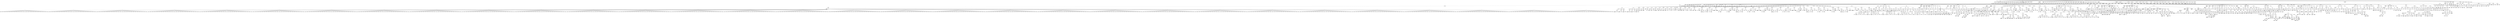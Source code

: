 digraph{
    node [shape=box]
    0 [label="0 Root\l--------"]
    0 -> 2
    2 [label="2 Use Bitmap"]
    2 -> 
    0 [label="0 Root\l--------"]
    0 -> 4
    4 [label="4 Use Draw"]
    4 -> 
    0 [label="0 Root\l--------"]
    0 -> 6
    6 [label="6 Var Declare\l-----------------\lmapa"]
    7 [label ="6 Var : mapa"]
    6 -> 7
    7 [label="7 Integer\l0"]
    0 [label="0 Root\l--------"]
    0 -> 8
    8 [label="8 Constant\l--------"]
    8 -> 9
    9 [label="9 Integer\l31"]
    0 [label="0 Root\l--------"]
    0 -> 10
    10 [label="10 Constant\l--------"]
    10 -> 11
    11 [label="11 Integer\l28"]
    0 [label="0 Root\l--------"]
    0 -> 12
    12 [label="12 Constant\l--------"]
    12 -> 13
    13 [label="13 Integer\l8"]
    0 [label="0 Root\l--------"]
    0 -> 14
    14 [label="14 Constant\l--------"]
    14 -> 15
    15 [label="15 Integer\l0"]
    0 [label="0 Root\l--------"]
    0 -> 16
    16 [label="16 Constant\l--------"]
    16 -> 17
    17 [label="17 Integer\l24"]
    0 [label="0 Root\l--------"]
    0 -> 18
    18 [label="18 Constant\l--------"]
    18 -> 19
    19 [label="19 Integer\l14"]
    0 [label="0 Root\l--------"]
    0 -> 20
    20 [label="20 Constant\l--------"]
    20 -> 21
    21 [label="21 Integer\l17"]
    0 [label="0 Root\l--------"]
    0 -> 22
    22 [label="22 Expression"]
    22 -> 23
    23 [label="23 Function Declare\l-----------------------\lIniMap"]
    23 -> 24
    24 [label="24 Block"]
    24 -> 25
    25 [label="25 Expression"]
    25 -> 27
    27 [label="27 Assign\l-------------\l="]
    27 -> 26
    26 [label="26 Identifier\lmapa"]
    27 -> 58
    58 [label="58 Array"]
    58 -> 30
    30 [label="30 Array"]
    30 -> 29
    29 [label="29 Integer\l0"]
    30 -> 31
    31 [label="31 Integer\l0"]
    30 -> 32
    32 [label="32 Integer\l0"]
    30 -> 33
    33 [label="33 Integer\l0"]
    30 -> 34
    34 [label="34 Integer\l0"]
    30 -> 35
    35 [label="35 Integer\l0"]
    30 -> 36
    36 [label="36 Integer\l0"]
    30 -> 37
    37 [label="37 Integer\l0"]
    30 -> 38
    38 [label="38 Integer\l0"]
    30 -> 39
    39 [label="39 Integer\l0"]
    30 -> 40
    40 [label="40 Integer\l0"]
    30 -> 41
    41 [label="41 Integer\l0"]
    30 -> 42
    42 [label="42 Integer\l0"]
    30 -> 43
    43 [label="43 Integer\l0"]
    30 -> 44
    44 [label="44 Integer\l0"]
    30 -> 45
    45 [label="45 Integer\l0"]
    30 -> 46
    46 [label="46 Integer\l0"]
    30 -> 47
    47 [label="47 Integer\l0"]
    30 -> 48
    48 [label="48 Integer\l0"]
    30 -> 49
    49 [label="49 Integer\l0"]
    30 -> 50
    50 [label="50 Integer\l0"]
    30 -> 51
    51 [label="51 Integer\l0"]
    30 -> 52
    52 [label="52 Integer\l0"]
    30 -> 53
    53 [label="53 Integer\l0"]
    30 -> 54
    54 [label="54 Integer\l0"]
    30 -> 55
    55 [label="55 Integer\l0"]
    30 -> 56
    56 [label="56 Integer\l0"]
    30 -> 57
    57 [label="57 Integer\l0"]
    58 -> 60
    60 [label="60 Array"]
    60 -> 59
    59 [label="59 Integer\l0"]
    60 -> 61
    61 [label="61 Integer\l2"]
    60 -> 62
    62 [label="62 Integer\l2"]
    60 -> 63
    63 [label="63 Integer\l2"]
    60 -> 64
    64 [label="64 Integer\l2"]
    60 -> 65
    65 [label="65 Integer\l2"]
    60 -> 66
    66 [label="66 Integer\l2"]
    60 -> 67
    67 [label="67 Integer\l2"]
    60 -> 68
    68 [label="68 Integer\l2"]
    60 -> 69
    69 [label="69 Integer\l2"]
    60 -> 70
    70 [label="70 Integer\l2"]
    60 -> 71
    71 [label="71 Integer\l2"]
    60 -> 72
    72 [label="72 Integer\l2"]
    60 -> 73
    73 [label="73 Integer\l0"]
    60 -> 74
    74 [label="74 Integer\l0"]
    60 -> 75
    75 [label="75 Integer\l2"]
    60 -> 76
    76 [label="76 Integer\l2"]
    60 -> 77
    77 [label="77 Integer\l2"]
    60 -> 78
    78 [label="78 Integer\l2"]
    60 -> 79
    79 [label="79 Integer\l2"]
    60 -> 80
    80 [label="80 Integer\l2"]
    60 -> 81
    81 [label="81 Integer\l2"]
    60 -> 82
    82 [label="82 Integer\l2"]
    60 -> 83
    83 [label="83 Integer\l2"]
    60 -> 84
    84 [label="84 Integer\l2"]
    60 -> 85
    85 [label="85 Integer\l2"]
    60 -> 86
    86 [label="86 Integer\l2"]
    60 -> 87
    87 [label="87 Integer\l0"]
    58 -> 89
    89 [label="89 Array"]
    89 -> 88
    88 [label="88 Integer\l0"]
    89 -> 90
    90 [label="90 Integer\l2"]
    89 -> 91
    91 [label="91 Integer\l0"]
    89 -> 92
    92 [label="92 Integer\l0"]
    89 -> 93
    93 [label="93 Integer\l0"]
    89 -> 94
    94 [label="94 Integer\l0"]
    89 -> 95
    95 [label="95 Integer\l2"]
    89 -> 96
    96 [label="96 Integer\l0"]
    89 -> 97
    97 [label="97 Integer\l0"]
    89 -> 98
    98 [label="98 Integer\l0"]
    89 -> 99
    99 [label="99 Integer\l0"]
    89 -> 100
    100 [label="100 Integer\l0"]
    89 -> 101
    101 [label="101 Integer\l2"]
    89 -> 102
    102 [label="102 Integer\l0"]
    89 -> 103
    103 [label="103 Integer\l0"]
    89 -> 104
    104 [label="104 Integer\l2"]
    89 -> 105
    105 [label="105 Integer\l0"]
    89 -> 106
    106 [label="106 Integer\l0"]
    89 -> 107
    107 [label="107 Integer\l0"]
    89 -> 108
    108 [label="108 Integer\l0"]
    89 -> 109
    109 [label="109 Integer\l0"]
    89 -> 110
    110 [label="110 Integer\l2"]
    89 -> 111
    111 [label="111 Integer\l0"]
    89 -> 112
    112 [label="112 Integer\l0"]
    89 -> 113
    113 [label="113 Integer\l0"]
    89 -> 114
    114 [label="114 Integer\l0"]
    89 -> 115
    115 [label="115 Integer\l2"]
    89 -> 116
    116 [label="116 Integer\l0"]
    58 -> 118
    118 [label="118 Array"]
    118 -> 117
    117 [label="117 Integer\l0"]
    118 -> 119
    119 [label="119 Integer\l3"]
    118 -> 120
    120 [label="120 Integer\l0"]
    118 -> 121
    121 [label="121 Integer\l0"]
    118 -> 122
    122 [label="122 Integer\l0"]
    118 -> 123
    123 [label="123 Integer\l0"]
    118 -> 124
    124 [label="124 Integer\l2"]
    118 -> 125
    125 [label="125 Integer\l0"]
    118 -> 126
    126 [label="126 Integer\l0"]
    118 -> 127
    127 [label="127 Integer\l0"]
    118 -> 128
    128 [label="128 Integer\l0"]
    118 -> 129
    129 [label="129 Integer\l0"]
    118 -> 130
    130 [label="130 Integer\l2"]
    118 -> 131
    131 [label="131 Integer\l0"]
    118 -> 132
    132 [label="132 Integer\l0"]
    118 -> 133
    133 [label="133 Integer\l2"]
    118 -> 134
    134 [label="134 Integer\l0"]
    118 -> 135
    135 [label="135 Integer\l0"]
    118 -> 136
    136 [label="136 Integer\l0"]
    118 -> 137
    137 [label="137 Integer\l0"]
    118 -> 138
    138 [label="138 Integer\l0"]
    118 -> 139
    139 [label="139 Integer\l2"]
    118 -> 140
    140 [label="140 Integer\l0"]
    118 -> 141
    141 [label="141 Integer\l0"]
    118 -> 142
    142 [label="142 Integer\l0"]
    118 -> 143
    143 [label="143 Integer\l0"]
    118 -> 144
    144 [label="144 Integer\l3"]
    118 -> 145
    145 [label="145 Integer\l0"]
    58 -> 147
    147 [label="147 Array"]
    147 -> 146
    146 [label="146 Integer\l0"]
    147 -> 148
    148 [label="148 Integer\l2"]
    147 -> 149
    149 [label="149 Integer\l0"]
    147 -> 150
    150 [label="150 Integer\l0"]
    147 -> 151
    151 [label="151 Integer\l0"]
    147 -> 152
    152 [label="152 Integer\l0"]
    147 -> 153
    153 [label="153 Integer\l2"]
    147 -> 154
    154 [label="154 Integer\l0"]
    147 -> 155
    155 [label="155 Integer\l0"]
    147 -> 156
    156 [label="156 Integer\l0"]
    147 -> 157
    157 [label="157 Integer\l0"]
    147 -> 158
    158 [label="158 Integer\l0"]
    147 -> 159
    159 [label="159 Integer\l2"]
    147 -> 160
    160 [label="160 Integer\l0"]
    147 -> 161
    161 [label="161 Integer\l0"]
    147 -> 162
    162 [label="162 Integer\l2"]
    147 -> 163
    163 [label="163 Integer\l0"]
    147 -> 164
    164 [label="164 Integer\l0"]
    147 -> 165
    165 [label="165 Integer\l0"]
    147 -> 166
    166 [label="166 Integer\l0"]
    147 -> 167
    167 [label="167 Integer\l0"]
    147 -> 168
    168 [label="168 Integer\l2"]
    147 -> 169
    169 [label="169 Integer\l0"]
    147 -> 170
    170 [label="170 Integer\l0"]
    147 -> 171
    171 [label="171 Integer\l0"]
    147 -> 172
    172 [label="172 Integer\l0"]
    147 -> 173
    173 [label="173 Integer\l2"]
    147 -> 174
    174 [label="174 Integer\l0"]
    58 -> 176
    176 [label="176 Array"]
    176 -> 175
    175 [label="175 Integer\l0"]
    176 -> 177
    177 [label="177 Integer\l2"]
    176 -> 178
    178 [label="178 Integer\l2"]
    176 -> 179
    179 [label="179 Integer\l2"]
    176 -> 180
    180 [label="180 Integer\l2"]
    176 -> 181
    181 [label="181 Integer\l2"]
    176 -> 182
    182 [label="182 Integer\l2"]
    176 -> 183
    183 [label="183 Integer\l2"]
    176 -> 184
    184 [label="184 Integer\l2"]
    176 -> 185
    185 [label="185 Integer\l2"]
    176 -> 186
    186 [label="186 Integer\l2"]
    176 -> 187
    187 [label="187 Integer\l2"]
    176 -> 188
    188 [label="188 Integer\l2"]
    176 -> 189
    189 [label="189 Integer\l2"]
    176 -> 190
    190 [label="190 Integer\l2"]
    176 -> 191
    191 [label="191 Integer\l2"]
    176 -> 192
    192 [label="192 Integer\l2"]
    176 -> 193
    193 [label="193 Integer\l2"]
    176 -> 194
    194 [label="194 Integer\l2"]
    176 -> 195
    195 [label="195 Integer\l2"]
    176 -> 196
    196 [label="196 Integer\l2"]
    176 -> 197
    197 [label="197 Integer\l2"]
    176 -> 198
    198 [label="198 Integer\l2"]
    176 -> 199
    199 [label="199 Integer\l2"]
    176 -> 200
    200 [label="200 Integer\l2"]
    176 -> 201
    201 [label="201 Integer\l2"]
    176 -> 202
    202 [label="202 Integer\l2"]
    176 -> 203
    203 [label="203 Integer\l0"]
    58 -> 205
    205 [label="205 Array"]
    205 -> 204
    204 [label="204 Integer\l0"]
    205 -> 206
    206 [label="206 Integer\l2"]
    205 -> 207
    207 [label="207 Integer\l0"]
    205 -> 208
    208 [label="208 Integer\l0"]
    205 -> 209
    209 [label="209 Integer\l0"]
    205 -> 210
    210 [label="210 Integer\l0"]
    205 -> 211
    211 [label="211 Integer\l2"]
    205 -> 212
    212 [label="212 Integer\l0"]
    205 -> 213
    213 [label="213 Integer\l0"]
    205 -> 214
    214 [label="214 Integer\l2"]
    205 -> 215
    215 [label="215 Integer\l0"]
    205 -> 216
    216 [label="216 Integer\l0"]
    205 -> 217
    217 [label="217 Integer\l0"]
    205 -> 218
    218 [label="218 Integer\l0"]
    205 -> 219
    219 [label="219 Integer\l0"]
    205 -> 220
    220 [label="220 Integer\l0"]
    205 -> 221
    221 [label="221 Integer\l0"]
    205 -> 222
    222 [label="222 Integer\l0"]
    205 -> 223
    223 [label="223 Integer\l2"]
    205 -> 224
    224 [label="224 Integer\l0"]
    205 -> 225
    225 [label="225 Integer\l0"]
    205 -> 226
    226 [label="226 Integer\l2"]
    205 -> 227
    227 [label="227 Integer\l0"]
    205 -> 228
    228 [label="228 Integer\l0"]
    205 -> 229
    229 [label="229 Integer\l0"]
    205 -> 230
    230 [label="230 Integer\l0"]
    205 -> 231
    231 [label="231 Integer\l2"]
    205 -> 232
    232 [label="232 Integer\l0"]
    58 -> 234
    234 [label="234 Array"]
    234 -> 233
    233 [label="233 Integer\l0"]
    234 -> 235
    235 [label="235 Integer\l2"]
    234 -> 236
    236 [label="236 Integer\l0"]
    234 -> 237
    237 [label="237 Integer\l0"]
    234 -> 238
    238 [label="238 Integer\l0"]
    234 -> 239
    239 [label="239 Integer\l0"]
    234 -> 240
    240 [label="240 Integer\l2"]
    234 -> 241
    241 [label="241 Integer\l0"]
    234 -> 242
    242 [label="242 Integer\l0"]
    234 -> 243
    243 [label="243 Integer\l2"]
    234 -> 244
    244 [label="244 Integer\l0"]
    234 -> 245
    245 [label="245 Integer\l0"]
    234 -> 246
    246 [label="246 Integer\l0"]
    234 -> 247
    247 [label="247 Integer\l0"]
    234 -> 248
    248 [label="248 Integer\l0"]
    234 -> 249
    249 [label="249 Integer\l0"]
    234 -> 250
    250 [label="250 Integer\l0"]
    234 -> 251
    251 [label="251 Integer\l0"]
    234 -> 252
    252 [label="252 Integer\l2"]
    234 -> 253
    253 [label="253 Integer\l0"]
    234 -> 254
    254 [label="254 Integer\l0"]
    234 -> 255
    255 [label="255 Integer\l2"]
    234 -> 256
    256 [label="256 Integer\l0"]
    234 -> 257
    257 [label="257 Integer\l0"]
    234 -> 258
    258 [label="258 Integer\l0"]
    234 -> 259
    259 [label="259 Integer\l0"]
    234 -> 260
    260 [label="260 Integer\l2"]
    234 -> 261
    261 [label="261 Integer\l0"]
    58 -> 263
    263 [label="263 Array"]
    263 -> 262
    262 [label="262 Integer\l0"]
    263 -> 264
    264 [label="264 Integer\l2"]
    263 -> 265
    265 [label="265 Integer\l2"]
    263 -> 266
    266 [label="266 Integer\l2"]
    263 -> 267
    267 [label="267 Integer\l2"]
    263 -> 268
    268 [label="268 Integer\l2"]
    263 -> 269
    269 [label="269 Integer\l2"]
    263 -> 270
    270 [label="270 Integer\l0"]
    263 -> 271
    271 [label="271 Integer\l0"]
    263 -> 272
    272 [label="272 Integer\l2"]
    263 -> 273
    273 [label="273 Integer\l2"]
    263 -> 274
    274 [label="274 Integer\l2"]
    263 -> 275
    275 [label="275 Integer\l2"]
    263 -> 276
    276 [label="276 Integer\l0"]
    263 -> 277
    277 [label="277 Integer\l0"]
    263 -> 278
    278 [label="278 Integer\l2"]
    263 -> 279
    279 [label="279 Integer\l2"]
    263 -> 280
    280 [label="280 Integer\l2"]
    263 -> 281
    281 [label="281 Integer\l2"]
    263 -> 282
    282 [label="282 Integer\l0"]
    263 -> 283
    283 [label="283 Integer\l0"]
    263 -> 284
    284 [label="284 Integer\l2"]
    263 -> 285
    285 [label="285 Integer\l2"]
    263 -> 286
    286 [label="286 Integer\l2"]
    263 -> 287
    287 [label="287 Integer\l2"]
    263 -> 288
    288 [label="288 Integer\l2"]
    263 -> 289
    289 [label="289 Integer\l2"]
    263 -> 290
    290 [label="290 Integer\l0"]
    58 -> 292
    292 [label="292 Array"]
    292 -> 291
    291 [label="291 Integer\l0"]
    292 -> 293
    293 [label="293 Integer\l0"]
    292 -> 294
    294 [label="294 Integer\l0"]
    292 -> 295
    295 [label="295 Integer\l0"]
    292 -> 296
    296 [label="296 Integer\l0"]
    292 -> 297
    297 [label="297 Integer\l0"]
    292 -> 298
    298 [label="298 Integer\l2"]
    292 -> 299
    299 [label="299 Integer\l0"]
    292 -> 300
    300 [label="300 Integer\l0"]
    292 -> 301
    301 [label="301 Integer\l0"]
    292 -> 302
    302 [label="302 Integer\l0"]
    292 -> 303
    303 [label="303 Integer\l0"]
    292 -> 304
    304 [label="304 Integer\l1"]
    292 -> 305
    305 [label="305 Integer\l0"]
    292 -> 306
    306 [label="306 Integer\l0"]
    292 -> 307
    307 [label="307 Integer\l1"]
    292 -> 308
    308 [label="308 Integer\l0"]
    292 -> 309
    309 [label="309 Integer\l0"]
    292 -> 310
    310 [label="310 Integer\l0"]
    292 -> 311
    311 [label="311 Integer\l0"]
    292 -> 312
    312 [label="312 Integer\l0"]
    292 -> 313
    313 [label="313 Integer\l2"]
    292 -> 314
    314 [label="314 Integer\l0"]
    292 -> 315
    315 [label="315 Integer\l0"]
    292 -> 316
    316 [label="316 Integer\l0"]
    292 -> 317
    317 [label="317 Integer\l0"]
    292 -> 318
    318 [label="318 Integer\l0"]
    292 -> 319
    319 [label="319 Integer\l0"]
    58 -> 321
    321 [label="321 Array"]
    321 -> 320
    320 [label="320 Integer\l0"]
    321 -> 322
    322 [label="322 Integer\l0"]
    321 -> 323
    323 [label="323 Integer\l0"]
    321 -> 324
    324 [label="324 Integer\l0"]
    321 -> 325
    325 [label="325 Integer\l0"]
    321 -> 326
    326 [label="326 Integer\l0"]
    321 -> 327
    327 [label="327 Integer\l2"]
    321 -> 328
    328 [label="328 Integer\l0"]
    321 -> 329
    329 [label="329 Integer\l0"]
    321 -> 330
    330 [label="330 Integer\l0"]
    321 -> 331
    331 [label="331 Integer\l0"]
    321 -> 332
    332 [label="332 Integer\l0"]
    321 -> 333
    333 [label="333 Integer\l1"]
    321 -> 334
    334 [label="334 Integer\l0"]
    321 -> 335
    335 [label="335 Integer\l0"]
    321 -> 336
    336 [label="336 Integer\l1"]
    321 -> 337
    337 [label="337 Integer\l0"]
    321 -> 338
    338 [label="338 Integer\l0"]
    321 -> 339
    339 [label="339 Integer\l0"]
    321 -> 340
    340 [label="340 Integer\l0"]
    321 -> 341
    341 [label="341 Integer\l0"]
    321 -> 342
    342 [label="342 Integer\l2"]
    321 -> 343
    343 [label="343 Integer\l0"]
    321 -> 344
    344 [label="344 Integer\l0"]
    321 -> 345
    345 [label="345 Integer\l0"]
    321 -> 346
    346 [label="346 Integer\l0"]
    321 -> 347
    347 [label="347 Integer\l0"]
    321 -> 348
    348 [label="348 Integer\l0"]
    58 -> 350
    350 [label="350 Array"]
    350 -> 349
    349 [label="349 Integer\l0"]
    350 -> 351
    351 [label="351 Integer\l0"]
    350 -> 352
    352 [label="352 Integer\l0"]
    350 -> 353
    353 [label="353 Integer\l0"]
    350 -> 354
    354 [label="354 Integer\l0"]
    350 -> 355
    355 [label="355 Integer\l0"]
    350 -> 356
    356 [label="356 Integer\l2"]
    350 -> 357
    357 [label="357 Integer\l0"]
    350 -> 358
    358 [label="358 Integer\l0"]
    350 -> 359
    359 [label="359 Integer\l1"]
    350 -> 360
    360 [label="360 Integer\l1"]
    350 -> 361
    361 [label="361 Integer\l1"]
    350 -> 362
    362 [label="362 Integer\l1"]
    350 -> 363
    363 [label="363 Integer\l1"]
    350 -> 364
    364 [label="364 Integer\l1"]
    350 -> 365
    365 [label="365 Integer\l1"]
    350 -> 366
    366 [label="366 Integer\l1"]
    350 -> 367
    367 [label="367 Integer\l1"]
    350 -> 368
    368 [label="368 Integer\l1"]
    350 -> 369
    369 [label="369 Integer\l0"]
    350 -> 370
    370 [label="370 Integer\l0"]
    350 -> 371
    371 [label="371 Integer\l2"]
    350 -> 372
    372 [label="372 Integer\l0"]
    350 -> 373
    373 [label="373 Integer\l0"]
    350 -> 374
    374 [label="374 Integer\l0"]
    350 -> 375
    375 [label="375 Integer\l0"]
    350 -> 376
    376 [label="376 Integer\l0"]
    350 -> 377
    377 [label="377 Integer\l0"]
    58 -> 379
    379 [label="379 Array"]
    379 -> 378
    378 [label="378 Integer\l0"]
    379 -> 380
    380 [label="380 Integer\l0"]
    379 -> 381
    381 [label="381 Integer\l0"]
    379 -> 382
    382 [label="382 Integer\l0"]
    379 -> 383
    383 [label="383 Integer\l0"]
    379 -> 384
    384 [label="384 Integer\l0"]
    379 -> 385
    385 [label="385 Integer\l2"]
    379 -> 386
    386 [label="386 Integer\l0"]
    379 -> 387
    387 [label="387 Integer\l0"]
    379 -> 388
    388 [label="388 Integer\l1"]
    379 -> 389
    389 [label="389 Integer\l0"]
    379 -> 390
    390 [label="390 Integer\l0"]
    379 -> 391
    391 [label="391 Integer\l0"]
    379 -> 392
    392 [label="392 Integer\l4"]
    379 -> 393
    393 [label="393 Integer\l4"]
    379 -> 394
    394 [label="394 Integer\l0"]
    379 -> 395
    395 [label="395 Integer\l0"]
    379 -> 396
    396 [label="396 Integer\l0"]
    379 -> 397
    397 [label="397 Integer\l1"]
    379 -> 398
    398 [label="398 Integer\l0"]
    379 -> 399
    399 [label="399 Integer\l0"]
    379 -> 400
    400 [label="400 Integer\l2"]
    379 -> 401
    401 [label="401 Integer\l0"]
    379 -> 402
    402 [label="402 Integer\l0"]
    379 -> 403
    403 [label="403 Integer\l0"]
    379 -> 404
    404 [label="404 Integer\l0"]
    379 -> 405
    405 [label="405 Integer\l0"]
    379 -> 406
    406 [label="406 Integer\l0"]
    58 -> 408
    408 [label="408 Array"]
    408 -> 407
    407 [label="407 Integer\l0"]
    408 -> 409
    409 [label="409 Integer\l0"]
    408 -> 410
    410 [label="410 Integer\l0"]
    408 -> 411
    411 [label="411 Integer\l0"]
    408 -> 412
    412 [label="412 Integer\l0"]
    408 -> 413
    413 [label="413 Integer\l0"]
    408 -> 414
    414 [label="414 Integer\l2"]
    408 -> 415
    415 [label="415 Integer\l0"]
    408 -> 416
    416 [label="416 Integer\l0"]
    408 -> 417
    417 [label="417 Integer\l1"]
    408 -> 418
    418 [label="418 Integer\l0"]
    408 -> 419
    419 [label="419 Integer\l4"]
    408 -> 420
    420 [label="420 Integer\l4"]
    408 -> 421
    421 [label="421 Integer\l4"]
    408 -> 422
    422 [label="422 Integer\l4"]
    408 -> 423
    423 [label="423 Integer\l4"]
    408 -> 424
    424 [label="424 Integer\l4"]
    408 -> 425
    425 [label="425 Integer\l0"]
    408 -> 426
    426 [label="426 Integer\l1"]
    408 -> 427
    427 [label="427 Integer\l0"]
    408 -> 428
    428 [label="428 Integer\l0"]
    408 -> 429
    429 [label="429 Integer\l2"]
    408 -> 430
    430 [label="430 Integer\l0"]
    408 -> 431
    431 [label="431 Integer\l0"]
    408 -> 432
    432 [label="432 Integer\l0"]
    408 -> 433
    433 [label="433 Integer\l0"]
    408 -> 434
    434 [label="434 Integer\l0"]
    408 -> 435
    435 [label="435 Integer\l0"]
    58 -> 437
    437 [label="437 Array"]
    437 -> 436
    436 [label="436 Integer\l1"]
    437 -> 438
    438 [label="438 Integer\l1"]
    437 -> 439
    439 [label="439 Integer\l1"]
    437 -> 440
    440 [label="440 Integer\l1"]
    437 -> 441
    441 [label="441 Integer\l1"]
    437 -> 442
    442 [label="442 Integer\l1"]
    437 -> 443
    443 [label="443 Integer\l2"]
    437 -> 444
    444 [label="444 Integer\l0"]
    437 -> 445
    445 [label="445 Integer\l0"]
    437 -> 446
    446 [label="446 Integer\l1"]
    437 -> 447
    447 [label="447 Integer\l0"]
    437 -> 448
    448 [label="448 Integer\l4"]
    437 -> 449
    449 [label="449 Integer\l4"]
    437 -> 450
    450 [label="450 Integer\l4"]
    437 -> 451
    451 [label="451 Integer\l4"]
    437 -> 452
    452 [label="452 Integer\l4"]
    437 -> 453
    453 [label="453 Integer\l4"]
    437 -> 454
    454 [label="454 Integer\l0"]
    437 -> 455
    455 [label="455 Integer\l1"]
    437 -> 456
    456 [label="456 Integer\l0"]
    437 -> 457
    457 [label="457 Integer\l0"]
    437 -> 458
    458 [label="458 Integer\l2"]
    437 -> 459
    459 [label="459 Integer\l1"]
    437 -> 460
    460 [label="460 Integer\l1"]
    437 -> 461
    461 [label="461 Integer\l1"]
    437 -> 462
    462 [label="462 Integer\l1"]
    437 -> 463
    463 [label="463 Integer\l1"]
    437 -> 464
    464 [label="464 Integer\l1"]
    58 -> 466
    466 [label="466 Array"]
    466 -> 465
    465 [label="465 Integer\l0"]
    466 -> 467
    467 [label="467 Integer\l0"]
    466 -> 468
    468 [label="468 Integer\l0"]
    466 -> 469
    469 [label="469 Integer\l0"]
    466 -> 470
    470 [label="470 Integer\l0"]
    466 -> 471
    471 [label="471 Integer\l0"]
    466 -> 472
    472 [label="472 Integer\l2"]
    466 -> 473
    473 [label="473 Integer\l0"]
    466 -> 474
    474 [label="474 Integer\l0"]
    466 -> 475
    475 [label="475 Integer\l1"]
    466 -> 476
    476 [label="476 Integer\l0"]
    466 -> 477
    477 [label="477 Integer\l4"]
    466 -> 478
    478 [label="478 Integer\l4"]
    466 -> 479
    479 [label="479 Integer\l4"]
    466 -> 480
    480 [label="480 Integer\l4"]
    466 -> 481
    481 [label="481 Integer\l4"]
    466 -> 482
    482 [label="482 Integer\l4"]
    466 -> 483
    483 [label="483 Integer\l0"]
    466 -> 484
    484 [label="484 Integer\l1"]
    466 -> 485
    485 [label="485 Integer\l0"]
    466 -> 486
    486 [label="486 Integer\l0"]
    466 -> 487
    487 [label="487 Integer\l2"]
    466 -> 488
    488 [label="488 Integer\l0"]
    466 -> 489
    489 [label="489 Integer\l0"]
    466 -> 490
    490 [label="490 Integer\l0"]
    466 -> 491
    491 [label="491 Integer\l0"]
    466 -> 492
    492 [label="492 Integer\l0"]
    466 -> 493
    493 [label="493 Integer\l0"]
    58 -> 495
    495 [label="495 Array"]
    495 -> 494
    494 [label="494 Integer\l0"]
    495 -> 496
    496 [label="496 Integer\l0"]
    495 -> 497
    497 [label="497 Integer\l0"]
    495 -> 498
    498 [label="498 Integer\l0"]
    495 -> 499
    499 [label="499 Integer\l0"]
    495 -> 500
    500 [label="500 Integer\l0"]
    495 -> 501
    501 [label="501 Integer\l2"]
    495 -> 502
    502 [label="502 Integer\l0"]
    495 -> 503
    503 [label="503 Integer\l0"]
    495 -> 504
    504 [label="504 Integer\l1"]
    495 -> 505
    505 [label="505 Integer\l0"]
    495 -> 506
    506 [label="506 Integer\l0"]
    495 -> 507
    507 [label="507 Integer\l0"]
    495 -> 508
    508 [label="508 Integer\l0"]
    495 -> 509
    509 [label="509 Integer\l0"]
    495 -> 510
    510 [label="510 Integer\l0"]
    495 -> 511
    511 [label="511 Integer\l0"]
    495 -> 512
    512 [label="512 Integer\l0"]
    495 -> 513
    513 [label="513 Integer\l1"]
    495 -> 514
    514 [label="514 Integer\l0"]
    495 -> 515
    515 [label="515 Integer\l0"]
    495 -> 516
    516 [label="516 Integer\l2"]
    495 -> 517
    517 [label="517 Integer\l0"]
    495 -> 518
    518 [label="518 Integer\l0"]
    495 -> 519
    519 [label="519 Integer\l0"]
    495 -> 520
    520 [label="520 Integer\l0"]
    495 -> 521
    521 [label="521 Integer\l0"]
    495 -> 522
    522 [label="522 Integer\l0"]
    58 -> 524
    524 [label="524 Array"]
    524 -> 523
    523 [label="523 Integer\l0"]
    524 -> 525
    525 [label="525 Integer\l0"]
    524 -> 526
    526 [label="526 Integer\l0"]
    524 -> 527
    527 [label="527 Integer\l0"]
    524 -> 528
    528 [label="528 Integer\l0"]
    524 -> 529
    529 [label="529 Integer\l0"]
    524 -> 530
    530 [label="530 Integer\l2"]
    524 -> 531
    531 [label="531 Integer\l0"]
    524 -> 532
    532 [label="532 Integer\l0"]
    524 -> 533
    533 [label="533 Integer\l1"]
    524 -> 534
    534 [label="534 Integer\l1"]
    524 -> 535
    535 [label="535 Integer\l1"]
    524 -> 536
    536 [label="536 Integer\l1"]
    524 -> 537
    537 [label="537 Integer\l5"]
    524 -> 538
    538 [label="538 Integer\l1"]
    524 -> 539
    539 [label="539 Integer\l1"]
    524 -> 540
    540 [label="540 Integer\l1"]
    524 -> 541
    541 [label="541 Integer\l1"]
    524 -> 542
    542 [label="542 Integer\l1"]
    524 -> 543
    543 [label="543 Integer\l0"]
    524 -> 544
    544 [label="544 Integer\l0"]
    524 -> 545
    545 [label="545 Integer\l2"]
    524 -> 546
    546 [label="546 Integer\l0"]
    524 -> 547
    547 [label="547 Integer\l0"]
    524 -> 548
    548 [label="548 Integer\l0"]
    524 -> 549
    549 [label="549 Integer\l0"]
    524 -> 550
    550 [label="550 Integer\l0"]
    524 -> 551
    551 [label="551 Integer\l0"]
    58 -> 553
    553 [label="553 Array"]
    553 -> 552
    552 [label="552 Integer\l0"]
    553 -> 554
    554 [label="554 Integer\l0"]
    553 -> 555
    555 [label="555 Integer\l0"]
    553 -> 556
    556 [label="556 Integer\l0"]
    553 -> 557
    557 [label="557 Integer\l0"]
    553 -> 558
    558 [label="558 Integer\l0"]
    553 -> 559
    559 [label="559 Integer\l2"]
    553 -> 560
    560 [label="560 Integer\l0"]
    553 -> 561
    561 [label="561 Integer\l0"]
    553 -> 562
    562 [label="562 Integer\l1"]
    553 -> 563
    563 [label="563 Integer\l0"]
    553 -> 564
    564 [label="564 Integer\l0"]
    553 -> 565
    565 [label="565 Integer\l0"]
    553 -> 566
    566 [label="566 Integer\l0"]
    553 -> 567
    567 [label="567 Integer\l0"]
    553 -> 568
    568 [label="568 Integer\l0"]
    553 -> 569
    569 [label="569 Integer\l0"]
    553 -> 570
    570 [label="570 Integer\l0"]
    553 -> 571
    571 [label="571 Integer\l1"]
    553 -> 572
    572 [label="572 Integer\l0"]
    553 -> 573
    573 [label="573 Integer\l0"]
    553 -> 574
    574 [label="574 Integer\l2"]
    553 -> 575
    575 [label="575 Integer\l0"]
    553 -> 576
    576 [label="576 Integer\l0"]
    553 -> 577
    577 [label="577 Integer\l0"]
    553 -> 578
    578 [label="578 Integer\l0"]
    553 -> 579
    579 [label="579 Integer\l0"]
    553 -> 580
    580 [label="580 Integer\l0"]
    58 -> 582
    582 [label="582 Array"]
    582 -> 581
    581 [label="581 Integer\l0"]
    582 -> 583
    583 [label="583 Integer\l0"]
    582 -> 584
    584 [label="584 Integer\l0"]
    582 -> 585
    585 [label="585 Integer\l0"]
    582 -> 586
    586 [label="586 Integer\l0"]
    582 -> 587
    587 [label="587 Integer\l0"]
    582 -> 588
    588 [label="588 Integer\l2"]
    582 -> 589
    589 [label="589 Integer\l0"]
    582 -> 590
    590 [label="590 Integer\l0"]
    582 -> 591
    591 [label="591 Integer\l1"]
    582 -> 592
    592 [label="592 Integer\l0"]
    582 -> 593
    593 [label="593 Integer\l0"]
    582 -> 594
    594 [label="594 Integer\l0"]
    582 -> 595
    595 [label="595 Integer\l0"]
    582 -> 596
    596 [label="596 Integer\l0"]
    582 -> 597
    597 [label="597 Integer\l0"]
    582 -> 598
    598 [label="598 Integer\l0"]
    582 -> 599
    599 [label="599 Integer\l0"]
    582 -> 600
    600 [label="600 Integer\l1"]
    582 -> 601
    601 [label="601 Integer\l0"]
    582 -> 602
    602 [label="602 Integer\l0"]
    582 -> 603
    603 [label="603 Integer\l2"]
    582 -> 604
    604 [label="604 Integer\l0"]
    582 -> 605
    605 [label="605 Integer\l0"]
    582 -> 606
    606 [label="606 Integer\l0"]
    582 -> 607
    607 [label="607 Integer\l0"]
    582 -> 608
    608 [label="608 Integer\l0"]
    582 -> 609
    609 [label="609 Integer\l0"]
    58 -> 611
    611 [label="611 Array"]
    611 -> 610
    610 [label="610 Integer\l0"]
    611 -> 612
    612 [label="612 Integer\l2"]
    611 -> 613
    613 [label="613 Integer\l2"]
    611 -> 614
    614 [label="614 Integer\l2"]
    611 -> 615
    615 [label="615 Integer\l2"]
    611 -> 616
    616 [label="616 Integer\l2"]
    611 -> 617
    617 [label="617 Integer\l2"]
    611 -> 618
    618 [label="618 Integer\l2"]
    611 -> 619
    619 [label="619 Integer\l2"]
    611 -> 620
    620 [label="620 Integer\l2"]
    611 -> 621
    621 [label="621 Integer\l2"]
    611 -> 622
    622 [label="622 Integer\l2"]
    611 -> 623
    623 [label="623 Integer\l2"]
    611 -> 624
    624 [label="624 Integer\l0"]
    611 -> 625
    625 [label="625 Integer\l0"]
    611 -> 626
    626 [label="626 Integer\l2"]
    611 -> 627
    627 [label="627 Integer\l2"]
    611 -> 628
    628 [label="628 Integer\l2"]
    611 -> 629
    629 [label="629 Integer\l2"]
    611 -> 630
    630 [label="630 Integer\l2"]
    611 -> 631
    631 [label="631 Integer\l2"]
    611 -> 632
    632 [label="632 Integer\l2"]
    611 -> 633
    633 [label="633 Integer\l2"]
    611 -> 634
    634 [label="634 Integer\l2"]
    611 -> 635
    635 [label="635 Integer\l2"]
    611 -> 636
    636 [label="636 Integer\l2"]
    611 -> 637
    637 [label="637 Integer\l2"]
    611 -> 638
    638 [label="638 Integer\l0"]
    58 -> 640
    640 [label="640 Array"]
    640 -> 639
    639 [label="639 Integer\l0"]
    640 -> 641
    641 [label="641 Integer\l2"]
    640 -> 642
    642 [label="642 Integer\l0"]
    640 -> 643
    643 [label="643 Integer\l0"]
    640 -> 644
    644 [label="644 Integer\l0"]
    640 -> 645
    645 [label="645 Integer\l0"]
    640 -> 646
    646 [label="646 Integer\l2"]
    640 -> 647
    647 [label="647 Integer\l0"]
    640 -> 648
    648 [label="648 Integer\l0"]
    640 -> 649
    649 [label="649 Integer\l0"]
    640 -> 650
    650 [label="650 Integer\l0"]
    640 -> 651
    651 [label="651 Integer\l0"]
    640 -> 652
    652 [label="652 Integer\l2"]
    640 -> 653
    653 [label="653 Integer\l0"]
    640 -> 654
    654 [label="654 Integer\l0"]
    640 -> 655
    655 [label="655 Integer\l2"]
    640 -> 656
    656 [label="656 Integer\l0"]
    640 -> 657
    657 [label="657 Integer\l0"]
    640 -> 658
    658 [label="658 Integer\l0"]
    640 -> 659
    659 [label="659 Integer\l0"]
    640 -> 660
    660 [label="660 Integer\l0"]
    640 -> 661
    661 [label="661 Integer\l2"]
    640 -> 662
    662 [label="662 Integer\l0"]
    640 -> 663
    663 [label="663 Integer\l0"]
    640 -> 664
    664 [label="664 Integer\l0"]
    640 -> 665
    665 [label="665 Integer\l0"]
    640 -> 666
    666 [label="666 Integer\l2"]
    640 -> 667
    667 [label="667 Integer\l0"]
    58 -> 669
    669 [label="669 Array"]
    669 -> 668
    668 [label="668 Integer\l0"]
    669 -> 670
    670 [label="670 Integer\l2"]
    669 -> 671
    671 [label="671 Integer\l0"]
    669 -> 672
    672 [label="672 Integer\l0"]
    669 -> 673
    673 [label="673 Integer\l0"]
    669 -> 674
    674 [label="674 Integer\l0"]
    669 -> 675
    675 [label="675 Integer\l2"]
    669 -> 676
    676 [label="676 Integer\l0"]
    669 -> 677
    677 [label="677 Integer\l0"]
    669 -> 678
    678 [label="678 Integer\l0"]
    669 -> 679
    679 [label="679 Integer\l0"]
    669 -> 680
    680 [label="680 Integer\l0"]
    669 -> 681
    681 [label="681 Integer\l2"]
    669 -> 682
    682 [label="682 Integer\l0"]
    669 -> 683
    683 [label="683 Integer\l0"]
    669 -> 684
    684 [label="684 Integer\l2"]
    669 -> 685
    685 [label="685 Integer\l0"]
    669 -> 686
    686 [label="686 Integer\l0"]
    669 -> 687
    687 [label="687 Integer\l0"]
    669 -> 688
    688 [label="688 Integer\l0"]
    669 -> 689
    689 [label="689 Integer\l0"]
    669 -> 690
    690 [label="690 Integer\l2"]
    669 -> 691
    691 [label="691 Integer\l0"]
    669 -> 692
    692 [label="692 Integer\l0"]
    669 -> 693
    693 [label="693 Integer\l0"]
    669 -> 694
    694 [label="694 Integer\l0"]
    669 -> 695
    695 [label="695 Integer\l2"]
    669 -> 696
    696 [label="696 Integer\l0"]
    58 -> 698
    698 [label="698 Array"]
    698 -> 697
    697 [label="697 Integer\l0"]
    698 -> 699
    699 [label="699 Integer\l3"]
    698 -> 700
    700 [label="700 Integer\l2"]
    698 -> 701
    701 [label="701 Integer\l2"]
    698 -> 702
    702 [label="702 Integer\l0"]
    698 -> 703
    703 [label="703 Integer\l0"]
    698 -> 704
    704 [label="704 Integer\l2"]
    698 -> 705
    705 [label="705 Integer\l2"]
    698 -> 706
    706 [label="706 Integer\l2"]
    698 -> 707
    707 [label="707 Integer\l2"]
    698 -> 708
    708 [label="708 Integer\l2"]
    698 -> 709
    709 [label="709 Integer\l2"]
    698 -> 710
    710 [label="710 Integer\l2"]
    698 -> 711
    711 [label="711 Integer\l1"]
    698 -> 712
    712 [label="712 Integer\l1"]
    698 -> 713
    713 [label="713 Integer\l2"]
    698 -> 714
    714 [label="714 Integer\l2"]
    698 -> 715
    715 [label="715 Integer\l2"]
    698 -> 716
    716 [label="716 Integer\l2"]
    698 -> 717
    717 [label="717 Integer\l2"]
    698 -> 718
    718 [label="718 Integer\l2"]
    698 -> 719
    719 [label="719 Integer\l2"]
    698 -> 720
    720 [label="720 Integer\l0"]
    698 -> 721
    721 [label="721 Integer\l0"]
    698 -> 722
    722 [label="722 Integer\l2"]
    698 -> 723
    723 [label="723 Integer\l2"]
    698 -> 724
    724 [label="724 Integer\l3"]
    698 -> 725
    725 [label="725 Integer\l0"]
    58 -> 727
    727 [label="727 Array"]
    727 -> 726
    726 [label="726 Integer\l0"]
    727 -> 728
    728 [label="728 Integer\l0"]
    727 -> 729
    729 [label="729 Integer\l0"]
    727 -> 730
    730 [label="730 Integer\l2"]
    727 -> 731
    731 [label="731 Integer\l0"]
    727 -> 732
    732 [label="732 Integer\l0"]
    727 -> 733
    733 [label="733 Integer\l2"]
    727 -> 734
    734 [label="734 Integer\l0"]
    727 -> 735
    735 [label="735 Integer\l0"]
    727 -> 736
    736 [label="736 Integer\l2"]
    727 -> 737
    737 [label="737 Integer\l0"]
    727 -> 738
    738 [label="738 Integer\l0"]
    727 -> 739
    739 [label="739 Integer\l0"]
    727 -> 740
    740 [label="740 Integer\l0"]
    727 -> 741
    741 [label="741 Integer\l0"]
    727 -> 742
    742 [label="742 Integer\l0"]
    727 -> 743
    743 [label="743 Integer\l0"]
    727 -> 744
    744 [label="744 Integer\l0"]
    727 -> 745
    745 [label="745 Integer\l2"]
    727 -> 746
    746 [label="746 Integer\l0"]
    727 -> 747
    747 [label="747 Integer\l0"]
    727 -> 748
    748 [label="748 Integer\l2"]
    727 -> 749
    749 [label="749 Integer\l0"]
    727 -> 750
    750 [label="750 Integer\l0"]
    727 -> 751
    751 [label="751 Integer\l2"]
    727 -> 752
    752 [label="752 Integer\l0"]
    727 -> 753
    753 [label="753 Integer\l0"]
    727 -> 754
    754 [label="754 Integer\l0"]
    58 -> 756
    756 [label="756 Array"]
    756 -> 755
    755 [label="755 Integer\l0"]
    756 -> 757
    757 [label="757 Integer\l0"]
    756 -> 758
    758 [label="758 Integer\l0"]
    756 -> 759
    759 [label="759 Integer\l2"]
    756 -> 760
    760 [label="760 Integer\l0"]
    756 -> 761
    761 [label="761 Integer\l0"]
    756 -> 762
    762 [label="762 Integer\l2"]
    756 -> 763
    763 [label="763 Integer\l0"]
    756 -> 764
    764 [label="764 Integer\l0"]
    756 -> 765
    765 [label="765 Integer\l2"]
    756 -> 766
    766 [label="766 Integer\l0"]
    756 -> 767
    767 [label="767 Integer\l0"]
    756 -> 768
    768 [label="768 Integer\l0"]
    756 -> 769
    769 [label="769 Integer\l0"]
    756 -> 770
    770 [label="770 Integer\l0"]
    756 -> 771
    771 [label="771 Integer\l0"]
    756 -> 772
    772 [label="772 Integer\l0"]
    756 -> 773
    773 [label="773 Integer\l0"]
    756 -> 774
    774 [label="774 Integer\l2"]
    756 -> 775
    775 [label="775 Integer\l0"]
    756 -> 776
    776 [label="776 Integer\l0"]
    756 -> 777
    777 [label="777 Integer\l2"]
    756 -> 778
    778 [label="778 Integer\l0"]
    756 -> 779
    779 [label="779 Integer\l0"]
    756 -> 780
    780 [label="780 Integer\l2"]
    756 -> 781
    781 [label="781 Integer\l0"]
    756 -> 782
    782 [label="782 Integer\l0"]
    756 -> 783
    783 [label="783 Integer\l0"]
    58 -> 785
    785 [label="785 Array"]
    785 -> 784
    784 [label="784 Integer\l0"]
    785 -> 786
    786 [label="786 Integer\l2"]
    785 -> 787
    787 [label="787 Integer\l2"]
    785 -> 788
    788 [label="788 Integer\l2"]
    785 -> 789
    789 [label="789 Integer\l2"]
    785 -> 790
    790 [label="790 Integer\l2"]
    785 -> 791
    791 [label="791 Integer\l2"]
    785 -> 792
    792 [label="792 Integer\l0"]
    785 -> 793
    793 [label="793 Integer\l0"]
    785 -> 794
    794 [label="794 Integer\l2"]
    785 -> 795
    795 [label="795 Integer\l2"]
    785 -> 796
    796 [label="796 Integer\l2"]
    785 -> 797
    797 [label="797 Integer\l2"]
    785 -> 798
    798 [label="798 Integer\l0"]
    785 -> 799
    799 [label="799 Integer\l0"]
    785 -> 800
    800 [label="800 Integer\l2"]
    785 -> 801
    801 [label="801 Integer\l2"]
    785 -> 802
    802 [label="802 Integer\l2"]
    785 -> 803
    803 [label="803 Integer\l2"]
    785 -> 804
    804 [label="804 Integer\l0"]
    785 -> 805
    805 [label="805 Integer\l0"]
    785 -> 806
    806 [label="806 Integer\l2"]
    785 -> 807
    807 [label="807 Integer\l2"]
    785 -> 808
    808 [label="808 Integer\l2"]
    785 -> 809
    809 [label="809 Integer\l2"]
    785 -> 810
    810 [label="810 Integer\l2"]
    785 -> 811
    811 [label="811 Integer\l2"]
    785 -> 812
    812 [label="812 Integer\l0"]
    58 -> 814
    814 [label="814 Array"]
    814 -> 813
    813 [label="813 Integer\l0"]
    814 -> 815
    815 [label="815 Integer\l2"]
    814 -> 816
    816 [label="816 Integer\l0"]
    814 -> 817
    817 [label="817 Integer\l0"]
    814 -> 818
    818 [label="818 Integer\l0"]
    814 -> 819
    819 [label="819 Integer\l0"]
    814 -> 820
    820 [label="820 Integer\l0"]
    814 -> 821
    821 [label="821 Integer\l0"]
    814 -> 822
    822 [label="822 Integer\l0"]
    814 -> 823
    823 [label="823 Integer\l0"]
    814 -> 824
    824 [label="824 Integer\l0"]
    814 -> 825
    825 [label="825 Integer\l0"]
    814 -> 826
    826 [label="826 Integer\l2"]
    814 -> 827
    827 [label="827 Integer\l0"]
    814 -> 828
    828 [label="828 Integer\l0"]
    814 -> 829
    829 [label="829 Integer\l2"]
    814 -> 830
    830 [label="830 Integer\l0"]
    814 -> 831
    831 [label="831 Integer\l0"]
    814 -> 832
    832 [label="832 Integer\l0"]
    814 -> 833
    833 [label="833 Integer\l0"]
    814 -> 834
    834 [label="834 Integer\l0"]
    814 -> 835
    835 [label="835 Integer\l0"]
    814 -> 836
    836 [label="836 Integer\l0"]
    814 -> 837
    837 [label="837 Integer\l0"]
    814 -> 838
    838 [label="838 Integer\l0"]
    814 -> 839
    839 [label="839 Integer\l0"]
    814 -> 840
    840 [label="840 Integer\l2"]
    814 -> 841
    841 [label="841 Integer\l0"]
    58 -> 843
    843 [label="843 Array"]
    843 -> 842
    842 [label="842 Integer\l0"]
    843 -> 844
    844 [label="844 Integer\l2"]
    843 -> 845
    845 [label="845 Integer\l0"]
    843 -> 846
    846 [label="846 Integer\l0"]
    843 -> 847
    847 [label="847 Integer\l0"]
    843 -> 848
    848 [label="848 Integer\l0"]
    843 -> 849
    849 [label="849 Integer\l0"]
    843 -> 850
    850 [label="850 Integer\l0"]
    843 -> 851
    851 [label="851 Integer\l0"]
    843 -> 852
    852 [label="852 Integer\l0"]
    843 -> 853
    853 [label="853 Integer\l0"]
    843 -> 854
    854 [label="854 Integer\l0"]
    843 -> 855
    855 [label="855 Integer\l2"]
    843 -> 856
    856 [label="856 Integer\l0"]
    843 -> 857
    857 [label="857 Integer\l0"]
    843 -> 858
    858 [label="858 Integer\l2"]
    843 -> 859
    859 [label="859 Integer\l0"]
    843 -> 860
    860 [label="860 Integer\l0"]
    843 -> 861
    861 [label="861 Integer\l0"]
    843 -> 862
    862 [label="862 Integer\l0"]
    843 -> 863
    863 [label="863 Integer\l0"]
    843 -> 864
    864 [label="864 Integer\l0"]
    843 -> 865
    865 [label="865 Integer\l0"]
    843 -> 866
    866 [label="866 Integer\l0"]
    843 -> 867
    867 [label="867 Integer\l0"]
    843 -> 868
    868 [label="868 Integer\l0"]
    843 -> 869
    869 [label="869 Integer\l2"]
    843 -> 870
    870 [label="870 Integer\l0"]
    58 -> 872
    872 [label="872 Array"]
    872 -> 871
    871 [label="871 Integer\l0"]
    872 -> 873
    873 [label="873 Integer\l2"]
    872 -> 874
    874 [label="874 Integer\l2"]
    872 -> 875
    875 [label="875 Integer\l2"]
    872 -> 876
    876 [label="876 Integer\l2"]
    872 -> 877
    877 [label="877 Integer\l2"]
    872 -> 878
    878 [label="878 Integer\l2"]
    872 -> 879
    879 [label="879 Integer\l2"]
    872 -> 880
    880 [label="880 Integer\l2"]
    872 -> 881
    881 [label="881 Integer\l2"]
    872 -> 882
    882 [label="882 Integer\l2"]
    872 -> 883
    883 [label="883 Integer\l2"]
    872 -> 884
    884 [label="884 Integer\l2"]
    872 -> 885
    885 [label="885 Integer\l2"]
    872 -> 886
    886 [label="886 Integer\l2"]
    872 -> 887
    887 [label="887 Integer\l2"]
    872 -> 888
    888 [label="888 Integer\l2"]
    872 -> 889
    889 [label="889 Integer\l2"]
    872 -> 890
    890 [label="890 Integer\l2"]
    872 -> 891
    891 [label="891 Integer\l2"]
    872 -> 892
    892 [label="892 Integer\l2"]
    872 -> 893
    893 [label="893 Integer\l2"]
    872 -> 894
    894 [label="894 Integer\l2"]
    872 -> 895
    895 [label="895 Integer\l2"]
    872 -> 896
    896 [label="896 Integer\l2"]
    872 -> 897
    897 [label="897 Integer\l2"]
    872 -> 898
    898 [label="898 Integer\l2"]
    872 -> 899
    899 [label="899 Integer\l0"]
    58 -> 901
    901 [label="901 Array"]
    901 -> 900
    900 [label="900 Integer\l0"]
    901 -> 902
    902 [label="902 Integer\l0"]
    901 -> 903
    903 [label="903 Integer\l0"]
    901 -> 904
    904 [label="904 Integer\l0"]
    901 -> 905
    905 [label="905 Integer\l0"]
    901 -> 906
    906 [label="906 Integer\l0"]
    901 -> 907
    907 [label="907 Integer\l0"]
    901 -> 908
    908 [label="908 Integer\l0"]
    901 -> 909
    909 [label="909 Integer\l0"]
    901 -> 910
    910 [label="910 Integer\l0"]
    901 -> 911
    911 [label="911 Integer\l0"]
    901 -> 912
    912 [label="912 Integer\l0"]
    901 -> 913
    913 [label="913 Integer\l0"]
    901 -> 914
    914 [label="914 Integer\l0"]
    901 -> 915
    915 [label="915 Integer\l0"]
    901 -> 916
    916 [label="916 Integer\l0"]
    901 -> 917
    917 [label="917 Integer\l0"]
    901 -> 918
    918 [label="918 Integer\l0"]
    901 -> 919
    919 [label="919 Integer\l0"]
    901 -> 920
    920 [label="920 Integer\l0"]
    901 -> 921
    921 [label="921 Integer\l0"]
    901 -> 922
    922 [label="922 Integer\l0"]
    901 -> 923
    923 [label="923 Integer\l0"]
    901 -> 924
    924 [label="924 Integer\l0"]
    901 -> 925
    925 [label="925 Integer\l0"]
    901 -> 926
    926 [label="926 Integer\l0"]
    901 -> 927
    927 [label="927 Integer\l0"]
    901 -> 928
    928 [label="928 Integer\l0"]
    0 [label="0 Root\l--------"]
    0 -> 930
    930 [label="930 Use Display"]
    930 -> 
    930 [label="930 Use Sprite"]
    930 -> 
    0 [label="0 Root\l--------"]
    0 -> 931
    931 [label="931 Var Declare\l-----------------\ldraw"]
    933 [label ="931 Var : draw"]
    931 -> 933
    933 [label="933 Infix Dot"]
    933 -> 932
    932 [label="932 Identifier\lDisplay"]
    933 -> 934
    934 [label="934 Identifier\ldraw"]
    0 [label="0 Root\l--------"]
    0 -> 935
    935 [label="935 Import\lPacman_Map.aru"]
    0 [label="0 Root\l--------"]
    0 -> 936
    936 [label="936 Enum Declare\l-----------------\lLEFT"]
    939 [label ="936 Var : LEFT"]
    936 -> 939
    939 [label="939 Integer\l2"]
    936 [label="936 Enum Declare\l-----------------\lUP"]
    937 [label ="936 Var : UP"]
    936 -> 937
    937 [label="937 Integer\l0"]
    936 [label="936 Enum Declare\l-----------------\lRIGHT"]
    940 [label ="936 Var : RIGHT"]
    936 -> 940
    940 [label="940 Integer\l3"]
    936 [label="936 Enum Declare\l-----------------\lDOWN"]
    938 [label ="936 Var : DOWN"]
    936 -> 938
    938 [label="938 Integer\l1"]
    0 [label="0 Root\l--------"]
    0 -> 941
    941 [label="941 Enum Declare\l-----------------\lblinky"]
    942 [label ="941 Var : blinky"]
    941 -> 942
    942 [label="942 Integer\l0"]
    941 [label="941 Enum Declare\l-----------------\lpinky"]
    943 [label ="941 Var : pinky"]
    941 -> 943
    943 [label="943 Integer\l1"]
    941 [label="941 Enum Declare\l-----------------\linky"]
    944 [label ="941 Var : inky"]
    941 -> 944
    944 [label="944 Integer\l2"]
    941 [label="941 Enum Declare\l-----------------\lclyde"]
    945 [label ="941 Var : clyde"]
    941 -> 945
    945 [label="945 Integer\l3"]
    0 [label="0 Root\l--------"]
    0 -> 946
    946 [label="946 Enum Declare\l-----------------\lhoused"]
    951 [label ="946 Var : housed"]
    946 -> 951
    951 [label="951 Integer\l4"]
    946 [label="946 Enum Declare\l-----------------\lchase"]
    947 [label ="946 Var : chase"]
    946 -> 947
    947 [label="947 Integer\l0"]
    946 [label="946 Enum Declare\l-----------------\lscatter"]
    948 [label ="946 Var : scatter"]
    946 -> 948
    948 [label="948 Integer\l1"]
    946 [label="946 Enum Declare\l-----------------\lfrighten"]
    949 [label ="946 Var : frighten"]
    946 -> 949
    949 [label="949 Integer\l2"]
    946 [label="946 Enum Declare\l-----------------\ldead"]
    950 [label ="946 Var : dead"]
    946 -> 950
    950 [label="950 Integer\l3"]
    0 [label="0 Root\l--------"]
    0 -> 952
    952 [label="952 Enum Declare\l-----------------\lstart"]
    953 [label ="952 Var : start"]
    952 -> 953
    953 [label="953 Integer\l0"]
    952 [label="952 Enum Declare\l-----------------\lgameover"]
    957 [label ="952 Var : gameover"]
    952 -> 957
    957 [label="957 Integer\l4"]
    952 [label="952 Enum Declare\l-----------------\llifelost"]
    955 [label ="952 Var : lifelost"]
    952 -> 955
    955 [label="955 Integer\l2"]
    952 [label="952 Enum Declare\l-----------------\lplaying"]
    954 [label ="952 Var : playing"]
    952 -> 954
    954 [label="954 Integer\l1"]
    952 [label="952 Enum Declare\l-----------------\llevelcomplete"]
    956 [label ="952 Var : levelcomplete"]
    952 -> 956
    956 [label="956 Integer\l3"]
    0 [label="0 Root\l--------"]
    0 -> 958
    958 [label="958 Var Declare\l-----------------\lStatusGame"]
    960 [label ="958 Var : StatusGame"]
    958 -> 960
    960 [label="960 Infix Dot"]
    960 -> 959
    959 [label="959 Identifier\lGAME_STATE"]
    960 -> 961
    961 [label="961 Identifier\lstart"]
    0 [label="0 Root\l--------"]
    0 -> 962
    962 [label="962 Constant\l--------"]
    962 -> 963
    963 [label="963 Integer\l320"]
    0 [label="0 Root\l--------"]
    0 -> 964
    964 [label="964 Constant\l--------"]
    964 -> 965
    965 [label="965 Integer\l240"]
    0 [label="0 Root\l--------"]
    0 -> 966
    966 [label="966 Constant\l--------"]
    966 -> 967
    967 [label="967 Integer\l224"]
    0 [label="0 Root\l--------"]
    0 -> 968
    968 [label="968 Constant\l--------"]
    968 -> 969
    969 [label="969 Integer\l288"]
    0 [label="0 Root\l--------"]
    0 -> 970
    970 [label="970 Constant\l--------"]
    970 -> 971
    971 [label="971 Integer\l8"]
    0 [label="0 Root\l--------"]
    0 -> 972
    972 [label="972 Constant\l--------"]
    972 -> 973
    973 [label="973 Integer\l40"]
    0 [label="0 Root\l--------"]
    0 -> 974
    974 [label="974 Constant\l--------"]
    974 -> 975
    975 [label="975 Integer\l14"]
    0 [label="0 Root\l--------"]
    0 -> 976
    976 [label="976 Constant\l--------"]
    976 -> 977
    977 [label="977 Integer\l23"]
    0 [label="0 Root\l--------"]
    0 -> 978
    978 [label="978 Constant\l--------"]
    978 -> 982
    982 [label="982 Infix Expr\l+"]
    982 -> 980
    980 [label="980 Infix Expr\l+"]
    980 -> 979
    979 [label="979 Integer\l4"]
    980 [label="980 Infix Expr\l+"]
    980 -> 981
    981 [label="981 Identifier\lX_MAPINI"]
    982 [label="982 Infix Expr\l+"]
    982 -> 984
    984 [label="984 Infix Expr\l*"]
    984 -> 983
    983 [label="983 Identifier\lX_CELDA_INICIAL_PACMAN"]
    984 [label="984 Infix Expr\l*"]
    984 -> 985
    985 [label="985 Identifier\lCELL_SIZE"]
    0 [label="0 Root\l--------"]
    0 -> 986
    986 [label="986 Constant\l--------"]
    986 -> 990
    990 [label="990 Infix Expr\l+"]
    990 -> 988
    988 [label="988 Infix Expr\l+"]
    988 -> 987
    987 [label="987 Integer\l4"]
    988 [label="988 Infix Expr\l+"]
    988 -> 989
    989 [label="989 Identifier\lY_MAPINI"]
    990 [label="990 Infix Expr\l+"]
    990 -> 992
    992 [label="992 Infix Expr\l*"]
    992 -> 991
    991 [label="991 Identifier\lY_CELDA_INICIAL_PACMAN"]
    992 [label="992 Infix Expr\l*"]
    992 -> 993
    993 [label="993 Identifier\lCELL_SIZE"]
    0 [label="0 Root\l--------"]
    0 -> 994
    994 [label="994 Var Declare\l-----------------\lPlayerScore"]
    995 [label ="994 Var : PlayerScore"]
    994 -> 995
    995 [label="995 Integer\l0"]
    0 [label="0 Root\l--------"]
    0 -> 996
    996 [label="996 Var Declare\l-----------------\lPlayerLives"]
    997 [label ="996 Var : PlayerLives"]
    996 -> 997
    997 [label="997 Integer\l3"]
    0 [label="0 Root\l--------"]
    0 -> 998
    998 [label="998 Var Declare\l-----------------\lBonusActive"]
    999 [label ="998 Var : BonusActive"]
    998 -> 999
    999 [label="999 Integer\l0"]
    0 [label="0 Root\l--------"]
    0 -> 1000
    1000 [label="1000 Var Declare\l-----------------\lSPEED_PACMAN"]
    1001 [label ="1000 Var : SPEED_PACMAN"]
    1000 -> 1001
    1001 [label="1001 Integer\l0"]
    0 [label="0 Root\l--------"]
    0 -> 1002
    1002 [label="1002 Var Declare\l-----------------\lSPEED_GHOST"]
    1003 [label ="1002 Var : SPEED_GHOST"]
    1002 -> 1003
    1003 [label="1003 Integer\l0"]
    0 [label="0 Root\l--------"]
    0 -> 1004
    1004 [label="1004 Var Declare\l-----------------\lFRAMEPAUSE"]
    1005 [label ="1004 Var : FRAMEPAUSE"]
    1004 -> 1005
    1005 [label="1005 Integer\l0"]
    0 [label="0 Root\l--------"]
    0 -> 1006
    1006 [label="1006 Var Declare\l-----------------\limgPacBonus"]
    1008 [label ="1006 Var : imgPacBonus"]
    1006 -> 1008
    1008 [label="1008 Infix Dot"]
    1008 -> 1007
    1007 [label="1007 Identifier\lSprite"]
    1008 -> 1010
    1010 [label="1010 Call\lload()"]
    1010 -> 1011
    1011 [label="1011 String\lSprites/PacBonus.spr"]
    0 [label="0 Root\l--------"]
    0 -> 1012
    1012 [label="1012 Var Declare\l-----------------\lpacmanHud"]
    1014 [label ="1012 Var : pacmanHud"]
    1012 -> 1014
    1014 [label="1014 Infix Dot"]
    1014 -> 1013
    1013 [label="1013 Identifier\lSprite"]
    1014 -> 1016
    1016 [label="1016 Call\lload()"]
    1016 -> 1017
    1017 [label="1017 String\lSprites/PacManHud.spr"]
    0 [label="0 Root\l--------"]
    0 -> 1018
    1018 [label="1018 Expression"]
    1018 -> 1022
    1022 [label="1022 Assign\l-------------\l="]
    1022 -> 1020
    1020 [label="1020 Infix Dot"]
    1020 -> 1019
    1019 [label="1019 Identifier\lpacmanHud"]
    1020 -> 1021
    1021 [label="1021 Identifier\lpivot"]
    1022 -> 1024
    1024 [label="1024 List"]
    1024 -> 1025
    1025 [label="1025 Integer\l0"]
    1024 -> 1026
    1026 [label="1026 Integer\l0"]
    0 [label="0 Root\l--------"]
    0 -> 1027
    1027 [label="1027 Expression"]
    1027 -> 1031
    1031 [label="1031 Assign\l-------------\l="]
    1031 -> 1029
    1029 [label="1029 Infix Dot"]
    1029 -> 1028
    1028 [label="1028 Identifier\limgPacBonus"]
    1029 -> 1030
    1030 [label="1030 Identifier\lanimation_speed"]
    1031 -> 1033
    1033 [label="1033 Integer\l0"]
    0 [label="0 Root\l--------"]
    0 -> 1034
    1034 [label="1034 Expression"]
    1034 -> 1038
    1038 [label="1038 Assign\l-------------\l="]
    1038 -> 1036
    1036 [label="1036 Infix Dot"]
    1036 -> 1035
    1035 [label="1035 Identifier\limgPacBonus"]
    1036 -> 1037
    1037 [label="1037 Identifier\lpivot"]
    1038 -> 1040
    1040 [label="1040 List"]
    1040 -> 1041
    1041 [label="1041 Integer\l3"]
    1040 -> 1042
    1042 [label="1042 Integer\l3"]
    0 [label="0 Root\l--------"]
    0 -> 1043
    1043 [label="1043 Expression"]
    1043 -> 1044
    1044 [label="1044 Function Declare\l-----------------------\lInitSystem"]
    1044 -> 1045
    1045 [label="1045 Block"]
    1045 -> 1046
    1046 [label="1046 If Then\l--------"]
    1046 -> 1051
    1051 [label="1051 Block"]
    1051 -> 1052
    1052 [label="1052 Expression"]
    1052 -> 1054
    1054 [label="1054 Assign\l-------------\l="]
    1054 -> 1053
    1053 [label="1053 Identifier\lSPEED_PACMAN"]
    1054 -> 1056
    1056 [label="1056 Integer\l4"]
    1051 [label="1051 Block"]
    1051 -> 1057
    1057 [label="1057 Expression"]
    1057 -> 1059
    1059 [label="1059 Assign\l-------------\l="]
    1059 -> 1058
    1058 [label="1058 Identifier\lSPEED_GHOST"]
    1059 -> 1061
    1061 [label="1061 Integer\l3"]
    1051 [label="1051 Block"]
    1051 -> 1062
    1062 [label="1062 Expression"]
    1062 -> 1064
    1064 [label="1064 Assign\l-------------\l="]
    1064 -> 1063
    1063 [label="1063 Identifier\lFRAMEPAUSE"]
    1064 -> 1066
    1066 [label="1066 Integer\l0"]
    1046 -> 1071
    1071 [label="1071 Block"]
    1071 -> 1072
    1072 [label="1072 Expression"]
    1072 -> 1074
    1074 [label="1074 Assign\l-------------\l="]
    1074 -> 1073
    1073 [label="1073 Identifier\lSPEED_GHOST"]
    1074 -> 1076
    1076 [label="1076 Float\l1.500000"]
    1071 [label="1071 Block"]
    1071 -> 1077
    1077 [label="1077 Expression"]
    1077 -> 1079
    1079 [label="1079 Assign\l-------------\l="]
    1079 -> 1078
    1078 [label="1078 Identifier\lSPEED_PACMAN"]
    1079 -> 1081
    1081 [label="1081 Integer\l2"]
    1071 [label="1071 Block"]
    1071 -> 1082
    1082 [label="1082 Expression"]
    1082 -> 1084
    1084 [label="1084 Assign\l-------------\l="]
    1084 -> 1083
    1083 [label="1083 Identifier\lFRAMEPAUSE"]
    1084 -> 1086
    1086 [label="1086 Integer\l30"]
    0 [label="0 Root\l--------"]
    0 -> 1087
    1087 [label="1087 Expression"]
    1087 -> 1088
    1088 [label="1088 Function Declare\l-----------------------\lInitScreen"]
    1088 -> 1089
    1089 [label="1089 Block"]
    1089 -> 1090
    1090 [label="1090 Expression"]
    1090 -> 1094
    1094 [label="1094 Assign\l-------------\l="]
    1094 -> 1092
    1092 [label="1092 Infix Dot"]
    1092 -> 1091
    1091 [label="1091 Identifier\lDisplay"]
    1092 -> 1093
    1093 [label="1093 Identifier\lview_width"]
    1094 -> 1096
    1096 [label="1096 Identifier\lVIEW_W"]
    1089 [label="1089 Block"]
    1089 -> 1097
    1097 [label="1097 Expression"]
    1097 -> 1101
    1101 [label="1101 Assign\l-------------\l="]
    1101 -> 1099
    1099 [label="1099 Infix Dot"]
    1099 -> 1098
    1098 [label="1098 Identifier\lDisplay"]
    1099 -> 1100
    1100 [label="1100 Identifier\lview_height"]
    1101 -> 1103
    1103 [label="1103 Identifier\lVIEW_H"]
    1089 [label="1089 Block"]
    1089 -> 1104
    1104 [label="1104 Expression"]
    1104 -> 1106
    1106 [label="1106 Infix Dot"]
    1106 -> 1105
    1105 [label="1105 Identifier\lDisplay"]
    1106 -> 1108
    1108 [label="1108 Call\lorientation()"]
    1108 -> 1109
    1109 [label="1109 Integer\l0"]
    1089 [label="1089 Block"]
    1089 -> 1110
    1110 [label="1110 Expression"]
    1110 -> 1112
    1112 [label="1112 Infix Dot"]
    1112 -> 1111
    1111 [label="1111 Identifier\lDisplay"]
    1112 -> 1114
    1114 [label="1114 Call\lopen()"]
    1114 -> 1115
    1115 [label="1115 Identifier\lANCHO"]
    1114 -> 1116
    1116 [label="1116 Identifier\lALTO"]
    1089 [label="1089 Block"]
    1089 -> 1117
    1117 [label="1117 Expression"]
    1117 -> 1119
    1119 [label="1119 Infix Dot"]
    1119 -> 1118
    1118 [label="1118 Identifier\lDisplay"]
    1119 -> 1121
    1121 [label="1121 Call\lorientation()"]
    1121 -> 1122
    1122 [label="1122 Integer\l0"]
    1089 [label="1089 Block"]
    1089 -> 1123
    1123 [label="1123 Expression"]
    1123 -> 1125
    1125 [label="1125 Infix Dot"]
    1125 -> 1124
    1124 [label="1124 Identifier\lDisplay"]
    1125 -> 1127
    1127 [label="1127 Call\lloadbg()"]
    1127 -> 1128
    1128 [label="1128 String\lImages/A_PacMap.bmp"]
    1089 [label="1089 Block"]
    1089 -> 1129
    1129 [label="1129 Expression"]
    1129 -> 1133
    1133 [label="1133 Assign\l-------------\l="]
    1133 -> 1131
    1131 [label="1131 Infix Dot"]
    1131 -> 1130
    1130 [label="1130 Identifier\lDisplay"]
    1131 -> 1132
    1132 [label="1132 Identifier\lposbg"]
    1133 -> 1135
    1135 [label="1135 List"]
    1135 -> 1136
    1136 [label="1136 Identifier\lX_MAPINI"]
    1135 -> 1137
    1137 [label="1137 Identifier\lY_MAPINI"]
    1089 [label="1089 Block"]
    1089 -> 1138
    1138 [label="1138 Expression"]
    1138 -> 1140
    1140 [label="1140 Infix Dot"]
    1140 -> 1139
    1139 [label="1139 Identifier\lDisplay"]
    1140 -> 1142
    1142 [label="1142 Call\lmode()"]
    1142 -> 1143
    1143 [label="1143 Integer\l2"]
    1089 [label="1089 Block"]
    1089 -> 1144
    1144 [label="1144 Expression"]
    1144 -> 1146
    1146 [label="1146 Infix Dot"]
    1146 -> 1145
    1145 [label="1145 Identifier\lDisplay"]
    1146 -> 1148
    1148 [label="1148 Call\lupdate()"]
    0 [label="0 Root\l--------"]
    0 -> 1149
    1149 [label="1149 Class Declare\lObjPacMan"]
    1149 -> 1151
    1151 [label="1151 Function Declare\l-----------------------\linit@0"]
    1151 -> 1152
    1152 [label="1152 Block"]
    1152 -> 1153
    1153 [label="1153 Var Declare\l-----------------\lanimSpeed"]
    1154 [label ="1153 Var : animSpeed"]
    1153 -> 1154
    1154 [label="1154 Integer\l70"]
    1152 [label="1152 Block"]
    1152 -> 1155
    1155 [label="1155 Expression"]
    1155 -> 1159
    1159 [label="1159 Assign\l-------------\l="]
    1159 -> 1157
    1157 [label="1157 Infix Dot"]
    1157 -> 1156
    1156 [label="1156 this"]
    1157 -> 1158
    1158 [label="1158 Identifier\lx"]
    1159 -> 1161
    1161 [label="1161 Identifier\lX_INICIAL_PACMAN"]
    1152 [label="1152 Block"]
    1152 -> 1162
    1162 [label="1162 Expression"]
    1162 -> 1166
    1166 [label="1166 Assign\l-------------\l="]
    1166 -> 1164
    1164 [label="1164 Infix Dot"]
    1164 -> 1163
    1163 [label="1163 this"]
    1164 -> 1165
    1165 [label="1165 Identifier\ly"]
    1166 -> 1168
    1168 [label="1168 Identifier\lY_INICIAL_PACMAN"]
    1152 [label="1152 Block"]
    1152 -> 1169
    1169 [label="1169 Expression"]
    1169 -> 1173
    1173 [label="1173 Assign\l-------------\l="]
    1173 -> 1171
    1171 [label="1171 Infix Dot"]
    1171 -> 1170
    1170 [label="1170 this"]
    1171 -> 1172
    1172 [label="1172 Identifier\ldirection"]
    1173 -> 1176
    1176 [label="1176 Infix Dot"]
    1176 -> 1175
    1175 [label="1175 Identifier\lDIRECTION"]
    1176 -> 1177
    1177 [label="1177 Identifier\lRIGHT"]
    1152 [label="1152 Block"]
    1152 -> 1178
    1178 [label="1178 Expression"]
    1178 -> 1182
    1182 [label="1182 Assign\l-------------\l="]
    1182 -> 1180
    1180 [label="1180 Infix Dot"]
    1180 -> 1179
    1179 [label="1179 this"]
    1180 -> 1181
    1181 [label="1181 Identifier\ldying"]
    1182 -> 1184
    1184 [label="1184 Bool\l0"]
    1152 [label="1152 Block"]
    1152 -> 1185
    1185 [label="1185 Expression"]
    1185 -> 1189
    1189 [label="1189 Assign\l-------------\l="]
    1189 -> 1187
    1187 [label="1187 Infix Dot"]
    1187 -> 1186
    1186 [label="1186 this"]
    1187 -> 1188
    1188 [label="1188 Identifier\lstatus"]
    1189 -> 1192
    1192 [label="1192 Infix Dot"]
    1192 -> 1191
    1191 [label="1191 Identifier\lSTATE"]
    1192 -> 1193
    1193 [label="1193 Identifier\lchase"]
    1152 [label="1152 Block"]
    1152 -> 1194
    1194 [label="1194 Expression"]
    1194 -> 1198
    1198 [label="1198 Assign\l-------------\l="]
    1198 -> 1196
    1196 [label="1196 Infix Dot"]
    1196 -> 1195
    1195 [label="1195 this"]
    1196 -> 1197
    1197 [label="1197 Identifier\lsprRight"]
    1198 -> 1201
    1201 [label="1201 Infix Dot"]
    1201 -> 1200
    1200 [label="1200 Identifier\lSprite"]
    1201 -> 1203
    1203 [label="1203 Call\lload()"]
    1203 -> 1204
    1204 [label="1204 String\lSprites/PacMan/PacManR.spr"]
    1152 [label="1152 Block"]
    1152 -> 1205
    1205 [label="1205 Expression"]
    1205 -> 1211
    1211 [label="1211 Assign\l-------------\l="]
    1211 -> 1209
    1209 [label="1209 Infix Dot"]
    1209 -> 1207
    1207 [label="1207 Infix Dot"]
    1207 -> 1206
    1206 [label="1206 this"]
    1207 -> 1208
    1208 [label="1208 Identifier\lsprRight"]
    1209 -> 1210
    1210 [label="1210 Identifier\lping_pong"]
    1211 -> 1213
    1213 [label="1213 Bool\l1"]
    1152 [label="1152 Block"]
    1152 -> 1214
    1214 [label="1214 Expression"]
    1214 -> 1220
    1220 [label="1220 Assign\l-------------\l="]
    1220 -> 1218
    1218 [label="1218 Infix Dot"]
    1218 -> 1216
    1216 [label="1216 Infix Dot"]
    1216 -> 1215
    1215 [label="1215 this"]
    1216 -> 1217
    1217 [label="1217 Identifier\lsprRight"]
    1218 -> 1219
    1219 [label="1219 Identifier\lpos"]
    1220 -> 1222
    1222 [label="1222 List"]
    1222 -> 1223
    1223 [label="1223 Identifier\lX_INICIAL_PACMAN"]
    1222 -> 1224
    1224 [label="1224 Identifier\lY_INICIAL_PACMAN"]
    1152 [label="1152 Block"]
    1152 -> 1225
    1225 [label="1225 Expression"]
    1225 -> 1231
    1231 [label="1231 Assign\l-------------\l="]
    1231 -> 1229
    1229 [label="1229 Infix Dot"]
    1229 -> 1227
    1227 [label="1227 Infix Dot"]
    1227 -> 1226
    1226 [label="1226 this"]
    1227 -> 1228
    1228 [label="1228 Identifier\lsprRight"]
    1229 -> 1230
    1230 [label="1230 Identifier\lpivot"]
    1231 -> 1233
    1233 [label="1233 List"]
    1233 -> 1234
    1234 [label="1234 Integer\l4"]
    1233 -> 1235
    1235 [label="1235 Integer\l4"]
    1152 [label="1152 Block"]
    1152 -> 1236
    1236 [label="1236 Expression"]
    1236 -> 1242
    1242 [label="1242 Assign\l-------------\l="]
    1242 -> 1240
    1240 [label="1240 Infix Dot"]
    1240 -> 1238
    1238 [label="1238 Infix Dot"]
    1238 -> 1237
    1237 [label="1237 this"]
    1238 -> 1239
    1239 [label="1239 Identifier\lsprRight"]
    1240 -> 1241
    1241 [label="1241 Identifier\lanimation_speed"]
    1242 -> 1244
    1244 [label="1244 Identifier\lanimSpeed"]
    1152 [label="1152 Block"]
    1152 -> 1245
    1245 [label="1245 Expression"]
    1245 -> 1249
    1249 [label="1249 Assign\l-------------\l="]
    1249 -> 1247
    1247 [label="1247 Infix Dot"]
    1247 -> 1246
    1246 [label="1246 this"]
    1247 -> 1248
    1248 [label="1248 Identifier\lsprLeft"]
    1249 -> 1252
    1252 [label="1252 Infix Dot"]
    1252 -> 1251
    1251 [label="1251 Identifier\lSprite"]
    1252 -> 1254
    1254 [label="1254 Call\lload()"]
    1254 -> 1255
    1255 [label="1255 String\lSprites/PacMan/PacManL.spr"]
    1152 [label="1152 Block"]
    1152 -> 1256
    1256 [label="1256 Expression"]
    1256 -> 1262
    1262 [label="1262 Assign\l-------------\l="]
    1262 -> 1260
    1260 [label="1260 Infix Dot"]
    1260 -> 1258
    1258 [label="1258 Infix Dot"]
    1258 -> 1257
    1257 [label="1257 this"]
    1258 -> 1259
    1259 [label="1259 Identifier\lsprLeft"]
    1260 -> 1261
    1261 [label="1261 Identifier\lpivot"]
    1262 -> 1264
    1264 [label="1264 List"]
    1264 -> 1265
    1265 [label="1265 Integer\l4"]
    1264 -> 1266
    1266 [label="1266 Integer\l4"]
    1152 [label="1152 Block"]
    1152 -> 1267
    1267 [label="1267 Expression"]
    1267 -> 1273
    1273 [label="1273 Assign\l-------------\l="]
    1273 -> 1271
    1271 [label="1271 Infix Dot"]
    1271 -> 1269
    1269 [label="1269 Infix Dot"]
    1269 -> 1268
    1268 [label="1268 this"]
    1269 -> 1270
    1270 [label="1270 Identifier\lsprLeft"]
    1271 -> 1272
    1272 [label="1272 Identifier\lping_pong"]
    1273 -> 1275
    1275 [label="1275 Bool\l1"]
    1152 [label="1152 Block"]
    1152 -> 1276
    1276 [label="1276 Expression"]
    1276 -> 1282
    1282 [label="1282 Assign\l-------------\l="]
    1282 -> 1280
    1280 [label="1280 Infix Dot"]
    1280 -> 1278
    1278 [label="1278 Infix Dot"]
    1278 -> 1277
    1277 [label="1277 this"]
    1278 -> 1279
    1279 [label="1279 Identifier\lsprLeft"]
    1280 -> 1281
    1281 [label="1281 Identifier\lpos"]
    1282 -> 1284
    1284 [label="1284 List"]
    1284 -> 1285
    1285 [label="1285 Identifier\lX_INICIAL_PACMAN"]
    1284 -> 1286
    1286 [label="1286 Identifier\lY_INICIAL_PACMAN"]
    1152 [label="1152 Block"]
    1152 -> 1287
    1287 [label="1287 Expression"]
    1287 -> 1293
    1293 [label="1293 Assign\l-------------\l="]
    1293 -> 1291
    1291 [label="1291 Infix Dot"]
    1291 -> 1289
    1289 [label="1289 Infix Dot"]
    1289 -> 1288
    1288 [label="1288 this"]
    1289 -> 1290
    1290 [label="1290 Identifier\lsprLeft"]
    1291 -> 1292
    1292 [label="1292 Identifier\lanimation_speed"]
    1293 -> 1295
    1295 [label="1295 Identifier\lanimSpeed"]
    1152 [label="1152 Block"]
    1152 -> 1296
    1296 [label="1296 Expression"]
    1296 -> 1300
    1300 [label="1300 Assign\l-------------\l="]
    1300 -> 1298
    1298 [label="1298 Infix Dot"]
    1298 -> 1297
    1297 [label="1297 this"]
    1298 -> 1299
    1299 [label="1299 Identifier\lsprUp"]
    1300 -> 1303
    1303 [label="1303 Infix Dot"]
    1303 -> 1302
    1302 [label="1302 Identifier\lSprite"]
    1303 -> 1305
    1305 [label="1305 Call\lload()"]
    1305 -> 1306
    1306 [label="1306 String\lSprites/PacMan/PacManU"]
    1152 [label="1152 Block"]
    1152 -> 1307
    1307 [label="1307 Expression"]
    1307 -> 1313
    1313 [label="1313 Assign\l-------------\l="]
    1313 -> 1311
    1311 [label="1311 Infix Dot"]
    1311 -> 1309
    1309 [label="1309 Infix Dot"]
    1309 -> 1308
    1308 [label="1308 this"]
    1309 -> 1310
    1310 [label="1310 Identifier\lsprUp"]
    1311 -> 1312
    1312 [label="1312 Identifier\lpivot"]
    1313 -> 1315
    1315 [label="1315 List"]
    1315 -> 1316
    1316 [label="1316 Integer\l4"]
    1315 -> 1317
    1317 [label="1317 Integer\l4"]
    1152 [label="1152 Block"]
    1152 -> 1318
    1318 [label="1318 Expression"]
    1318 -> 1324
    1324 [label="1324 Assign\l-------------\l="]
    1324 -> 1322
    1322 [label="1322 Infix Dot"]
    1322 -> 1320
    1320 [label="1320 Infix Dot"]
    1320 -> 1319
    1319 [label="1319 this"]
    1320 -> 1321
    1321 [label="1321 Identifier\lsprUp"]
    1322 -> 1323
    1323 [label="1323 Identifier\lping_pong"]
    1324 -> 1326
    1326 [label="1326 Bool\l1"]
    1152 [label="1152 Block"]
    1152 -> 1327
    1327 [label="1327 Expression"]
    1327 -> 1333
    1333 [label="1333 Assign\l-------------\l="]
    1333 -> 1331
    1331 [label="1331 Infix Dot"]
    1331 -> 1329
    1329 [label="1329 Infix Dot"]
    1329 -> 1328
    1328 [label="1328 this"]
    1329 -> 1330
    1330 [label="1330 Identifier\lsprUp"]
    1331 -> 1332
    1332 [label="1332 Identifier\lpos"]
    1333 -> 1335
    1335 [label="1335 List"]
    1335 -> 1336
    1336 [label="1336 Identifier\lX_INICIAL_PACMAN"]
    1335 -> 1337
    1337 [label="1337 Identifier\lY_INICIAL_PACMAN"]
    1152 [label="1152 Block"]
    1152 -> 1338
    1338 [label="1338 Expression"]
    1338 -> 1344
    1344 [label="1344 Assign\l-------------\l="]
    1344 -> 1342
    1342 [label="1342 Infix Dot"]
    1342 -> 1340
    1340 [label="1340 Infix Dot"]
    1340 -> 1339
    1339 [label="1339 this"]
    1340 -> 1341
    1341 [label="1341 Identifier\lsprUp"]
    1342 -> 1343
    1343 [label="1343 Identifier\lanimation_speed"]
    1344 -> 1346
    1346 [label="1346 Identifier\lanimSpeed"]
    1152 [label="1152 Block"]
    1152 -> 1347
    1347 [label="1347 Expression"]
    1347 -> 1351
    1351 [label="1351 Assign\l-------------\l="]
    1351 -> 1349
    1349 [label="1349 Infix Dot"]
    1349 -> 1348
    1348 [label="1348 this"]
    1349 -> 1350
    1350 [label="1350 Identifier\lsprDown"]
    1351 -> 1354
    1354 [label="1354 Infix Dot"]
    1354 -> 1353
    1353 [label="1353 Identifier\lSprite"]
    1354 -> 1356
    1356 [label="1356 Call\lload()"]
    1356 -> 1357
    1357 [label="1357 String\lSprites/PacMan/PacManD"]
    1152 [label="1152 Block"]
    1152 -> 1358
    1358 [label="1358 Expression"]
    1358 -> 1364
    1364 [label="1364 Assign\l-------------\l="]
    1364 -> 1362
    1362 [label="1362 Infix Dot"]
    1362 -> 1360
    1360 [label="1360 Infix Dot"]
    1360 -> 1359
    1359 [label="1359 this"]
    1360 -> 1361
    1361 [label="1361 Identifier\lsprDown"]
    1362 -> 1363
    1363 [label="1363 Identifier\lpivot"]
    1364 -> 1366
    1366 [label="1366 List"]
    1366 -> 1367
    1367 [label="1367 Integer\l4"]
    1366 -> 1368
    1368 [label="1368 Integer\l4"]
    1152 [label="1152 Block"]
    1152 -> 1369
    1369 [label="1369 Expression"]
    1369 -> 1375
    1375 [label="1375 Assign\l-------------\l="]
    1375 -> 1373
    1373 [label="1373 Infix Dot"]
    1373 -> 1371
    1371 [label="1371 Infix Dot"]
    1371 -> 1370
    1370 [label="1370 this"]
    1371 -> 1372
    1372 [label="1372 Identifier\lsprDown"]
    1373 -> 1374
    1374 [label="1374 Identifier\lping_pong"]
    1375 -> 1377
    1377 [label="1377 Bool\l1"]
    1152 [label="1152 Block"]
    1152 -> 1378
    1378 [label="1378 Expression"]
    1378 -> 1384
    1384 [label="1384 Assign\l-------------\l="]
    1384 -> 1382
    1382 [label="1382 Infix Dot"]
    1382 -> 1380
    1380 [label="1380 Infix Dot"]
    1380 -> 1379
    1379 [label="1379 this"]
    1380 -> 1381
    1381 [label="1381 Identifier\lsprDown"]
    1382 -> 1383
    1383 [label="1383 Identifier\lpos"]
    1384 -> 1386
    1386 [label="1386 List"]
    1386 -> 1387
    1387 [label="1387 Identifier\lX_INICIAL_PACMAN"]
    1386 -> 1388
    1388 [label="1388 Identifier\lY_INICIAL_PACMAN"]
    1152 [label="1152 Block"]
    1152 -> 1389
    1389 [label="1389 Expression"]
    1389 -> 1395
    1395 [label="1395 Assign\l-------------\l="]
    1395 -> 1393
    1393 [label="1393 Infix Dot"]
    1393 -> 1391
    1391 [label="1391 Infix Dot"]
    1391 -> 1390
    1390 [label="1390 this"]
    1391 -> 1392
    1392 [label="1392 Identifier\lsprDown"]
    1393 -> 1394
    1394 [label="1394 Identifier\lanimation_speed"]
    1395 -> 1397
    1397 [label="1397 Identifier\lanimSpeed"]
    1152 [label="1152 Block"]
    1152 -> 1398
    1398 [label="1398 Expression"]
    1398 -> 1402
    1402 [label="1402 Assign\l-------------\l="]
    1402 -> 1400
    1400 [label="1400 Infix Dot"]
    1400 -> 1399
    1399 [label="1399 this"]
    1400 -> 1401
    1401 [label="1401 Identifier\lsprDeath"]
    1402 -> 1405
    1405 [label="1405 Infix Dot"]
    1405 -> 1404
    1404 [label="1404 Identifier\lSprite"]
    1405 -> 1407
    1407 [label="1407 Call\lload()"]
    1407 -> 1408
    1408 [label="1408 String\lSprites/PacMan/PacManDeath.spr"]
    1152 [label="1152 Block"]
    1152 -> 1409
    1409 [label="1409 Expression"]
    1409 -> 1415
    1415 [label="1415 Assign\l-------------\l="]
    1415 -> 1413
    1413 [label="1413 Infix Dot"]
    1413 -> 1411
    1411 [label="1411 Infix Dot"]
    1411 -> 1410
    1410 [label="1410 this"]
    1411 -> 1412
    1412 [label="1412 Identifier\lsprDeath"]
    1413 -> 1414
    1414 [label="1414 Identifier\lpos"]
    1415 -> 1417
    1417 [label="1417 List"]
    1417 -> 1418
    1418 [label="1418 Identifier\lX_INICIAL_PACMAN"]
    1417 -> 1419
    1419 [label="1419 Identifier\lY_INICIAL_PACMAN"]
    1152 [label="1152 Block"]
    1152 -> 1420
    1420 [label="1420 Expression"]
    1420 -> 1424
    1424 [label="1424 Infix Dot"]
    1424 -> 1422
    1422 [label="1422 Infix Dot"]
    1422 -> 1421
    1421 [label="1421 this"]
    1422 -> 1423
    1423 [label="1423 Identifier\lsprDeath"]
    1424 -> 1426
    1426 [label="1426 Call\lanim_repeat()"]
    1426 -> 1427
    1427 [label="1427 Bool\l0"]
    1152 [label="1152 Block"]
    1152 -> 1428
    1428 [label="1428 Expression"]
    1428 -> 1434
    1434 [label="1434 Assign\l-------------\l="]
    1434 -> 1432
    1432 [label="1432 Infix Dot"]
    1432 -> 1430
    1430 [label="1430 Infix Dot"]
    1430 -> 1429
    1429 [label="1429 this"]
    1430 -> 1431
    1431 [label="1431 Identifier\lsprDeath"]
    1432 -> 1433
    1433 [label="1433 Identifier\lpivot"]
    1434 -> 1436
    1436 [label="1436 List"]
    1436 -> 1437
    1437 [label="1437 Integer\l4"]
    1436 -> 1438
    1438 [label="1438 Integer\l4"]
    1152 [label="1152 Block"]
    1152 -> 1439
    1439 [label="1439 Expression"]
    1439 -> 1445
    1445 [label="1445 Assign\l-------------\l="]
    1445 -> 1443
    1443 [label="1443 Infix Dot"]
    1443 -> 1441
    1441 [label="1441 Infix Dot"]
    1441 -> 1440
    1440 [label="1440 this"]
    1441 -> 1442
    1442 [label="1442 Identifier\lsprDeath"]
    1443 -> 1444
    1444 [label="1444 Identifier\lanimation_speed"]
    1445 -> 1447
    1447 [label="1447 Integer\l100"]
    1149 -> 1448
    1448 [label="1448 Function Declare\l-----------------------\lreset"]
    1448 -> 1449
    1449 [label="1449 Block"]
    1449 -> 1450
    1450 [label="1450 Expression"]
    1450 -> 1452
    1452 [label="1452 Call\lprintln()"]
    1452 -> 1453
    1453 [label="1453 String\lReset Pacman"]
    1449 [label="1449 Block"]
    1449 -> 1454
    1454 [label="1454 Expression"]
    1454 -> 1458
    1458 [label="1458 Assign\l-------------\l="]
    1458 -> 1456
    1456 [label="1456 Infix Dot"]
    1456 -> 1455
    1455 [label="1455 this"]
    1456 -> 1457
    1457 [label="1457 Identifier\lstatus"]
    1458 -> 1461
    1461 [label="1461 Infix Dot"]
    1461 -> 1460
    1460 [label="1460 Identifier\lSTATE"]
    1461 -> 1462
    1462 [label="1462 Identifier\lchase"]
    1449 [label="1449 Block"]
    1449 -> 1463
    1463 [label="1463 Expression"]
    1463 -> 1467
    1467 [label="1467 Assign\l-------------\l="]
    1467 -> 1465
    1465 [label="1465 Infix Dot"]
    1465 -> 1464
    1464 [label="1464 this"]
    1465 -> 1466
    1466 [label="1466 Identifier\lactive"]
    1467 -> 1469
    1469 [label="1469 Bool\l1"]
    1449 [label="1449 Block"]
    1449 -> 1470
    1470 [label="1470 Expression"]
    1470 -> 1474
    1474 [label="1474 Assign\l-------------\l="]
    1474 -> 1472
    1472 [label="1472 Infix Dot"]
    1472 -> 1471
    1471 [label="1471 this"]
    1472 -> 1473
    1473 [label="1473 Identifier\ldying"]
    1474 -> 1476
    1476 [label="1476 Bool\l0"]
    1449 [label="1449 Block"]
    1449 -> 1477
    1477 [label="1477 Expression"]
    1477 -> 1481
    1481 [label="1481 Infix Dot"]
    1481 -> 1479
    1479 [label="1479 Infix Dot"]
    1479 -> 1478
    1478 [label="1478 this"]
    1479 -> 1480
    1480 [label="1480 Identifier\lsprDeath"]
    1481 -> 1483
    1483 [label="1483 Call\lactive()"]
    1483 -> 1484
    1484 [label="1484 Bool\l1"]
    1149 -> 1485
    1485 [label="1485 Function Declare\l-----------------------\ldraw"]
    1485 -> 1486
    1486 [label="1486 Block"]
    1486 -> 1487
    1487 [label="1487 If Then\l--------"]
    1487 -> 1495
    1495 [label="1495 Block"]
    1495 -> 1496
    1496 [label="1496 Expression"]
    1496 -> 1502
    1502 [label="1502 Assign\l-------------\l="]
    1502 -> 1500
    1500 [label="1500 Infix Dot"]
    1500 -> 1498
    1498 [label="1498 Infix Dot"]
    1498 -> 1497
    1497 [label="1497 this"]
    1498 -> 1499
    1499 [label="1499 Identifier\lsprDeath"]
    1500 -> 1501
    1501 [label="1501 Identifier\lpos"]
    1502 -> 1504
    1504 [label="1504 List"]
    1504 -> 1506
    1506 [label="1506 Infix Dot"]
    1506 -> 1505
    1505 [label="1505 this"]
    1506 -> 1507
    1507 [label="1507 Identifier\lx"]
    1504 -> 1509
    1509 [label="1509 Infix Dot"]
    1509 -> 1508
    1508 [label="1508 this"]
    1509 -> 1510
    1510 [label="1510 Identifier\ly"]
    1495 [label="1495 Block"]
    1495 -> 1511
    1511 [label="1511 Expression"]
    1511 -> 1513
    1513 [label="1513 Infix Dot"]
    1513 -> 1512
    1512 [label="1512 Identifier\ldraw"]
    1513 -> 1515
    1515 [label="1515 Call\lsprite()"]
    1515 -> 1517
    1517 [label="1517 Infix Dot"]
    1517 -> 1516
    1516 [label="1516 this"]
    1517 -> 1518
    1518 [label="1518 Identifier\lsprDeath"]
    1487 -> 1526
    1526 [label="1526 Block"]
    1526 -> 1527
    1527 [label="1527 Expression"]
    1527 -> 1533
    1533 [label="1533 Assign\l-------------\l="]
    1533 -> 1531
    1531 [label="1531 Infix Dot"]
    1531 -> 1529
    1529 [label="1529 Infix Dot"]
    1529 -> 1528
    1528 [label="1528 this"]
    1529 -> 1530
    1530 [label="1530 Identifier\lsprRight"]
    1531 -> 1532
    1532 [label="1532 Identifier\lpos"]
    1533 -> 1535
    1535 [label="1535 List"]
    1535 -> 1537
    1537 [label="1537 Infix Dot"]
    1537 -> 1536
    1536 [label="1536 this"]
    1537 -> 1538
    1538 [label="1538 Identifier\lx"]
    1535 -> 1540
    1540 [label="1540 Infix Dot"]
    1540 -> 1539
    1539 [label="1539 this"]
    1540 -> 1541
    1541 [label="1541 Identifier\ly"]
    1526 [label="1526 Block"]
    1526 -> 1542
    1542 [label="1542 Expression"]
    1542 -> 1544
    1544 [label="1544 Infix Dot"]
    1544 -> 1543
    1543 [label="1543 Identifier\ldraw"]
    1544 -> 1546
    1546 [label="1546 Call\lsprite()"]
    1546 -> 1548
    1548 [label="1548 Infix Dot"]
    1548 -> 1547
    1547 [label="1547 this"]
    1548 -> 1549
    1549 [label="1549 Identifier\lsprRight"]
    1487 -> 1557
    1557 [label="1557 Block"]
    1557 -> 1558
    1558 [label="1558 Expression"]
    1558 -> 1564
    1564 [label="1564 Assign\l-------------\l="]
    1564 -> 1562
    1562 [label="1562 Infix Dot"]
    1562 -> 1560
    1560 [label="1560 Infix Dot"]
    1560 -> 1559
    1559 [label="1559 this"]
    1560 -> 1561
    1561 [label="1561 Identifier\lsprLeft"]
    1562 -> 1563
    1563 [label="1563 Identifier\lpos"]
    1564 -> 1566
    1566 [label="1566 List"]
    1566 -> 1568
    1568 [label="1568 Infix Dot"]
    1568 -> 1567
    1567 [label="1567 this"]
    1568 -> 1569
    1569 [label="1569 Identifier\lx"]
    1566 -> 1571
    1571 [label="1571 Infix Dot"]
    1571 -> 1570
    1570 [label="1570 this"]
    1571 -> 1572
    1572 [label="1572 Identifier\ly"]
    1557 [label="1557 Block"]
    1557 -> 1573
    1573 [label="1573 Expression"]
    1573 -> 1575
    1575 [label="1575 Infix Dot"]
    1575 -> 1574
    1574 [label="1574 Identifier\ldraw"]
    1575 -> 1577
    1577 [label="1577 Call\lsprite()"]
    1577 -> 1579
    1579 [label="1579 Infix Dot"]
    1579 -> 1578
    1578 [label="1578 this"]
    1579 -> 1580
    1580 [label="1580 Identifier\lsprLeft"]
    1487 -> 1588
    1588 [label="1588 Block"]
    1588 -> 1589
    1589 [label="1589 Expression"]
    1589 -> 1595
    1595 [label="1595 Assign\l-------------\l="]
    1595 -> 1593
    1593 [label="1593 Infix Dot"]
    1593 -> 1591
    1591 [label="1591 Infix Dot"]
    1591 -> 1590
    1590 [label="1590 this"]
    1591 -> 1592
    1592 [label="1592 Identifier\lsprUp"]
    1593 -> 1594
    1594 [label="1594 Identifier\lpos"]
    1595 -> 1597
    1597 [label="1597 List"]
    1597 -> 1599
    1599 [label="1599 Infix Dot"]
    1599 -> 1598
    1598 [label="1598 this"]
    1599 -> 1600
    1600 [label="1600 Identifier\lx"]
    1597 -> 1602
    1602 [label="1602 Infix Dot"]
    1602 -> 1601
    1601 [label="1601 this"]
    1602 -> 1603
    1603 [label="1603 Identifier\ly"]
    1588 [label="1588 Block"]
    1588 -> 1604
    1604 [label="1604 Expression"]
    1604 -> 1606
    1606 [label="1606 Infix Dot"]
    1606 -> 1605
    1605 [label="1605 Identifier\ldraw"]
    1606 -> 1608
    1608 [label="1608 Call\lsprite()"]
    1608 -> 1610
    1610 [label="1610 Infix Dot"]
    1610 -> 1609
    1609 [label="1609 this"]
    1610 -> 1611
    1611 [label="1611 Identifier\lsprUp"]
    1487 -> 1619
    1619 [label="1619 Block"]
    1619 -> 1620
    1620 [label="1620 Expression"]
    1620 -> 1626
    1626 [label="1626 Assign\l-------------\l="]
    1626 -> 1624
    1624 [label="1624 Infix Dot"]
    1624 -> 1622
    1622 [label="1622 Infix Dot"]
    1622 -> 1621
    1621 [label="1621 this"]
    1622 -> 1623
    1623 [label="1623 Identifier\lsprDown"]
    1624 -> 1625
    1625 [label="1625 Identifier\lpos"]
    1626 -> 1628
    1628 [label="1628 List"]
    1628 -> 1630
    1630 [label="1630 Infix Dot"]
    1630 -> 1629
    1629 [label="1629 this"]
    1630 -> 1631
    1631 [label="1631 Identifier\lx"]
    1628 -> 1633
    1633 [label="1633 Infix Dot"]
    1633 -> 1632
    1632 [label="1632 this"]
    1633 -> 1634
    1634 [label="1634 Identifier\ly"]
    1619 [label="1619 Block"]
    1619 -> 1635
    1635 [label="1635 Expression"]
    1635 -> 1637
    1637 [label="1637 Infix Dot"]
    1637 -> 1636
    1636 [label="1636 Identifier\ldraw"]
    1637 -> 1639
    1639 [label="1639 Call\lsprite()"]
    1639 -> 1641
    1641 [label="1641 Infix Dot"]
    1641 -> 1640
    1640 [label="1640 this"]
    1641 -> 1642
    1642 [label="1642 Identifier\lsprDown"]
    1149 -> 1643
    1643 [label="1643 Function Declare\l-----------------------\lelegirDireccion"]
    1643 -> 1644
    1644 [label="1644 Block"]
    1644 -> 1645
    1645 [label="1645 Var Declare\l-----------------\lceldaActual"]
    1647 [label ="1645 Var : celdaActual"]
    1645 -> 1647
    1647 [label="1647 Call\lCoordenadasACelda()"]
    1647 -> 1649
    1649 [label="1649 Infix Dot"]
    1649 -> 1648
    1648 [label="1648 this"]
    1649 -> 1650
    1650 [label="1650 Identifier\lx"]
    1647 -> 1652
    1652 [label="1652 Infix Dot"]
    1652 -> 1651
    1651 [label="1651 this"]
    1652 -> 1653
    1653 [label="1653 Identifier\ly"]
    1644 [label="1644 Block"]
    1644 -> 1654
    1654 [label="1654 Var Declare\l-----------------\lcolumnaActual"]
    1656 [label ="1654 Var : columnaActual"]
    1654 -> 1656
    1656 [label="1656 Index Expr\l"]
    1656 -> 1655
    1655 [label="1655 Identifier\lceldaActual"]
    1656 -> 1657
    1657 [label="1657 Integer\l0"]
    1644 [label="1644 Block"]
    1644 -> 1658
    1658 [label="1658 Var Declare\l-----------------\lfilaActual"]
    1660 [label ="1658 Var : filaActual"]
    1658 -> 1660
    1660 [label="1660 Index Expr\l"]
    1660 -> 1659
    1659 [label="1659 Identifier\lceldaActual"]
    1660 -> 1661
    1661 [label="1661 Integer\l1"]
    1644 [label="1644 Block"]
    1644 -> 1662
    1662 [label="1662 Var Declare\l-----------------\ldireccionesValidas"]
    1663 [label ="1662 Var : direccionesValidas"]
    1662 -> 1663
    1663 [label="1663 List"]
    1644 [label="1644 Block"]
    1644 -> 1664
    1664 [label="1664 If Then\l--------"]
    1664 -> 1671
    1671 [label="1671 Block"]
    1671 -> 1672
    1672 [label="1672 Expression"]
    1672 -> 1674
    1674 [label="1674 Infix Dot"]
    1674 -> 1673
    1673 [label="1673 Identifier\ldireccionesValidas"]
    1674 -> 1676
    1676 [label="1676 Call\linsert()"]
    1676 -> 1678
    1678 [label="1678 Infix Dot"]
    1678 -> 1677
    1677 [label="1677 Identifier\lDIRECTION"]
    1678 -> 1679
    1679 [label="1679 Identifier\lUP"]
    1644 [label="1644 Block"]
    1644 -> 1680
    1680 [label="1680 If Then\l--------"]
    1680 -> 1687
    1687 [label="1687 Block"]
    1687 -> 1688
    1688 [label="1688 Expression"]
    1688 -> 1690
    1690 [label="1690 Infix Dot"]
    1690 -> 1689
    1689 [label="1689 Identifier\ldireccionesValidas"]
    1690 -> 1692
    1692 [label="1692 Call\linsert()"]
    1692 -> 1694
    1694 [label="1694 Infix Dot"]
    1694 -> 1693
    1693 [label="1693 Identifier\lDIRECTION"]
    1694 -> 1695
    1695 [label="1695 Identifier\lDOWN"]
    1644 [label="1644 Block"]
    1644 -> 1696
    1696 [label="1696 If Then\l--------"]
    1696 -> 1703
    1703 [label="1703 Block"]
    1703 -> 1704
    1704 [label="1704 Expression"]
    1704 -> 1706
    1706 [label="1706 Infix Dot"]
    1706 -> 1705
    1705 [label="1705 Identifier\ldireccionesValidas"]
    1706 -> 1708
    1708 [label="1708 Call\linsert()"]
    1708 -> 1710
    1710 [label="1710 Infix Dot"]
    1710 -> 1709
    1709 [label="1709 Identifier\lDIRECTION"]
    1710 -> 1711
    1711 [label="1711 Identifier\lLEFT"]
    1644 [label="1644 Block"]
    1644 -> 1712
    1712 [label="1712 If Then\l--------"]
    1712 -> 1719
    1719 [label="1719 Block"]
    1719 -> 1720
    1720 [label="1720 Expression"]
    1720 -> 1722
    1722 [label="1722 Infix Dot"]
    1722 -> 1721
    1721 [label="1721 Identifier\ldireccionesValidas"]
    1722 -> 1724
    1724 [label="1724 Call\linsert()"]
    1724 -> 1726
    1726 [label="1726 Infix Dot"]
    1726 -> 1725
    1725 [label="1725 Identifier\lDIRECTION"]
    1726 -> 1727
    1727 [label="1727 Identifier\lRIGHT"]
    1644 [label="1644 Block"]
    1644 -> 1728
    1728 [label="1728 If Then\l--------"]
    1728 -> 1735
    1735 [label="1735 Block"]
    1735 -> 1736
    1736 [label="1736 Var Declare\l-----------------\lindiceAleatorio"]
    1738 [label ="1736 Var : indiceAleatorio"]
    1736 -> 1738
    1738 [label="1738 Call\lrandom()"]
    1738 -> 1739
    1739 [label="1739 Integer\l0"]
    1738 -> 1744
    1744 [label="1744 Infix Expr\l-"]
    1744 -> 1741
    1741 [label="1741 Infix Dot"]
    1741 -> 1740
    1740 [label="1740 Identifier\ldireccionesValidas"]
    1741 -> 1743
    1743 [label="1743 Call\lsize()"]
    1744 [label="1744 Infix Expr\l-"]
    1744 -> 1745
    1745 [label="1745 Integer\l1"]
    1735 [label="1735 Block"]
    1735 -> 1746
    1746 [label="1746 Expression"]
    1746 -> 1750
    1750 [label="1750 Assign\l-------------\l="]
    1750 -> 1748
    1748 [label="1748 Infix Dot"]
    1748 -> 1747
    1747 [label="1747 this"]
    1748 -> 1749
    1749 [label="1749 Identifier\ldirection"]
    1750 -> 1753
    1753 [label="1753 Index Expr\l"]
    1753 -> 1752
    1752 [label="1752 Identifier\ldireccionesValidas"]
    1753 -> 1754
    1754 [label="1754 Identifier\lindiceAleatorio"]
    1149 -> 1755
    1755 [label="1755 Function Declare\l-----------------------\lupdate"]
    1755 -> 1757
    1757 [label="1757 Block"]
    1757 -> 1758
    1758 [label="1758 Var Declare\l-----------------\lnuevaX"]
    1760 [label ="1758 Var : nuevaX"]
    1758 -> 1760
    1760 [label="1760 Infix Dot"]
    1760 -> 1759
    1759 [label="1759 this"]
    1760 -> 1761
    1761 [label="1761 Identifier\lx"]
    1757 [label="1757 Block"]
    1757 -> 1762
    1762 [label="1762 Var Declare\l-----------------\lnuevaY"]
    1764 [label ="1762 Var : nuevaY"]
    1762 -> 1764
    1764 [label="1764 Infix Dot"]
    1764 -> 1763
    1763 [label="1763 this"]
    1764 -> 1765
    1765 [label="1765 Identifier\ly"]
    1757 [label="1757 Block"]
    1757 -> 1766
    1766 [label="1766 Var Declare\l-----------------\lceldaActual"]
    1768 [label ="1766 Var : celdaActual"]
    1766 -> 1768
    1768 [label="1768 Call\lCoordenadasACelda()"]
    1768 -> 1770
    1770 [label="1770 Infix Dot"]
    1770 -> 1769
    1769 [label="1769 this"]
    1770 -> 1771
    1771 [label="1771 Identifier\lx"]
    1768 -> 1773
    1773 [label="1773 Infix Dot"]
    1773 -> 1772
    1772 [label="1772 this"]
    1773 -> 1774
    1774 [label="1774 Identifier\ly"]
    1757 [label="1757 Block"]
    1757 -> 1775
    1775 [label="1775 If Then\l--------"]
    1775 -> 1783
    1783 [label="1783 Block"]
    1783 -> 1784
    1784 [label="1784 Return"]
    1784 ->     1757 [label="1757 Block"]
    1757 -> 1785
    1785 [label="1785 If Then\l--------"]
    1785 -> 1788
    1788 [label="1788 Block"]
    1788 -> 1789
    1789 [label="1789 Expression"]
    1789 -> 1793
    1793 [label="1793 Assign\l-------------\l="]
    1793 -> 1791
    1791 [label="1791 Infix Dot"]
    1791 -> 1790
    1790 [label="1790 this"]
    1791 -> 1792
    1792 [label="1792 Identifier\lstatus"]
    1793 -> 1796
    1796 [label="1796 Infix Dot"]
    1796 -> 1795
    1795 [label="1795 Identifier\lSTATE"]
    1796 -> 1797
    1797 [label="1797 Identifier\ldead"]
    1757 [label="1757 Block"]
    1757 -> 1798
    1798 [label="1798 If Then\l--------"]
    1798 -> 1814
    1814 [label="1814 Block"]
    1814 -> 1815
    1815 [label="1815 Expression"]
    1815 -> 1817
    1817 [label="1817 Assign\l-------------\l="]
    1817 -> 1816
    1816 [label="1816 Identifier\lnuevaX"]
    1817 -> 1824
    1824 [label="1824 Infix Expr\l*"]
    1824 -> 1822
    1822 [label="1822 Infix Expr\ldiv"]
    1822 -> 1820
    1820 [label="1820 Infix Expr\l-"]
    1820 -> 1819
    1819 [label="1819 Identifier\lnuevaX"]
    1820 [label="1820 Infix Expr\l-"]
    1820 -> 1821
    1821 [label="1821 Identifier\lX_MAPINI"]
    1822 [label="1822 Infix Expr\ldiv"]
    1822 -> 1823
    1823 [label="1823 Identifier\lCELL_SIZE"]
    1824 [label="1824 Infix Expr\l*"]
    1824 -> 1825
    1825 [label="1825 Identifier\lCELL_SIZE"]
    1814 [label="1814 Block"]
    1814 -> 1826
    1826 [label="1826 Expression"]
    1826 -> 1828
    1828 [label="1828 Assign\l-------------\l="]
    1828 -> 1827
    1827 [label="1827 Identifier\lnuevaY"]
    1828 -> 1829
    1829 [label="1829 Infix Expr\l+"]
    1829 -> 1827
    1827 [label="1827 Identifier\lnuevaY"]
    1829 [label="1829 Infix Expr\l+"]
    1829 -> 1837
    1798 -> 1856
    1856 [label="1856 Block"]
    1856 -> 1857
    1857 [label="1857 Expression"]
    1857 -> 1859
    1859 [label="1859 Assign\l-------------\l="]
    1859 -> 1858
    1858 [label="1858 Identifier\lnuevaY"]
    1859 -> 1868
    1868 [label="1868 Infix Expr\l+"]
    1868 -> 1866
    1866 [label="1866 Infix Expr\l*"]
    1866 -> 1864
    1864 [label="1864 Infix Expr\ldiv"]
    1864 -> 1862
    1862 [label="1862 Infix Expr\l-"]
    1862 -> 1861
    1861 [label="1861 Identifier\lnuevaY"]
    1862 [label="1862 Infix Expr\l-"]
    1862 -> 1863
    1863 [label="1863 Identifier\lY_MAPINI"]
    1864 [label="1864 Infix Expr\ldiv"]
    1864 -> 1865
    1865 [label="1865 Identifier\lCELL_SIZE"]
    1866 [label="1866 Infix Expr\l*"]
    1866 -> 1867
    1867 [label="1867 Identifier\lCELL_SIZE"]
    1868 [label="1868 Infix Expr\l+"]
    1868 -> 1869
    1869 [label="1869 Identifier\lY_MAPINI"]
    1856 [label="1856 Block"]
    1856 -> 1870
    1870 [label="1870 Expression"]
    1870 -> 1872
    1872 [label="1872 Assign\l-------------\l="]
    1872 -> 1871
    1871 [label="1871 Identifier\lnuevaX"]
    1872 -> 1873
    1873 [label="1873 Infix Expr\l+"]
    1873 -> 1871
    1871 [label="1871 Identifier\lnuevaX"]
    1873 [label="1873 Infix Expr\l+"]
    1873 -> 1881
    1757 [label="1757 Block"]
    1757 -> 1885
    1885 [label="1885 If Then\l--------"]
    1885 -> 1890
    1890 [label="1890 Block"]
    1890 -> 1891
    1891 [label="1891 Var Declare\l-----------------\lnuevaCelda"]
    1893 [label ="1891 Var : nuevaCelda"]
    1891 -> 1893
    1893 [label="1893 Call\lCoordenadasACelda()"]
    1893 -> 1895
    1895 [label="1895 Infix Dot"]
    1895 -> 1894
    1894 [label="1894 this"]
    1895 -> 1896
    1896 [label="1896 Identifier\lx"]
    1893 -> 1898
    1898 [label="1898 Infix Dot"]
    1898 -> 1897
    1897 [label="1897 this"]
    1898 -> 1899
    1899 [label="1899 Identifier\ly"]
    1890 [label="1890 Block"]
    1890 -> 1900
    1900 [label="1900 Var Declare\l-----------------\lnextCell"]
    1901 [label ="1900 Var : nextCell"]
    1900 -> 1901
    1901 [label="1901 Identifier\lnuevaCelda"]
    1890 [label="1890 Block"]
    1890 -> 1902
    1890 [label="1890 Block"]
    1890 -> 1972
    1972 [label="1972 If Then\l--------"]
    1972 -> 1983
    1983 [label="1983 Block"]
    1983 -> 1984
    1984 [label="1984 Var Declare\l-----------------\lcoord"]
    1986 [label ="1984 Var : coord"]
    1984 -> 1986
    1986 [label="1986 Call\lCeldaACoordenadas()"]
    1986 -> 1988
    1988 [label="1988 Index Expr\l"]
    1988 -> 1987
    1987 [label="1987 Identifier\lnuevaCelda"]
    1988 -> 1989
    1989 [label="1989 Integer\l0"]
    1986 -> 1991
    1991 [label="1991 Index Expr\l"]
    1991 -> 1990
    1990 [label="1990 Identifier\lnuevaCelda"]
    1991 -> 1992
    1992 [label="1992 Integer\l1"]
    1983 [label="1983 Block"]
    1983 -> 1993
    1993 [label="1993 Expression"]
    1993 -> 1995
    1995 [label="1995 Assign\l-------------\l="]
    1995 -> 1994
    1994 [label="1994 Identifier\lnuevaX"]
    1995 -> 1998
    1998 [label="1998 Index Expr\l"]
    1998 -> 1997
    1997 [label="1997 Identifier\lcoord"]
    1998 -> 1999
    1999 [label="1999 Integer\l0"]
    1983 [label="1983 Block"]
    1983 -> 2000
    2000 [label="2000 Expression"]
    2000 -> 2002
    2002 [label="2002 Assign\l-------------\l="]
    2002 -> 2001
    2001 [label="2001 Identifier\lnuevaY"]
    2002 -> 2005
    2005 [label="2005 Index Expr\l"]
    2005 -> 2004
    2004 [label="2004 Identifier\lcoord"]
    2005 -> 2006
    2006 [label="2006 Integer\l1"]
    1983 [label="1983 Block"]
    1983 -> 2007
    2007 [label="2007 Expression"]
    2007 -> 2009
    2009 [label="2009 Infix Dot"]
    2009 -> 2008
    2008 [label="2008 this"]
    2009 -> 2011
    2011 [label="2011 Call\lelegirDireccion()"]
    1890 [label="1890 Block"]
    1890 -> 2012
    2012 [label="2012 If Then\l--------"]
    2012 -> 2028
    2028 [label="2028 Block"]
    2028 -> 2029
    2029 [label="2029 Var Declare\l-----------------\lnuevaColumna"]
    2031 [label ="2029 Var : nuevaColumna"]
    2029 -> 2031
    2031 [label="2031 Index Expr\l"]
    2031 -> 2030
    2030 [label="2030 Identifier\lnuevaCelda"]
    2031 -> 2032
    2032 [label="2032 Integer\l0"]
    2028 [label="2028 Block"]
    2028 -> 2033
    2033 [label="2033 Var Declare\l-----------------\lnuevaFila"]
    2035 [label ="2033 Var : nuevaFila"]
    2033 -> 2035
    2035 [label="2035 Index Expr\l"]
    2035 -> 2034
    2034 [label="2034 Identifier\lnuevaCelda"]
    2035 -> 2036
    2036 [label="2036 Integer\l1"]
    2028 [label="2028 Block"]
    2028 -> 2037
    2037 [label="2037 Var Declare\l-----------------\lauxCell"]
    2039 [label ="2037 Var : auxCell"]
    2037 -> 2039
    2039 [label="2039 Index Expr\l"]
    2039 -> 2038
    2038 [label="2038 Identifier\lmapa"]
    2039 -> 2040
    2040 [label="2040 Identifier\lnuevaFila"]
    2039 -> 2041
    2041 [label="2041 Identifier\lnuevaColumna"]
    2028 [label="2028 Block"]
    2028 -> 2042
    2042 [label="2042 If Then\l--------"]
    2042 -> 2046
    2046 [label="2046 Block"]
    2046 -> 2047
    2047 [label="2047 Expression"]
    2047 -> 2049
    2049 [label="2049 Assign\l-------------\l="]
    2049 -> 2048
    2048 [label="2048 Identifier\lPlayerScore"]
    2049 -> 2050
    2050 [label="2050 Infix Expr\l+"]
    2050 -> 2048
    2048 [label="2048 Identifier\lPlayerScore"]
    2050 [label="2050 Infix Expr\l+"]
    2050 -> 2051
    2051 [label="2051 Integer\l10"]
    2046 [label="2046 Block"]
    2046 -> 2052
    2052 [label="2052 Expression"]
    2052 -> 2057
    2057 [label="2057 Assign\l-------------\l="]
    2057 -> 2054
    2054 [label="2054 Index Expr\l"]
    2054 -> 2053
    2053 [label="2053 Identifier\lmapa"]
    2054 -> 2055
    2055 [label="2055 Identifier\lnuevaFila"]
    2054 -> 2056
    2056 [label="2056 Identifier\lnuevaColumna"]
    2057 -> 2059
    2059 [label="2059 Integer\l1"]
    2042 -> 2063
    2063 [label="2063 Block"]
    2063 -> 2064
    2064 [label="2064 Expression"]
    2064 -> 2066
    2066 [label="2066 Assign\l-------------\l="]
    2066 -> 2065
    2065 [label="2065 Identifier\lPlayerScore"]
    2066 -> 2067
    2067 [label="2067 Infix Expr\l+"]
    2067 -> 2065
    2065 [label="2065 Identifier\lPlayerScore"]
    2067 [label="2067 Infix Expr\l+"]
    2067 -> 2068
    2068 [label="2068 Integer\l50"]
    2063 [label="2063 Block"]
    2063 -> 2069
    2069 [label="2069 Expression"]
    2069 -> 2074
    2074 [label="2074 Assign\l-------------\l="]
    2074 -> 2071
    2071 [label="2071 Index Expr\l"]
    2071 -> 2070
    2070 [label="2070 Identifier\lmapa"]
    2071 -> 2072
    2072 [label="2072 Identifier\lnuevaFila"]
    2071 -> 2073
    2073 [label="2073 Identifier\lnuevaColumna"]
    2074 -> 2076
    2076 [label="2076 Integer\l1"]
    2028 [label="2028 Block"]
    2028 -> 2077
    2077 [label="2077 If Then\l--------"]
    2077 -> 2085
    2085 [label="2085 Block"]
    2085 -> 2086
    2086 [label="2086 Expression"]
    2086 -> 2090
    2090 [label="2090 Assign\l-------------\l="]
    2090 -> 2088
    2088 [label="2088 Infix Dot"]
    2088 -> 2087
    2087 [label="2087 this"]
    2088 -> 2089
    2089 [label="2089 Identifier\lx"]
    2090 -> 2092
    2092 [label="2092 Identifier\lnuevaX"]
    2085 [label="2085 Block"]
    2085 -> 2093
    2093 [label="2093 Expression"]
    2093 -> 2097
    2097 [label="2097 Assign\l-------------\l="]
    2097 -> 2095
    2095 [label="2095 Infix Dot"]
    2095 -> 2094
    2094 [label="2094 this"]
    2095 -> 2096
    2096 [label="2096 Identifier\ly"]
    2097 -> 2099
    2099 [label="2099 Identifier\lnuevaY"]
    0 [label="0 Root\l--------"]
    0 -> 2106
    2106 [label="2106 Class Declare\lObjGhost"]
    2106 -> 2108
    2108 [label="2108 Function Declare\l-----------------------\linit@1"]
    2108 -> 2110
    2110 [label="2110 Block"]
    2110 -> 2111
    2111 [label="2111 Var Declare\l-----------------\lanimSpeed"]
    2112 [label ="2111 Var : animSpeed"]
    2111 -> 2112
    2112 [label="2112 Integer\l250"]
    2110 [label="2110 Block"]
    2110 -> 2113
    2113 [label="2113 Var Declare\l-----------------\lcoordenadas"]
    2114 [label ="2113 Var : coordenadas"]
    2113 -> 2114
    2114 [label="2114 Integer\l0"]
    2110 [label="2110 Block"]
    2110 -> 2115
    2115 [label="2115 Expression"]
    2115 -> 2119
    2119 [label="2119 Assign\l-------------\l="]
    2119 -> 2117
    2117 [label="2117 Infix Dot"]
    2117 -> 2116
    2116 [label="2116 this"]
    2117 -> 2118
    2118 [label="2118 Identifier\lactive"]
    2119 -> 2121
    2121 [label="2121 Bool\l1"]
    2110 [label="2110 Block"]
    2110 -> 2122
    2110 [label="2110 Block"]
    2110 -> 2480
    2480 [label="2480 Expression"]
    2480 -> 2484
    2484 [label="2484 Assign\l-------------\l="]
    2484 -> 2482
    2482 [label="2482 Infix Dot"]
    2482 -> 2481
    2481 [label="2481 this"]
    2482 -> 2483
    2483 [label="2483 Identifier\lx"]
    2484 -> 2487
    2487 [label="2487 Index Expr\l"]
    2487 -> 2486
    2486 [label="2486 Identifier\lcoordenadas"]
    2487 -> 2488
    2488 [label="2488 Integer\l0"]
    2110 [label="2110 Block"]
    2110 -> 2489
    2489 [label="2489 Expression"]
    2489 -> 2493
    2493 [label="2493 Assign\l-------------\l="]
    2493 -> 2491
    2491 [label="2491 Infix Dot"]
    2491 -> 2490
    2490 [label="2490 this"]
    2491 -> 2492
    2492 [label="2492 Identifier\ly"]
    2493 -> 2496
    2496 [label="2496 Index Expr\l"]
    2496 -> 2495
    2495 [label="2495 Identifier\lcoordenadas"]
    2496 -> 2497
    2497 [label="2497 Integer\l1"]
    2110 [label="2110 Block"]
    2110 -> 2498
    2498 [label="2498 Expression"]
    2498 -> 2502
    2502 [label="2502 Assign\l-------------\l="]
    2502 -> 2500
    2500 [label="2500 Infix Dot"]
    2500 -> 2499
    2499 [label="2499 this"]
    2500 -> 2501
    2501 [label="2501 Identifier\ldirection"]
    2502 -> 2505
    2505 [label="2505 Call\lrandom()"]
    2505 -> 2506
    2506 [label="2506 Integer\l0"]
    2505 -> 2507
    2507 [label="2507 Integer\l3"]
    2110 [label="2110 Block"]
    2110 -> 2508
    2508 [label="2508 Expression"]
    2508 -> 2514
    2514 [label="2514 Assign\l-------------\l="]
    2514 -> 2512
    2512 [label="2512 Infix Dot"]
    2512 -> 2510
    2510 [label="2510 Infix Dot"]
    2510 -> 2509
    2509 [label="2509 this"]
    2510 -> 2511
    2511 [label="2511 Identifier\lsprLeft"]
    2512 -> 2513
    2513 [label="2513 Identifier\lpivot"]
    2514 -> 2516
    2516 [label="2516 List"]
    2516 -> 2517
    2517 [label="2517 Integer\l4"]
    2516 -> 2518
    2518 [label="2518 Integer\l4"]
    2110 [label="2110 Block"]
    2110 -> 2519
    2519 [label="2519 Expression"]
    2519 -> 2525
    2525 [label="2525 Assign\l-------------\l="]
    2525 -> 2523
    2523 [label="2523 Infix Dot"]
    2523 -> 2521
    2521 [label="2521 Infix Dot"]
    2521 -> 2520
    2520 [label="2520 this"]
    2521 -> 2522
    2522 [label="2522 Identifier\lsprLeft"]
    2523 -> 2524
    2524 [label="2524 Identifier\lanimation_speed"]
    2525 -> 2527
    2527 [label="2527 Identifier\lanimSpeed"]
    2110 [label="2110 Block"]
    2110 -> 2528
    2528 [label="2528 Expression"]
    2528 -> 2534
    2534 [label="2534 Assign\l-------------\l="]
    2534 -> 2532
    2532 [label="2532 Infix Dot"]
    2532 -> 2530
    2530 [label="2530 Infix Dot"]
    2530 -> 2529
    2529 [label="2529 this"]
    2530 -> 2531
    2531 [label="2531 Identifier\lsprRight"]
    2532 -> 2533
    2533 [label="2533 Identifier\lpivot"]
    2534 -> 2536
    2536 [label="2536 List"]
    2536 -> 2537
    2537 [label="2537 Integer\l4"]
    2536 -> 2538
    2538 [label="2538 Integer\l4"]
    2110 [label="2110 Block"]
    2110 -> 2539
    2539 [label="2539 Expression"]
    2539 -> 2545
    2545 [label="2545 Assign\l-------------\l="]
    2545 -> 2543
    2543 [label="2543 Infix Dot"]
    2543 -> 2541
    2541 [label="2541 Infix Dot"]
    2541 -> 2540
    2540 [label="2540 this"]
    2541 -> 2542
    2542 [label="2542 Identifier\lsprRight"]
    2543 -> 2544
    2544 [label="2544 Identifier\lanimation_speed"]
    2545 -> 2547
    2547 [label="2547 Identifier\lanimSpeed"]
    2110 [label="2110 Block"]
    2110 -> 2548
    2548 [label="2548 Expression"]
    2548 -> 2554
    2554 [label="2554 Assign\l-------------\l="]
    2554 -> 2552
    2552 [label="2552 Infix Dot"]
    2552 -> 2550
    2550 [label="2550 Infix Dot"]
    2550 -> 2549
    2549 [label="2549 this"]
    2550 -> 2551
    2551 [label="2551 Identifier\lsprUp"]
    2552 -> 2553
    2553 [label="2553 Identifier\lpivot"]
    2554 -> 2556
    2556 [label="2556 List"]
    2556 -> 2557
    2557 [label="2557 Integer\l4"]
    2556 -> 2558
    2558 [label="2558 Integer\l4"]
    2110 [label="2110 Block"]
    2110 -> 2559
    2559 [label="2559 Expression"]
    2559 -> 2565
    2565 [label="2565 Assign\l-------------\l="]
    2565 -> 2563
    2563 [label="2563 Infix Dot"]
    2563 -> 2561
    2561 [label="2561 Infix Dot"]
    2561 -> 2560
    2560 [label="2560 this"]
    2561 -> 2562
    2562 [label="2562 Identifier\lsprUp"]
    2563 -> 2564
    2564 [label="2564 Identifier\lanimation_speed"]
    2565 -> 2567
    2567 [label="2567 Identifier\lanimSpeed"]
    2110 [label="2110 Block"]
    2110 -> 2568
    2568 [label="2568 Expression"]
    2568 -> 2574
    2574 [label="2574 Assign\l-------------\l="]
    2574 -> 2572
    2572 [label="2572 Infix Dot"]
    2572 -> 2570
    2570 [label="2570 Infix Dot"]
    2570 -> 2569
    2569 [label="2569 this"]
    2570 -> 2571
    2571 [label="2571 Identifier\lsprDown"]
    2572 -> 2573
    2573 [label="2573 Identifier\lpivot"]
    2574 -> 2576
    2576 [label="2576 List"]
    2576 -> 2577
    2577 [label="2577 Integer\l4"]
    2576 -> 2578
    2578 [label="2578 Integer\l4"]
    2110 [label="2110 Block"]
    2110 -> 2579
    2579 [label="2579 Expression"]
    2579 -> 2585
    2585 [label="2585 Assign\l-------------\l="]
    2585 -> 2583
    2583 [label="2583 Infix Dot"]
    2583 -> 2581
    2581 [label="2581 Infix Dot"]
    2581 -> 2580
    2580 [label="2580 this"]
    2581 -> 2582
    2582 [label="2582 Identifier\lsprDown"]
    2583 -> 2584
    2584 [label="2584 Identifier\lanimation_speed"]
    2585 -> 2587
    2587 [label="2587 Identifier\lanimSpeed"]
    2106 -> 2588
    2588 [label="2588 Function Declare\l-----------------------\lreset"]
    2588 -> 2589
    2589 [label="2589 Block"]
    2589 -> 2590
    2590 [label="2590 Expression"]
    2590 -> 2592
    2592 [label="2592 Call\lprintln()"]
    2592 -> 2593
    2593 [label="2593 String\lReset Ghost"]
    2589 [label="2589 Block"]
    2589 -> 2594
    2594 [label="2594 Var Declare\l-----------------\lcoordenadas"]
    2595 [label ="2594 Var : coordenadas"]
    2594 -> 2595
    2595 [label="2595 Integer\l0"]
    2589 [label="2589 Block"]
    2589 -> 2596
    2596 [label="2596 Expression"]
    2596 -> 2600
    2600 [label="2600 Assign\l-------------\l="]
    2600 -> 2598
    2598 [label="2598 Infix Dot"]
    2598 -> 2597
    2597 [label="2597 this"]
    2598 -> 2599
    2599 [label="2599 Identifier\lactive"]
    2600 -> 2602
    2602 [label="2602 Bool\l1"]
    2589 [label="2589 Block"]
    2589 -> 2603
    2589 [label="2589 Block"]
    2589 -> 2787
    2787 [label="2787 Expression"]
    2787 -> 2791
    2791 [label="2791 Assign\l-------------\l="]
    2791 -> 2789
    2789 [label="2789 Infix Dot"]
    2789 -> 2788
    2788 [label="2788 this"]
    2789 -> 2790
    2790 [label="2790 Identifier\lx"]
    2791 -> 2794
    2794 [label="2794 Index Expr\l"]
    2794 -> 2793
    2793 [label="2793 Identifier\lcoordenadas"]
    2794 -> 2795
    2795 [label="2795 Integer\l0"]
    2589 [label="2589 Block"]
    2589 -> 2796
    2796 [label="2796 Expression"]
    2796 -> 2800
    2800 [label="2800 Assign\l-------------\l="]
    2800 -> 2798
    2798 [label="2798 Infix Dot"]
    2798 -> 2797
    2797 [label="2797 this"]
    2798 -> 2799
    2799 [label="2799 Identifier\ly"]
    2800 -> 2803
    2803 [label="2803 Index Expr\l"]
    2803 -> 2802
    2802 [label="2802 Identifier\lcoordenadas"]
    2803 -> 2804
    2804 [label="2804 Integer\l1"]
    2589 [label="2589 Block"]
    2589 -> 2805
    2805 [label="2805 Expression"]
    2805 -> 2809
    2809 [label="2809 Assign\l-------------\l="]
    2809 -> 2807
    2807 [label="2807 Infix Dot"]
    2807 -> 2806
    2806 [label="2806 this"]
    2807 -> 2808
    2808 [label="2808 Identifier\ldirection"]
    2809 -> 2812
    2812 [label="2812 Call\lrandom()"]
    2812 -> 2813
    2813 [label="2813 Integer\l0"]
    2812 -> 2814
    2814 [label="2814 Integer\l3"]
    2106 -> 2815
    2815 [label="2815 Function Declare\l-----------------------\ldraw"]
    2815 -> 2816
    2816 [label="2816 Block"]
    2816 -> 2817
    2817 [label="2817 If Then\l--------"]
    2817 -> 2823
    2823 [label="2823 Block"]
    2823 -> 2824
    2824 [label="2824 If Then\l--------"]
    2824 -> 2832
    2832 [label="2832 Block"]
    2832 -> 2833
    2833 [label="2833 Expression"]
    2833 -> 2839
    2839 [label="2839 Assign\l-------------\l="]
    2839 -> 2837
    2837 [label="2837 Infix Dot"]
    2837 -> 2835
    2835 [label="2835 Infix Dot"]
    2835 -> 2834
    2834 [label="2834 this"]
    2835 -> 2836
    2836 [label="2836 Identifier\lsprRight"]
    2837 -> 2838
    2838 [label="2838 Identifier\lpos"]
    2839 -> 2841
    2841 [label="2841 List"]
    2841 -> 2843
    2843 [label="2843 Infix Dot"]
    2843 -> 2842
    2842 [label="2842 this"]
    2843 -> 2844
    2844 [label="2844 Identifier\lx"]
    2841 -> 2846
    2846 [label="2846 Infix Dot"]
    2846 -> 2845
    2845 [label="2845 this"]
    2846 -> 2847
    2847 [label="2847 Identifier\ly"]
    2832 [label="2832 Block"]
    2832 -> 2848
    2848 [label="2848 Expression"]
    2848 -> 2850
    2850 [label="2850 Infix Dot"]
    2850 -> 2849
    2849 [label="2849 Identifier\ldraw"]
    2850 -> 2852
    2852 [label="2852 Call\lsprite()"]
    2852 -> 2854
    2854 [label="2854 Infix Dot"]
    2854 -> 2853
    2853 [label="2853 this"]
    2854 -> 2855
    2855 [label="2855 Identifier\lsprRight"]
    2824 -> 2863
    2863 [label="2863 Block"]
    2863 -> 2864
    2864 [label="2864 Expression"]
    2864 -> 2870
    2870 [label="2870 Assign\l-------------\l="]
    2870 -> 2868
    2868 [label="2868 Infix Dot"]
    2868 -> 2866
    2866 [label="2866 Infix Dot"]
    2866 -> 2865
    2865 [label="2865 this"]
    2866 -> 2867
    2867 [label="2867 Identifier\lsprLeft"]
    2868 -> 2869
    2869 [label="2869 Identifier\lpos"]
    2870 -> 2872
    2872 [label="2872 List"]
    2872 -> 2874
    2874 [label="2874 Infix Dot"]
    2874 -> 2873
    2873 [label="2873 this"]
    2874 -> 2875
    2875 [label="2875 Identifier\lx"]
    2872 -> 2877
    2877 [label="2877 Infix Dot"]
    2877 -> 2876
    2876 [label="2876 this"]
    2877 -> 2878
    2878 [label="2878 Identifier\ly"]
    2863 [label="2863 Block"]
    2863 -> 2879
    2879 [label="2879 Expression"]
    2879 -> 2881
    2881 [label="2881 Infix Dot"]
    2881 -> 2880
    2880 [label="2880 Identifier\ldraw"]
    2881 -> 2883
    2883 [label="2883 Call\lsprite()"]
    2883 -> 2885
    2885 [label="2885 Infix Dot"]
    2885 -> 2884
    2884 [label="2884 this"]
    2885 -> 2886
    2886 [label="2886 Identifier\lsprLeft"]
    2824 -> 2894
    2894 [label="2894 Block"]
    2894 -> 2895
    2895 [label="2895 Expression"]
    2895 -> 2901
    2901 [label="2901 Assign\l-------------\l="]
    2901 -> 2899
    2899 [label="2899 Infix Dot"]
    2899 -> 2897
    2897 [label="2897 Infix Dot"]
    2897 -> 2896
    2896 [label="2896 this"]
    2897 -> 2898
    2898 [label="2898 Identifier\lsprUp"]
    2899 -> 2900
    2900 [label="2900 Identifier\lpos"]
    2901 -> 2903
    2903 [label="2903 List"]
    2903 -> 2905
    2905 [label="2905 Infix Dot"]
    2905 -> 2904
    2904 [label="2904 this"]
    2905 -> 2906
    2906 [label="2906 Identifier\lx"]
    2903 -> 2908
    2908 [label="2908 Infix Dot"]
    2908 -> 2907
    2907 [label="2907 this"]
    2908 -> 2909
    2909 [label="2909 Identifier\ly"]
    2894 [label="2894 Block"]
    2894 -> 2910
    2910 [label="2910 Expression"]
    2910 -> 2912
    2912 [label="2912 Infix Dot"]
    2912 -> 2911
    2911 [label="2911 Identifier\ldraw"]
    2912 -> 2914
    2914 [label="2914 Call\lsprite()"]
    2914 -> 2916
    2916 [label="2916 Infix Dot"]
    2916 -> 2915
    2915 [label="2915 this"]
    2916 -> 2917
    2917 [label="2917 Identifier\lsprUp"]
    2824 -> 2925
    2925 [label="2925 Block"]
    2925 -> 2926
    2926 [label="2926 Expression"]
    2926 -> 2932
    2932 [label="2932 Assign\l-------------\l="]
    2932 -> 2930
    2930 [label="2930 Infix Dot"]
    2930 -> 2928
    2928 [label="2928 Infix Dot"]
    2928 -> 2927
    2927 [label="2927 this"]
    2928 -> 2929
    2929 [label="2929 Identifier\lsprDown"]
    2930 -> 2931
    2931 [label="2931 Identifier\lpos"]
    2932 -> 2934
    2934 [label="2934 List"]
    2934 -> 2936
    2936 [label="2936 Infix Dot"]
    2936 -> 2935
    2935 [label="2935 this"]
    2936 -> 2937
    2937 [label="2937 Identifier\lx"]
    2934 -> 2939
    2939 [label="2939 Infix Dot"]
    2939 -> 2938
    2938 [label="2938 this"]
    2939 -> 2940
    2940 [label="2940 Identifier\ly"]
    2925 [label="2925 Block"]
    2925 -> 2941
    2941 [label="2941 Expression"]
    2941 -> 2943
    2943 [label="2943 Infix Dot"]
    2943 -> 2942
    2942 [label="2942 Identifier\ldraw"]
    2943 -> 2945
    2945 [label="2945 Call\lsprite()"]
    2945 -> 2947
    2947 [label="2947 Infix Dot"]
    2947 -> 2946
    2946 [label="2946 this"]
    2947 -> 2948
    2948 [label="2948 Identifier\lsprDown"]
    2106 -> 2949
    2949 [label="2949 Function Declare\l-----------------------\lestaEnCasa"]
    2949 -> 2952
    2952 [label="2952 Block"]
    2952 -> 2953
    2953 [label="2953 If Then\l--------"]
    2953 -> 2960
    2960 [label="2960 Block"]
    2960 -> 2961
    2961 [label="2961 Var Declare\l-----------------\ldireccionesValidas"]
    2963 [label ="2961 Var : direccionesValidas"]
    2961 -> 2963
    2963 [label="2963 Call\lObtenerDireccionesValidas()"]
    2963 -> 2964
    2964 [label="2964 Identifier\lcolumnaActual"]
    2963 -> 2965
    2965 [label="2965 Identifier\lfilaActual"]
    2963 -> 2967
    2967 [label="2967 Infix Dot"]
    2967 -> 2966
    2966 [label="2966 this"]
    2967 -> 2968
    2968 [label="2968 Identifier\ldirection"]
    2960 [label="2960 Block"]
    2960 -> 2969
    2969 [label="2969 Expression"]
    2969 -> 2971
    2971 [label="2971 Infix Dot"]
    2971 -> 2970
    2970 [label="2970 this"]
    2971 -> 2973
    2973 [label="2973 Call\ldeterminarDireccionObjetivo()"]
    2973 -> 2974
    2974 [label="2974 Integer\l13"]
    2973 -> 2975
    2975 [label="2975 Integer\l11"]
    2973 -> 2976
    2976 [label="2976 Identifier\ldireccionesValidas"]
    2960 [label="2960 Block"]
    2960 -> 2977
    2977 [label="2977 Return"]
    2977 -> 2978
    2978 [label="2978 Bool\l1"]
    2952 [label="2952 Block"]
    2952 -> 2979
    2979 [label="2979 Return"]
    2979 -> 2980
    2980 [label="2980 Bool\l0"]
    2106 -> 2981
    2981 [label="2981 Function Declare\l-----------------------\ldeterminarDireccionObjetivo"]
    2981 -> 2985
    2985 [label="2985 Block"]
    2985 -> 2986
    2986 [label="2986 Var Declare\l-----------------\lceldaActual"]
    2988 [label ="2986 Var : celdaActual"]
    2986 -> 2988
    2988 [label="2988 Call\lCoordenadasACelda()"]
    2988 -> 2990
    2990 [label="2990 Infix Dot"]
    2990 -> 2989
    2989 [label="2989 this"]
    2990 -> 2991
    2991 [label="2991 Identifier\lx"]
    2988 -> 2993
    2993 [label="2993 Infix Dot"]
    2993 -> 2992
    2992 [label="2992 this"]
    2993 -> 2994
    2994 [label="2994 Identifier\ly"]
    2985 [label="2985 Block"]
    2985 -> 2995
    2995 [label="2995 Var Declare\l-----------------\lcolumnaActual"]
    2997 [label ="2995 Var : columnaActual"]
    2995 -> 2997
    2997 [label="2997 Index Expr\l"]
    2997 -> 2996
    2996 [label="2996 Identifier\lceldaActual"]
    2997 -> 2998
    2998 [label="2998 Integer\l0"]
    2985 [label="2985 Block"]
    2985 -> 2999
    2999 [label="2999 Var Declare\l-----------------\lfilaActual"]
    3001 [label ="2999 Var : filaActual"]
    2999 -> 3001
    3001 [label="3001 Index Expr\l"]
    3001 -> 3000
    3000 [label="3000 Identifier\lceldaActual"]
    3001 -> 3002
    3002 [label="3002 Integer\l1"]
    2985 [label="2985 Block"]
    2985 -> 3003
    3003 [label="3003 If Then\l--------"]
    3003 -> 3010
    3010 [label="3010 Block"]
    3010 -> 3011
    3011 [label="3011 Return"]
    3011 ->     2985 [label="2985 Block"]
    2985 -> 3012
    3012 [label="3012 Var Declare\l-----------------\lmejorDireccion"]
    3013 [label ="3012 Var : mejorDireccion"]
    3012 -> 3013
    3013 [label="3013 nil"]
    2985 [label="2985 Block"]
    2985 -> 3014
    3014 [label="3014 Var Declare\l-----------------\ldistanciaMinima"]
    3015 [label ="3014 Var : distanciaMinima"]
    3014 -> 3015
    3015 [label="3015 Integer\l999999"]
    2985 [label="2985 Block"]
    2985 -> 3016
    3016 [label="3016 Foreach"]
    3016 -> 3017
    3017 [label="3017 Var Declare\l-----------------\ldireccion"]
    3018 [label ="3017 Var : direccion"]
    3017 -> 3018
    3018 [label="3018 Iterator"]
    3018 -> 3019
    3019 [label="3019 Identifier\ldireccionesValidas"]
    3018 -> 3020
    3020 [label="3020 Var Declare\l-----------------\l@index_3020"]
    3021 [label ="3020 Var : @index_3020"]
    3020 -> 3021
    3021 [label="3021 Integer\l0"]
    3016 ->     3016 -> 3025
    3025 [label="3025 Block"]
    3025 -> 3026
    3026 [label="3026 Var Declare\l-----------------\lnuevaCelda"]
    3028 [label ="3026 Var : nuevaCelda"]
    3026 -> 3028
    3028 [label="3028 Call\lNextCellView()"]
    3028 -> 3029
    3029 [label="3029 Identifier\ldireccion"]
    3028 -> 3030
    3030 [label="3030 Identifier\lcolumnaActual"]
    3028 -> 3031
    3031 [label="3031 Identifier\lfilaActual"]
    3025 [label="3025 Block"]
    3025 -> 3032
    3032 [label="3032 Var Declare\l-----------------\ldistancia"]
    3034 [label ="3032 Var : distancia"]
    3032 -> 3034
    3034 [label="3034 Call\lCalcularDistancia()"]
    3034 -> 3036
    3036 [label="3036 Index Expr\l"]
    3036 -> 3035
    3035 [label="3035 Identifier\lnuevaCelda"]
    3036 -> 3037
    3037 [label="3037 Integer\l0"]
    3034 -> 3039
    3039 [label="3039 Index Expr\l"]
    3039 -> 3038
    3038 [label="3038 Identifier\lnuevaCelda"]
    3039 -> 3040
    3040 [label="3040 Integer\l1"]
    3034 -> 3041
    3041 [label="3041 Identifier\lcell_target_x"]
    3034 -> 3042
    3042 [label="3042 Identifier\lcell_target_y"]
    3025 [label="3025 Block"]
    3025 -> 3043
    3043 [label="3043 If Then\l--------"]
    3043 -> 3047
    3047 [label="3047 Block"]
    3047 -> 3048
    3048 [label="3048 Expression"]
    3048 -> 3050
    3050 [label="3050 Assign\l-------------\l="]
    3050 -> 3049
    3049 [label="3049 Identifier\ldistanciaMinima"]
    3050 -> 3052
    3052 [label="3052 Identifier\ldistancia"]
    3047 [label="3047 Block"]
    3047 -> 3053
    3053 [label="3053 Expression"]
    3053 -> 3055
    3055 [label="3055 Assign\l-------------\l="]
    3055 -> 3054
    3054 [label="3054 Identifier\lmejorDireccion"]
    3055 -> 3057
    3057 [label="3057 Identifier\ldireccion"]
    2985 [label="2985 Block"]
    2985 -> 3058
    3058 [label="3058 If Then\l--------"]
    3058 -> 3062
    3062 [label="3062 Block"]
    3062 -> 3063
    3063 [label="3063 Expression"]
    3063 -> 3067
    3067 [label="3067 Assign\l-------------\l="]
    3067 -> 3065
    3065 [label="3065 Infix Dot"]
    3065 -> 3064
    3064 [label="3064 this"]
    3065 -> 3066
    3066 [label="3066 Identifier\ldirection"]
    3067 -> 3069
    3069 [label="3069 Identifier\lmejorDireccion"]
    2106 -> 3070
    3070 [label="3070 Function Declare\l-----------------------\lelegirDireccion"]
    3070 -> 3071
    3071 [label="3071 Block"]
    3071 -> 3072
    3072 [label="3072 Var Declare\l-----------------\lceldaActual"]
    3074 [label ="3072 Var : celdaActual"]
    3072 -> 3074
    3074 [label="3074 Call\lCoordenadasACelda()"]
    3074 -> 3076
    3076 [label="3076 Infix Dot"]
    3076 -> 3075
    3075 [label="3075 this"]
    3076 -> 3077
    3077 [label="3077 Identifier\lx"]
    3074 -> 3079
    3079 [label="3079 Infix Dot"]
    3079 -> 3078
    3078 [label="3078 this"]
    3079 -> 3080
    3080 [label="3080 Identifier\ly"]
    3071 [label="3071 Block"]
    3071 -> 3081
    3081 [label="3081 Var Declare\l-----------------\lcolumnaActual"]
    3083 [label ="3081 Var : columnaActual"]
    3081 -> 3083
    3083 [label="3083 Index Expr\l"]
    3083 -> 3082
    3082 [label="3082 Identifier\lceldaActual"]
    3083 -> 3084
    3084 [label="3084 Integer\l0"]
    3071 [label="3071 Block"]
    3071 -> 3085
    3085 [label="3085 Var Declare\l-----------------\lfilaActual"]
    3087 [label ="3085 Var : filaActual"]
    3085 -> 3087
    3087 [label="3087 Index Expr\l"]
    3087 -> 3086
    3086 [label="3086 Identifier\lceldaActual"]
    3087 -> 3088
    3088 [label="3088 Integer\l1"]
    3071 [label="3071 Block"]
    3071 -> 3089
    3089 [label="3089 Var Declare\l-----------------\ldireccionesValidas"]
    3090 [label ="3089 Var : direccionesValidas"]
    3089 -> 3090
    3090 [label="3090 List"]
    3071 [label="3071 Block"]
    3071 -> 3091
    3091 [label="3091 If Then\l--------"]
    3091 -> 3098
    3098 [label="3098 Block"]
    3098 -> 3099
    3099 [label="3099 Return"]
    3099 ->     3071 [label="3071 Block"]
    3071 -> 3100
    3100 [label="3100 Expression"]
    3100 -> 3102
    3102 [label="3102 Assign\l-------------\l="]
    3102 -> 3101
    3101 [label="3101 Identifier\ldireccionesValidas"]
    3102 -> 3105
    3105 [label="3105 Call\lObtenerDireccionesValidas()"]
    3105 -> 3106
    3106 [label="3106 Identifier\lcolumnaActual"]
    3105 -> 3107
    3107 [label="3107 Identifier\lfilaActual"]
    3105 -> 3109
    3109 [label="3109 Infix Dot"]
    3109 -> 3108
    3108 [label="3108 this"]
    3109 -> 3110
    3110 [label="3110 Identifier\ldirection"]
    3071 [label="3071 Block"]
    3071 -> 3111
    3111 [label="3111 If Then\l--------"]
    3111 -> 3119
    3119 [label="3119 Block"]
    3119 -> 3120
    3120 [label="3120 Var Declare\l-----------------\lceldaPacman"]
    3122 [label ="3120 Var : celdaPacman"]
    3120 -> 3122
    3122 [label="3122 Call\lCoordenadasACelda()"]
    3122 -> 3124
    3124 [label="3124 Infix Dot"]
    3124 -> 3123
    3123 [label="3123 Identifier\lPACMAN"]
    3124 -> 3125
    3125 [label="3125 Identifier\lx"]
    3122 -> 3127
    3127 [label="3127 Infix Dot"]
    3127 -> 3126
    3126 [label="3126 Identifier\lPACMAN"]
    3127 -> 3128
    3128 [label="3128 Identifier\ly"]
    3119 [label="3119 Block"]
    3119 -> 3129
    3129 [label="3129 Expression"]
    3129 -> 3131
    3131 [label="3131 Infix Dot"]
    3131 -> 3130
    3130 [label="3130 this"]
    3131 -> 3133
    3133 [label="3133 Call\ldeterminarDireccionObjetivo()"]
    3133 -> 3135
    3135 [label="3135 Index Expr\l"]
    3135 -> 3134
    3134 [label="3134 Identifier\lceldaPacman"]
    3135 -> 3136
    3136 [label="3136 Integer\l0"]
    3133 -> 3138
    3138 [label="3138 Index Expr\l"]
    3138 -> 3137
    3137 [label="3137 Identifier\lceldaPacman"]
    3138 -> 3139
    3139 [label="3139 Integer\l1"]
    3133 -> 3140
    3140 [label="3140 Identifier\ldireccionesValidas"]
    3111 -> 3148
    3148 [label="3148 Block"]
    3148 -> 3149
    3149 [label="3149 Var Declare\l-----------------\lceldaPacman"]
    3151 [label ="3149 Var : celdaPacman"]
    3149 -> 3151
    3151 [label="3151 Call\lCoordenadasACelda()"]
    3151 -> 3153
    3153 [label="3153 Infix Dot"]
    3153 -> 3152
    3152 [label="3152 Identifier\lPACMAN"]
    3153 -> 3154
    3154 [label="3154 Identifier\lx"]
    3151 -> 3156
    3156 [label="3156 Infix Dot"]
    3156 -> 3155
    3155 [label="3155 Identifier\lPACMAN"]
    3156 -> 3157
    3157 [label="3157 Identifier\ly"]
    3148 [label="3148 Block"]
    3148 -> 3158
    3111 -> 3245
    3245 [label="3245 Block"]
    3245 -> 3246
    3246 [label="3246 Var Declare\l-----------------\ltargetX"]
    3247 [label ="3246 Var : targetX"]
    3246 -> 3247
    3247 [label="3247 Integer\l0"]
    3246 [label="3246 Var Declare\l-----------------\ltargetY"]
    3248 [label ="3246 Var : targetY"]
    3246 -> 3248
    3248 [label="3248 Integer\l0"]
    3245 [label="3245 Block"]
    3245 -> 3249
    3249 [label="3249 Var Declare\l-----------------\lceldaPacman"]
    3251 [label ="3249 Var : celdaPacman"]
    3249 -> 3251
    3251 [label="3251 Call\lCoordenadasACelda()"]
    3251 -> 3253
    3253 [label="3253 Infix Dot"]
    3253 -> 3252
    3252 [label="3252 Identifier\lPACMAN"]
    3253 -> 3254
    3254 [label="3254 Identifier\lx"]
    3251 -> 3256
    3256 [label="3256 Infix Dot"]
    3256 -> 3255
    3255 [label="3255 Identifier\lPACMAN"]
    3256 -> 3257
    3257 [label="3257 Identifier\ly"]
    3245 [label="3245 Block"]
    3245 -> 3258
    3245 [label="3245 Block"]
    3245 -> 3346
    3346 [label="3346 Var Declare\l-----------------\lblinky"]
    3348 [label ="3346 Var : blinky"]
    3346 -> 3348
    3348 [label="3348 Index Expr\l"]
    3348 -> 3347
    3347 [label="3347 Identifier\lghosts"]
    3348 -> 3350
    3350 [label="3350 Infix Dot"]
    3350 -> 3349
    3349 [label="3349 Identifier\lGHOST"]
    3350 -> 3351
    3351 [label="3351 Identifier\lblinky"]
    3245 [label="3245 Block"]
    3245 -> 3352
    3352 [label="3352 Var Declare\l-----------------\lceldaBlinky"]
    3354 [label ="3352 Var : celdaBlinky"]
    3352 -> 3354
    3354 [label="3354 Call\lCoordenadasACelda()"]
    3354 -> 3356
    3356 [label="3356 Infix Dot"]
    3356 -> 3355
    3355 [label="3355 Identifier\lblinky"]
    3356 -> 3357
    3357 [label="3357 Identifier\lx"]
    3354 -> 3359
    3359 [label="3359 Infix Dot"]
    3359 -> 3358
    3358 [label="3358 Identifier\lblinky"]
    3359 -> 3360
    3360 [label="3360 Identifier\ly"]
    3245 [label="3245 Block"]
    3245 -> 3361
    3361 [label="3361 Expression"]
    3361 -> 3363
    3363 [label="3363 Assign\l-------------\l="]
    3363 -> 3362
    3362 [label="3362 Identifier\ltargetX"]
    3363 -> 3366
    3366 [label="3366 Infix Expr\l+"]
    3366 -> 3365
    3365 [label="3365 Identifier\ltargetX"]
    3366 [label="3366 Infix Expr\l+"]
    3366 -> 3368
    3368 [label="3368 Infix Expr\l-"]
    3368 -> 3367
    3367 [label="3367 Identifier\ltargetX"]
    3368 [label="3368 Infix Expr\l-"]
    3368 -> 3370
    3370 [label="3370 Index Expr\l"]
    3370 -> 3369
    3369 [label="3369 Identifier\lceldaBlinky"]
    3370 -> 3371
    3371 [label="3371 Integer\l0"]
    3245 [label="3245 Block"]
    3245 -> 3372
    3372 [label="3372 Expression"]
    3372 -> 3374
    3374 [label="3374 Assign\l-------------\l="]
    3374 -> 3373
    3373 [label="3373 Identifier\ltargetY"]
    3374 -> 3377
    3377 [label="3377 Infix Expr\l+"]
    3377 -> 3376
    3376 [label="3376 Identifier\ltargetY"]
    3377 [label="3377 Infix Expr\l+"]
    3377 -> 3379
    3379 [label="3379 Infix Expr\l-"]
    3379 -> 3378
    3378 [label="3378 Identifier\ltargetY"]
    3379 [label="3379 Infix Expr\l-"]
    3379 -> 3381
    3381 [label="3381 Index Expr\l"]
    3381 -> 3380
    3380 [label="3380 Identifier\lceldaBlinky"]
    3381 -> 3382
    3382 [label="3382 Integer\l1"]
    3245 [label="3245 Block"]
    3245 -> 3383
    3383 [label="3383 Expression"]
    3383 -> 3385
    3385 [label="3385 Infix Dot"]
    3385 -> 3384
    3384 [label="3384 this"]
    3385 -> 3387
    3387 [label="3387 Call\ldeterminarDireccionObjetivo()"]
    3387 -> 3388
    3388 [label="3388 Identifier\ltargetX"]
    3387 -> 3389
    3389 [label="3389 Identifier\ltargetY"]
    3387 -> 3390
    3390 [label="3390 Identifier\ldireccionesValidas"]
    3111 -> 3398
    3398 [label="3398 Block"]
    3398 -> 3399
    3399 [label="3399 Var Declare\l-----------------\lceldaActual"]
    3401 [label ="3399 Var : celdaActual"]
    3399 -> 3401
    3401 [label="3401 Call\lCoordenadasACelda()"]
    3401 -> 3403
    3403 [label="3403 Infix Dot"]
    3403 -> 3402
    3402 [label="3402 this"]
    3403 -> 3404
    3404 [label="3404 Identifier\lx"]
    3401 -> 3406
    3406 [label="3406 Infix Dot"]
    3406 -> 3405
    3405 [label="3405 this"]
    3406 -> 3407
    3407 [label="3407 Identifier\ly"]
    3398 [label="3398 Block"]
    3398 -> 3408
    3408 [label="3408 Var Declare\l-----------------\lceldaPacman"]
    3410 [label ="3408 Var : celdaPacman"]
    3408 -> 3410
    3410 [label="3410 Call\lCoordenadasACelda()"]
    3410 -> 3412
    3412 [label="3412 Infix Dot"]
    3412 -> 3411
    3411 [label="3411 Identifier\lPACMAN"]
    3412 -> 3413
    3413 [label="3413 Identifier\lx"]
    3410 -> 3415
    3415 [label="3415 Infix Dot"]
    3415 -> 3414
    3414 [label="3414 Identifier\lPACMAN"]
    3415 -> 3416
    3416 [label="3416 Identifier\ly"]
    3398 [label="3398 Block"]
    3398 -> 3417
    3417 [label="3417 Var Declare\l-----------------\ldistancia"]
    3419 [label ="3417 Var : distancia"]
    3417 -> 3419
    3419 [label="3419 Call\lCalcularDistancia()"]
    3419 -> 3421
    3421 [label="3421 Index Expr\l"]
    3421 -> 3420
    3420 [label="3420 Identifier\lceldaActual"]
    3421 -> 3422
    3422 [label="3422 Integer\l0"]
    3419 -> 3424
    3424 [label="3424 Index Expr\l"]
    3424 -> 3423
    3423 [label="3423 Identifier\lceldaActual"]
    3424 -> 3425
    3425 [label="3425 Integer\l1"]
    3419 -> 3427
    3427 [label="3427 Index Expr\l"]
    3427 -> 3426
    3426 [label="3426 Identifier\lceldaPacman"]
    3427 -> 3428
    3428 [label="3428 Integer\l0"]
    3419 -> 3430
    3430 [label="3430 Index Expr\l"]
    3430 -> 3429
    3429 [label="3429 Identifier\lceldaPacman"]
    3430 -> 3431
    3431 [label="3431 Integer\l1"]
    3398 [label="3398 Block"]
    3398 -> 3432
    3432 [label="3432 If Then\l--------"]
    3432 -> 3436
    3436 [label="3436 Block"]
    3436 -> 3437
    3437 [label="3437 Expression"]
    3437 -> 3439
    3439 [label="3439 Call\lprintln()"]
    3439 -> 3440
    3440 [label="3440 String\lDistancia mayor de 8"]
    3436 [label="3436 Block"]
    3436 -> 3441
    3441 [label="3441 Expression"]
    3441 -> 3443
    3443 [label="3443 Infix Dot"]
    3443 -> 3442
    3442 [label="3442 this"]
    3443 -> 3445
    3445 [label="3445 Call\ldeterminarDireccionObjetivo()"]
    3445 -> 3447
    3447 [label="3447 Index Expr\l"]
    3447 -> 3446
    3446 [label="3446 Identifier\lceldaPacman"]
    3447 -> 3448
    3448 [label="3448 Integer\l0"]
    3445 -> 3450
    3450 [label="3450 Index Expr\l"]
    3450 -> 3449
    3449 [label="3449 Identifier\lceldaPacman"]
    3450 -> 3451
    3451 [label="3451 Integer\l1"]
    3445 -> 3452
    3452 [label="3452 Identifier\ldireccionesValidas"]
    3111 -> 3471
    3471 [label="3471 Block"]
    3471 -> 3472
    3472 [label="3472 Var Declare\l-----------------\lindiceAleatorio"]
    3474 [label ="3472 Var : indiceAleatorio"]
    3472 -> 3474
    3474 [label="3474 Call\lrandom()"]
    3474 -> 3475
    3475 [label="3475 Integer\l0"]
    3474 -> 3480
    3480 [label="3480 Infix Expr\l-"]
    3480 -> 3477
    3477 [label="3477 Infix Dot"]
    3477 -> 3476
    3476 [label="3476 Identifier\ldireccionesValidas"]
    3477 -> 3479
    3479 [label="3479 Call\lsize()"]
    3480 [label="3480 Infix Expr\l-"]
    3480 -> 3481
    3481 [label="3481 Integer\l1"]
    3471 [label="3471 Block"]
    3471 -> 3482
    3482 [label="3482 Expression"]
    3482 -> 3486
    3486 [label="3486 Assign\l-------------\l="]
    3486 -> 3484
    3484 [label="3484 Infix Dot"]
    3484 -> 3483
    3483 [label="3483 this"]
    3484 -> 3485
    3485 [label="3485 Identifier\ldirection"]
    3486 -> 3489
    3489 [label="3489 Index Expr\l"]
    3489 -> 3488
    3488 [label="3488 Identifier\ldireccionesValidas"]
    3489 -> 3490
    3490 [label="3490 Identifier\lindiceAleatorio"]
    2106 -> 3491
    3491 [label="3491 Function Declare\l-----------------------\lupdate"]
    3491 -> 3492
    3492 [label="3492 Block"]
    3492 -> 3493
    3493 [label="3493 Var Declare\l-----------------\lceldaActual"]
    3495 [label ="3493 Var : celdaActual"]
    3493 -> 3495
    3495 [label="3495 Call\lCoordenadasACelda()"]
    3495 -> 3497
    3497 [label="3497 Infix Dot"]
    3497 -> 3496
    3496 [label="3496 this"]
    3497 -> 3498
    3498 [label="3498 Identifier\lx"]
    3495 -> 3500
    3500 [label="3500 Infix Dot"]
    3500 -> 3499
    3499 [label="3499 this"]
    3500 -> 3501
    3501 [label="3501 Identifier\ly"]
    3492 [label="3492 Block"]
    3492 -> 3502
    3502 [label="3502 Var Declare\l-----------------\lnuevaX"]
    3504 [label ="3502 Var : nuevaX"]
    3502 -> 3504
    3504 [label="3504 Infix Dot"]
    3504 -> 3503
    3503 [label="3503 this"]
    3504 -> 3505
    3505 [label="3505 Identifier\lx"]
    3492 [label="3492 Block"]
    3492 -> 3506
    3506 [label="3506 Var Declare\l-----------------\lnuevaY"]
    3508 [label ="3506 Var : nuevaY"]
    3506 -> 3508
    3508 [label="3508 Infix Dot"]
    3508 -> 3507
    3507 [label="3507 this"]
    3508 -> 3509
    3509 [label="3509 Identifier\ly"]
    3492 [label="3492 Block"]
    3492 -> 3510
    3510 [label="3510 Constant\l--------"]
    3510 -> 3511
    3511 [label="3511 Integer\l3"]
    3492 [label="3492 Block"]
    3492 -> 3512
    3512 [label="3512 Constant\l--------"]
    3512 -> 3513
    3513 [label="3513 Integer\l3"]
    3492 [label="3492 Block"]
    3492 -> 3514
    3514 [label="3514 Var Declare\l-----------------\lcarrilX"]
    3516 [label ="3514 Var : carrilX"]
    3514 -> 3516
    3516 [label="3516 Infix Expr\l+"]
    3516 -> 3515
    3515 [label="3515 Identifier\lX_MAPINI"]
    3516 [label="3516 Infix Expr\l+"]
    3516 -> 3520
    3520 [label="3520 Infix Expr\l*"]
    3520 -> 3518
    3518 [label="3518 Index Expr\l"]
    3518 -> 3517
    3517 [label="3517 Identifier\lceldaActual"]
    3518 -> 3519
    3519 [label="3519 Integer\l0"]
    3520 [label="3520 Infix Expr\l*"]
    3520 -> 3521
    3521 [label="3521 Identifier\lCELL_SIZE"]
    3492 [label="3492 Block"]
    3492 -> 3522
    3522 [label="3522 Var Declare\l-----------------\lcarrilY"]
    3524 [label ="3522 Var : carrilY"]
    3522 -> 3524
    3524 [label="3524 Infix Expr\l+"]
    3524 -> 3523
    3523 [label="3523 Identifier\lY_MAPINI"]
    3524 [label="3524 Infix Expr\l+"]
    3524 -> 3528
    3528 [label="3528 Infix Expr\l*"]
    3528 -> 3526
    3526 [label="3526 Index Expr\l"]
    3526 -> 3525
    3525 [label="3525 Identifier\lceldaActual"]
    3526 -> 3527
    3527 [label="3527 Integer\l1"]
    3528 [label="3528 Infix Expr\l*"]
    3528 -> 3529
    3529 [label="3529 Identifier\lCELL_SIZE"]
    3492 [label="3492 Block"]
    3492 -> 3530
    3530 [label="3530 If Then\l--------"]
    3530 -> 3546
    3546 [label="3546 Block"]
    3546 -> 3547
    3547 [label="3547 Expression"]
    3547 -> 3549
    3549 [label="3549 Assign\l-------------\l="]
    3549 -> 3548
    3548 [label="3548 Identifier\lnuevaX"]
    3549 -> 3552
    3552 [label="3552 Infix Expr\l+"]
    3552 -> 3551
    3551 [label="3551 Identifier\lcarrilX"]
    3552 [label="3552 Infix Expr\l+"]
    3552 -> 3553
    3553 [label="3553 Identifier\lAJUSTE_X"]
    3530 -> 3569
    3569 [label="3569 Block"]
    3569 -> 3570
    3570 [label="3570 Expression"]
    3570 -> 3572
    3572 [label="3572 Assign\l-------------\l="]
    3572 -> 3571
    3571 [label="3571 Identifier\lnuevaY"]
    3572 -> 3575
    3575 [label="3575 Infix Expr\l+"]
    3575 -> 3574
    3574 [label="3574 Identifier\lcarrilY"]
    3575 [label="3575 Infix Expr\l+"]
    3575 -> 3576
    3576 [label="3576 Identifier\lAJUSTE_Y"]
    3492 [label="3492 Block"]
    3492 -> 3577
    3577 [label="3577 If Then\l--------"]
    3577 -> 3585
    3585 [label="3585 Block"]
    3585 -> 3586
    3586 [label="3586 Expression"]
    3586 -> 3588
    3588 [label="3588 Assign\l-------------\l="]
    3588 -> 3587
    3587 [label="3587 Identifier\lnuevaY"]
    3588 -> 3589
    3589 [label="3589 Infix Expr\l-"]
    3589 -> 3587
    3587 [label="3587 Identifier\lnuevaY"]
    3589 [label="3589 Infix Expr\l-"]
    3589 -> 3590
    3590 [label="3590 Identifier\lSPEED_GHOST"]
    3492 [label="3492 Block"]
    3492 -> 3591
    3591 [label="3591 If Then\l--------"]
    3591 -> 3599
    3599 [label="3599 Block"]
    3599 -> 3600
    3600 [label="3600 Expression"]
    3600 -> 3602
    3602 [label="3602 Assign\l-------------\l="]
    3602 -> 3601
    3601 [label="3601 Identifier\lnuevaY"]
    3602 -> 3603
    3603 [label="3603 Infix Expr\l+"]
    3603 -> 3601
    3601 [label="3601 Identifier\lnuevaY"]
    3603 [label="3603 Infix Expr\l+"]
    3603 -> 3604
    3604 [label="3604 Identifier\lSPEED_GHOST"]
    3492 [label="3492 Block"]
    3492 -> 3605
    3605 [label="3605 If Then\l--------"]
    3605 -> 3613
    3613 [label="3613 Block"]
    3613 -> 3614
    3614 [label="3614 Expression"]
    3614 -> 3616
    3616 [label="3616 Assign\l-------------\l="]
    3616 -> 3615
    3615 [label="3615 Identifier\lnuevaX"]
    3616 -> 3617
    3617 [label="3617 Infix Expr\l-"]
    3617 -> 3615
    3615 [label="3615 Identifier\lnuevaX"]
    3617 [label="3617 Infix Expr\l-"]
    3617 -> 3618
    3618 [label="3618 Identifier\lSPEED_GHOST"]
    3492 [label="3492 Block"]
    3492 -> 3619
    3619 [label="3619 If Then\l--------"]
    3619 -> 3627
    3627 [label="3627 Block"]
    3627 -> 3628
    3628 [label="3628 Expression"]
    3628 -> 3630
    3630 [label="3630 Assign\l-------------\l="]
    3630 -> 3629
    3629 [label="3629 Identifier\lnuevaX"]
    3630 -> 3631
    3631 [label="3631 Infix Expr\l+"]
    3631 -> 3629
    3629 [label="3629 Identifier\lnuevaX"]
    3631 [label="3631 Infix Expr\l+"]
    3631 -> 3632
    3632 [label="3632 Identifier\lSPEED_GHOST"]
    3492 [label="3492 Block"]
    3492 -> 3633
    3633 [label="3633 Var Declare\l-----------------\lnuevaCelda"]
    3635 [label ="3633 Var : nuevaCelda"]
    3633 -> 3635
    3635 [label="3635 Call\lCoordenadasACelda()"]
    3635 -> 3636
    3636 [label="3636 Identifier\lnuevaX"]
    3635 -> 3637
    3637 [label="3637 Identifier\lnuevaY"]
    3492 [label="3492 Block"]
    3492 -> 3638
    3638 [label="3638 If Then\l--------"]
    3638 -> 3647
    3647 [label="3647 Block"]
    3647 -> 3648
    3648 [label="3648 Expression"]
    3648 -> 3652
    3652 [label="3652 Assign\l-------------\l="]
    3652 -> 3650
    3650 [label="3650 Infix Dot"]
    3650 -> 3649
    3649 [label="3649 this"]
    3650 -> 3651
    3651 [label="3651 Identifier\lx"]
    3652 -> 3654
    3654 [label="3654 Identifier\lnuevaX"]
    3647 [label="3647 Block"]
    3647 -> 3655
    3655 [label="3655 Expression"]
    3655 -> 3659
    3659 [label="3659 Assign\l-------------\l="]
    3659 -> 3657
    3657 [label="3657 Infix Dot"]
    3657 -> 3656
    3656 [label="3656 this"]
    3657 -> 3658
    3658 [label="3658 Identifier\ly"]
    3659 -> 3661
    3661 [label="3661 Identifier\lnuevaY"]
    3647 [label="3647 Block"]
    3647 -> 3662
    3662 [label="3662 If Then\l--------"]
    3662 -> 3678
    3678 [label="3678 Block"]
    3678 -> 3679
    3679 [label="3679 Expression"]
    3679 -> 3681
    3681 [label="3681 Infix Dot"]
    3681 -> 3680
    3680 [label="3680 this"]
    3681 -> 3683
    3683 [label="3683 Call\lelegirDireccion()"]
    0 [label="0 Root\l--------"]
    0 -> 3690
    3690 [label="3690 Expression"]
    3690 -> 3691
    3691 [label="3691 Function Declare\l-----------------------\lDrawMap"]
    3691 -> 3692
    3692 [label="3692 Block"]
    3692 -> 3693
    3693 [label="3693 Var Declare\l-----------------\lauxFila"]
    3694 [label ="3693 Var : auxFila"]
    3693 -> 3694
    3694 [label="3694 Integer\l0"]
    3692 [label="3692 Block"]
    3692 -> 3695
    3695 [label="3695 Var Declare\l-----------------\lcell"]
    3696 [label ="3695 Var : cell"]
    3695 -> 3696
    3696 [label="3696 Integer\l0"]
    3692 [label="3692 Block"]
    3692 -> 3697
    3697 [label="3697 For Loop\l------------"]
    3697 -> 3698
    3698 [label="3698 Var Declare\l-----------------\lfila"]
    3699 [label ="3698 Var : fila"]
    3698 -> 3699
    3699 [label="3699 Integer\l0"]
    3697 -> 3701
    3701 [label="3701 Infix Expr\l<"]
    3701 -> 3700
    3700 [label="3700 Identifier\lfila"]
    3701 [label="3701 Infix Expr\l<"]
    3701 -> 3702
    3702 [label="3702 Integer\l31"]
    3697 -> 3703
    3703 [label="3703 Postfix Expr\l++"]
    3703 -> 3704
    3704 [label="3704 Identifier\lfila"]
    3697 -> 3705
    3705 [label="3705 Block"]
    3705 -> 3706
    3706 [label="3706 Expression"]
    3706 -> 3708
    3708 [label="3708 Assign\l-------------\l="]
    3708 -> 3707
    3707 [label="3707 Identifier\lauxFila"]
    3708 -> 3713
    3713 [label="3713 Infix Expr\l+"]
    3713 -> 3711
    3711 [label="3711 Infix Expr\l*"]
    3711 -> 3710
    3710 [label="3710 Identifier\lfila"]
    3711 [label="3711 Infix Expr\l*"]
    3711 -> 3712
    3712 [label="3712 Identifier\lCELL_SIZE"]
    3713 [label="3713 Infix Expr\l+"]
    3713 -> 3714
    3714 [label="3714 Integer\l27"]
    3705 [label="3705 Block"]
    3705 -> 3715
    3715 [label="3715 For Loop\l------------"]
    3715 -> 3716
    3716 [label="3716 Var Declare\l-----------------\lcolumna"]
    3717 [label ="3716 Var : columna"]
    3716 -> 3717
    3717 [label="3717 Integer\l0"]
    3715 -> 3719
    3719 [label="3719 Infix Expr\l<"]
    3719 -> 3718
    3718 [label="3718 Identifier\lcolumna"]
    3719 [label="3719 Infix Expr\l<"]
    3719 -> 3720
    3720 [label="3720 Integer\l28"]
    3715 -> 3721
    3721 [label="3721 Postfix Expr\l++"]
    3721 -> 3722
    3722 [label="3722 Identifier\lcolumna"]
    3715 -> 3723
    3723 [label="3723 Block"]
    3723 -> 3724
    3724 [label="3724 Expression"]
    3724 -> 3726
    3726 [label="3726 Assign\l-------------\l="]
    3726 -> 3725
    3725 [label="3725 Identifier\lcell"]
    3726 -> 3729
    3729 [label="3729 Index Expr\l"]
    3729 -> 3728
    3728 [label="3728 Identifier\lmapa"]
    3729 -> 3730
    3730 [label="3730 Identifier\lfila"]
    3729 -> 3731
    3731 [label="3731 Identifier\lcolumna"]
    3723 [label="3723 Block"]
    3723 -> 3732
    3732 [label="3732 If Then\l--------"]
    3732 -> 3736
    3736 [label="3736 Block"]
    3736 -> 3737
    3737 [label="3737 Expression"]
    3737 -> 3739
    3739 [label="3739 Infix Dot"]
    3739 -> 3738
    3738 [label="3738 Identifier\ldraw"]
    3739 -> 3741
    3741 [label="3741 Call\lrect_fill()"]
    3741 -> 3745
    3745 [label="3745 Infix Expr\l+"]
    3745 -> 3743
    3743 [label="3743 Infix Expr\l*"]
    3743 -> 3742
    3742 [label="3742 Identifier\lcolumna"]
    3743 [label="3743 Infix Expr\l*"]
    3743 -> 3744
    3744 [label="3744 Identifier\lCELL_SIZE"]
    3745 [label="3745 Infix Expr\l+"]
    3745 -> 3746
    3746 [label="3746 Integer\l3"]
    3741 -> 3747
    3747 [label="3747 Identifier\lauxFila"]
    3741 -> 3748
    3748 [label="3748 Integer\l2"]
    3741 -> 3749
    3749 [label="3749 Integer\l2"]
    3741 -> 3750
    3750 [label="3750 Integer\l12632256"]
    3732 -> 3754
    3754 [label="3754 Block"]
    3754 -> 3755
    3755 [label="3755 Expression"]
    3755 -> 3757
    3757 [label="3757 Infix Dot"]
    3757 -> 3756
    3756 [label="3756 Identifier\ldraw"]
    3757 -> 3759
    3759 [label="3759 Call\lellipse_fill()"]
    3759 -> 3763
    3763 [label="3763 Infix Expr\l+"]
    3763 -> 3761
    3761 [label="3761 Infix Expr\l*"]
    3761 -> 3760
    3760 [label="3760 Identifier\lcolumna"]
    3761 [label="3761 Infix Expr\l*"]
    3761 -> 3762
    3762 [label="3762 Identifier\lCELL_SIZE"]
    3763 [label="3763 Infix Expr\l+"]
    3763 -> 3764
    3764 [label="3764 Integer\l3"]
    3759 -> 3765
    3765 [label="3765 Identifier\lauxFila"]
    3759 -> 3766
    3766 [label="3766 Integer\l3"]
    3759 -> 3767
    3767 [label="3767 Integer\l4"]
    3759 -> 3768
    3768 [label="3768 Integer\l12632256"]
    3732 -> 3772
    3772 [label="3772 Block"]
    3772 -> 3773
    3773 [label="3773 Var Declare\l-----------------\lauxCordenadas"]
    3775 [label ="3773 Var : auxCordenadas"]
    3773 -> 3775
    3775 [label="3775 Call\lCeldaACoordenadas()"]
    3775 -> 3776
    3776 [label="3776 Identifier\lcolumna"]
    3775 -> 3777
    3777 [label="3777 Identifier\lfila"]
    3772 [label="3772 Block"]
    3772 -> 3778
    3778 [label="3778 Expression"]
    3778 -> 3780
    3780 [label="3780 Infix Dot"]
    3780 -> 3779
    3779 [label="3779 Identifier\limgPacBonus"]
    3780 -> 3782
    3782 [label="3782 Call\lnext_frame()"]
    3782 -> 3783
    3783 [label="3783 Identifier\lBonusActive"]
    3772 [label="3772 Block"]
    3772 -> 3784
    3784 [label="3784 Expression"]
    3784 -> 3788
    3788 [label="3788 Assign\l-------------\l="]
    3788 -> 3786
    3786 [label="3786 Infix Dot"]
    3786 -> 3785
    3785 [label="3785 Identifier\limgPacBonus"]
    3786 -> 3787
    3787 [label="3787 Identifier\lpos"]
    3788 -> 3790
    3790 [label="3790 List"]
    3790 -> 3792
    3792 [label="3792 Index Expr\l"]
    3792 -> 3791
    3791 [label="3791 Identifier\lauxCordenadas"]
    3792 -> 3793
    3793 [label="3793 Integer\l0"]
    3790 -> 3797
    3797 [label="3797 Infix Expr\l-"]
    3797 -> 3795
    3795 [label="3795 Index Expr\l"]
    3795 -> 3794
    3794 [label="3794 Identifier\lauxCordenadas"]
    3795 -> 3796
    3796 [label="3796 Integer\l1"]
    3797 [label="3797 Infix Expr\l-"]
    3797 -> 3798
    3798 [label="3798 Identifier\lCELL_SIZE"]
    3772 [label="3772 Block"]
    3772 -> 3799
    3799 [label="3799 Expression"]
    3799 -> 3801
    3801 [label="3801 Infix Dot"]
    3801 -> 3800
    3800 [label="3800 Identifier\ldraw"]
    3801 -> 3803
    3803 [label="3803 Call\lsprite()"]
    3803 -> 3804
    3804 [label="3804 Identifier\limgPacBonus"]
    0 [label="0 Root\l--------"]
    0 -> 3805
    3805 [label="3805 Expression"]
    3805 -> 3806
    3806 [label="3806 Function Declare\l-----------------------\lCeldaACoordenadas"]
    3806 -> 3809
    3809 [label="3809 Block"]
    3809 -> 3810
    3810 [label="3810 Var Declare\l-----------------\lx"]
    3816 [label ="3810 Var : x"]
    3810 -> 3816
    3816 [label="3816 Infix Expr\l+"]
    3816 -> 3812
    3812 [label="3812 Infix Expr\l+"]
    3812 -> 3811
    3811 [label="3811 Identifier\lX_MAPINI"]
    3812 [label="3812 Infix Expr\l+"]
    3812 -> 3814
    3814 [label="3814 Infix Expr\l*"]
    3814 -> 3813
    3813 [label="3813 Identifier\lcolumna"]
    3814 [label="3814 Infix Expr\l*"]
    3814 -> 3815
    3815 [label="3815 Identifier\lCELL_SIZE"]
    3816 [label="3816 Infix Expr\l+"]
    3816 -> 3818
    3818 [label="3818 Infix Expr\ldiv"]
    3818 -> 3817
    3817 [label="3817 Identifier\lCELL_SIZE"]
    3818 [label="3818 Infix Expr\ldiv"]
    3818 -> 3819
    3819 [label="3819 Integer\l2"]
    3809 [label="3809 Block"]
    3809 -> 3820
    3820 [label="3820 Var Declare\l-----------------\ly"]
    3826 [label ="3820 Var : y"]
    3820 -> 3826
    3826 [label="3826 Infix Expr\l+"]
    3826 -> 3822
    3822 [label="3822 Infix Expr\l+"]
    3822 -> 3821
    3821 [label="3821 Identifier\lY_MAPINI"]
    3822 [label="3822 Infix Expr\l+"]
    3822 -> 3824
    3824 [label="3824 Infix Expr\l*"]
    3824 -> 3823
    3823 [label="3823 Identifier\lfila"]
    3824 [label="3824 Infix Expr\l*"]
    3824 -> 3825
    3825 [label="3825 Identifier\lCELL_SIZE"]
    3826 [label="3826 Infix Expr\l+"]
    3826 -> 3828
    3828 [label="3828 Infix Expr\ldiv"]
    3828 -> 3827
    3827 [label="3827 Identifier\lCELL_SIZE"]
    3828 [label="3828 Infix Expr\ldiv"]
    3828 -> 3829
    3829 [label="3829 Integer\l2"]
    3809 [label="3809 Block"]
    3809 -> 3830
    3830 [label="3830 Return"]
    3830 -> 3831
    3831 [label="3831 List"]
    3831 -> 3832
    3832 [label="3832 Identifier\lx"]
    3831 -> 3833
    3833 [label="3833 Identifier\ly"]
    0 [label="0 Root\l--------"]
    0 -> 3834
    3834 [label="3834 Expression"]
    3834 -> 3835
    3835 [label="3835 Function Declare\l-----------------------\lCoordenadasACelda"]
    3835 -> 3838
    3838 [label="3838 Block"]
    3838 -> 3839
    3839 [label="3839 Var Declare\l-----------------\lcolumna"]
    3843 [label ="3839 Var : columna"]
    3839 -> 3843
    3843 [label="3843 Infix Expr\ldiv"]
    3843 -> 3841
    3841 [label="3841 Infix Expr\l-"]
    3841 -> 3840
    3840 [label="3840 Identifier\lx"]
    3841 [label="3841 Infix Expr\l-"]
    3841 -> 3842
    3842 [label="3842 Identifier\lX_MAPINI"]
    3843 [label="3843 Infix Expr\ldiv"]
    3843 -> 3844
    3844 [label="3844 Identifier\lCELL_SIZE"]
    3838 [label="3838 Block"]
    3838 -> 3845
    3845 [label="3845 Var Declare\l-----------------\lfila"]
    3849 [label ="3845 Var : fila"]
    3845 -> 3849
    3849 [label="3849 Infix Expr\ldiv"]
    3849 -> 3847
    3847 [label="3847 Infix Expr\l-"]
    3847 -> 3846
    3846 [label="3846 Identifier\ly"]
    3847 [label="3847 Infix Expr\l-"]
    3847 -> 3848
    3848 [label="3848 Identifier\lY_MAPINI"]
    3849 [label="3849 Infix Expr\ldiv"]
    3849 -> 3850
    3850 [label="3850 Identifier\lCELL_SIZE"]
    3838 [label="3838 Block"]
    3838 -> 3851
    3851 [label="3851 Return"]
    3851 -> 3852
    3852 [label="3852 List"]
    3852 -> 3853
    3853 [label="3853 Identifier\lcolumna"]
    3852 -> 3854
    3854 [label="3854 Identifier\lfila"]
    0 [label="0 Root\l--------"]
    0 -> 3855
    3855 [label="3855 Expression"]
    3855 -> 3856
    3856 [label="3856 Function Declare\l-----------------------\lEsCeldaTransitable"]
    3856 -> 3859
    3859 [label="3859 Block"]
    3859 -> 3860
    3860 [label="3860 If Then\l--------"]
    3860 -> 3876
    3876 [label="3876 Block"]
    3876 -> 3877
    3877 [label="3877 Return"]
    3877 -> 3878
    3878 [label="3878 Bool\l0"]
    3859 [label="3859 Block"]
    3859 -> 3879
    3879 [label="3879 Return"]
    3879 -> 3884
    3884 [label="3884 Infix Expr\l!="]
    3884 -> 3881
    3881 [label="3881 Index Expr\l"]
    3881 -> 3880
    3880 [label="3880 Identifier\lmapa"]
    3881 -> 3882
    3882 [label="3882 Identifier\lfila"]
    3881 -> 3883
    3883 [label="3883 Identifier\lcolumna"]
    3884 [label="3884 Infix Expr\l!="]
    3884 -> 3885
    3885 [label="3885 Integer\l0"]
    0 [label="0 Root\l--------"]
    0 -> 3886
    3886 [label="3886 Expression"]
    3886 -> 3887
    3887 [label="3887 Function Declare\l-----------------------\lNextCellView"]
    3887 -> 3891
    3891 [label="3891 Block"]
    3891 -> 3892
    3891 [label="3891 Block"]
    3891 -> 3934
    3934 [label="3934 Return"]
    3934 -> 3935
    3935 [label="3935 List"]
    3935 -> 3936
    3936 [label="3936 Identifier\lcolumna"]
    3935 -> 3937
    3937 [label="3937 Identifier\lfila"]
    0 [label="0 Root\l--------"]
    0 -> 3938
    3938 [label="3938 Expression"]
    3938 -> 3939
    3939 [label="3939 Function Declare\l-----------------------\lObtenerDireccionOpuesta"]
    3939 -> 3941
    3941 [label="3941 Block"]
    3941 -> 3942
    0 [label="0 Root\l--------"]
    0 -> 3980
    3980 [label="3980 Expression"]
    3980 -> 3981
    3981 [label="3981 Function Declare\l-----------------------\lObtenerDireccionesValidas"]
    3981 -> 3985
    3985 [label="3985 Block"]
    3985 -> 3986
    3986 [label="3986 Var Declare\l-----------------\ldireccionesValidas"]
    3987 [label ="3986 Var : direccionesValidas"]
    3986 -> 3987
    3987 [label="3987 List"]
    3985 [label="3985 Block"]
    3985 -> 3988
    3988 [label="3988 Var Declare\l-----------------\ldireccionOpuesta"]
    3990 [label ="3988 Var : direccionOpuesta"]
    3988 -> 3990
    3990 [label="3990 Call\lObtenerDireccionOpuesta()"]
    3990 -> 3991
    3991 [label="3991 Identifier\ldirection"]
    3985 [label="3985 Block"]
    3985 -> 3992
    3992 [label="3992 If Then\l--------"]
    3992 -> 4005
    4005 [label="4005 Block"]
    4005 -> 4006
    4006 [label="4006 Expression"]
    4006 -> 4008
    4008 [label="4008 Infix Dot"]
    4008 -> 4007
    4007 [label="4007 Identifier\ldireccionesValidas"]
    4008 -> 4010
    4010 [label="4010 Call\linsert()"]
    4010 -> 4012
    4012 [label="4012 Infix Dot"]
    4012 -> 4011
    4011 [label="4011 Identifier\lDIRECTION"]
    4012 -> 4013
    4013 [label="4013 Identifier\lUP"]
    3985 [label="3985 Block"]
    3985 -> 4014
    4014 [label="4014 If Then\l--------"]
    4014 -> 4043
    4043 [label="4043 Block"]
    4043 -> 4044
    4044 [label="4044 Expression"]
    4044 -> 4046
    4046 [label="4046 Infix Dot"]
    4046 -> 4045
    4045 [label="4045 Identifier\ldireccionesValidas"]
    4046 -> 4048
    4048 [label="4048 Call\linsert()"]
    4048 -> 4050
    4050 [label="4050 Infix Dot"]
    4050 -> 4049
    4049 [label="4049 Identifier\lDIRECTION"]
    4050 -> 4051
    4051 [label="4051 Identifier\lDOWN"]
    3985 [label="3985 Block"]
    3985 -> 4052
    4052 [label="4052 If Then\l--------"]
    4052 -> 4065
    4065 [label="4065 Block"]
    4065 -> 4066
    4066 [label="4066 Expression"]
    4066 -> 4068
    4068 [label="4068 Infix Dot"]
    4068 -> 4067
    4067 [label="4067 Identifier\ldireccionesValidas"]
    4068 -> 4070
    4070 [label="4070 Call\linsert()"]
    4070 -> 4072
    4072 [label="4072 Infix Dot"]
    4072 -> 4071
    4071 [label="4071 Identifier\lDIRECTION"]
    4072 -> 4073
    4073 [label="4073 Identifier\lLEFT"]
    3985 [label="3985 Block"]
    3985 -> 4074
    4074 [label="4074 If Then\l--------"]
    4074 -> 4087
    4087 [label="4087 Block"]
    4087 -> 4088
    4088 [label="4088 Expression"]
    4088 -> 4090
    4090 [label="4090 Infix Dot"]
    4090 -> 4089
    4089 [label="4089 Identifier\ldireccionesValidas"]
    4090 -> 4092
    4092 [label="4092 Call\linsert()"]
    4092 -> 4094
    4094 [label="4094 Infix Dot"]
    4094 -> 4093
    4093 [label="4093 Identifier\lDIRECTION"]
    4094 -> 4095
    4095 [label="4095 Identifier\lRIGHT"]
    3985 [label="3985 Block"]
    3985 -> 4096
    4096 [label="4096 Return"]
    4096 -> 4097
    4097 [label="4097 Identifier\ldireccionesValidas"]
    0 [label="0 Root\l--------"]
    0 -> 4098
    4098 [label="4098 Expression"]
    4098 -> 4099
    4099 [label="4099 Function Declare\l-----------------------\lCalcularDistancia"]
    4099 -> 4104
    4104 [label="4104 Block"]
    4104 -> 4105
    4105 [label="4105 Return"]
    4105 -> 4111
    4111 [label="4111 Infix Expr\l+"]
    4111 -> 4107
    4107 [label="4107 Call\labs()"]
    4107 -> 4109
    4109 [label="4109 Infix Expr\l-"]
    4109 -> 4108
    4108 [label="4108 Identifier\lcolumna1"]
    4109 [label="4109 Infix Expr\l-"]
    4109 -> 4110
    4110 [label="4110 Identifier\lcolumna2"]
    4111 [label="4111 Infix Expr\l+"]
    4111 -> 4113
    4113 [label="4113 Call\labs()"]
    4113 -> 4115
    4115 [label="4115 Infix Expr\l-"]
    4115 -> 4114
    4114 [label="4114 Identifier\lfila1"]
    4115 [label="4115 Infix Expr\l-"]
    4115 -> 4116
    4116 [label="4116 Identifier\lfila2"]
    0 [label="0 Root\l--------"]
    0 -> 4117
    4117 [label="4117 Expression"]
    4117 -> 4118
    4118 [label="4118 Function Declare\l-----------------------\lStartGame"]
    4118 -> 4119
    4119 [label="4119 Block"]
    4119 -> 4120
    4120 [label="4120 Expression"]
    4120 -> 4122
    4122 [label="4122 Call\lprintln()"]
    4122 -> 4123
    4123 [label="4123 String\lStarting"]
    4119 [label="4119 Block"]
    4119 -> 4124
    4124 [label="4124 Expression"]
    4124 -> 4126
    4126 [label="4126 Infix Dot"]
    4126 -> 4125
    4125 [label="4125 Identifier\lPACMAN"]
    4126 -> 4128
    4128 [label="4128 Call\lreset()"]
    4119 [label="4119 Block"]
    4119 -> 4129
    4129 [label="4129 Expression"]
    4129 -> 4131
    4131 [label="4131 Assign\l-------------\l="]
    4131 -> 4130
    4130 [label="4130 Identifier\lStatusGame"]
    4131 -> 4134
    4134 [label="4134 Infix Dot"]
    4134 -> 4133
    4133 [label="4133 Identifier\lGAME_STATE"]
    4134 -> 4135
    4135 [label="4135 Identifier\lplaying"]
    4119 [label="4119 Block"]
    4119 -> 4136
    4136 [label="4136 Foreach"]
    4136 -> 4137
    4137 [label="4137 Var Declare\l-----------------\lghost"]
    4138 [label ="4137 Var : ghost"]
    4137 -> 4138
    4138 [label="4138 Iterator"]
    4138 -> 4139
    4139 [label="4139 Identifier\lghosts"]
    4138 -> 4140
    4140 [label="4140 Var Declare\l-----------------\l@index_4140"]
    4141 [label ="4140 Var : @index_4140"]
    4140 -> 4141
    4141 [label="4141 Integer\l0"]
    4136 ->     4136 -> 4145
    4145 [label="4145 Block"]
    4145 -> 4146
    4146 [label="4146 Expression"]
    4146 -> 4150
    4150 [label="4150 Assign\l-------------\l="]
    4150 -> 4148
    4148 [label="4148 Infix Dot"]
    4148 -> 4147
    4147 [label="4147 Identifier\lghost"]
    4148 -> 4149
    4149 [label="4149 Identifier\lactive"]
    4150 -> 4152
    4152 [label="4152 Bool\l1"]
    4119 [label="4119 Block"]
    4119 -> 4153
    4153 [label="4153 Expression"]
    4153 -> 4155
    4155 [label="4155 Infix Dot"]
    4155 -> 4154
    4154 [label="4154 Identifier\lPACMAN"]
    4155 -> 4157
    4157 [label="4157 Call\ldraw()"]
    0 [label="0 Root\l--------"]
    0 -> 4158
    4158 [label="4158 Expression"]
    4158 -> 4159
    4159 [label="4159 Function Declare\l-----------------------\lPlayGame"]
    4159 -> 4160
    4160 [label="4160 Block"]
    4160 -> 4161
    4161 [label="4161 Foreach"]
    4161 -> 4162
    4162 [label="4162 Var Declare\l-----------------\lghost"]
    4163 [label ="4162 Var : ghost"]
    4162 -> 4163
    4163 [label="4163 Iterator"]
    4163 -> 4164
    4164 [label="4164 Identifier\lghosts"]
    4163 -> 4165
    4165 [label="4165 Var Declare\l-----------------\l@index_4165"]
    4166 [label ="4165 Var : @index_4165"]
    4165 -> 4166
    4166 [label="4166 Integer\l0"]
    4161 ->     4161 -> 4170
    4170 [label="4170 Block"]
    4170 -> 4171
    4171 [label="4171 Expression"]
    4171 -> 4173
    4173 [label="4173 Infix Dot"]
    4173 -> 4172
    4172 [label="4172 Identifier\lghost"]
    4173 -> 4175
    4175 [label="4175 Call\lupdate()"]
    4170 [label="4170 Block"]
    4170 -> 4176
    4176 [label="4176 Expression"]
    4176 -> 4178
    4178 [label="4178 Infix Dot"]
    4178 -> 4177
    4177 [label="4177 Identifier\lghost"]
    4178 -> 4180
    4180 [label="4180 Call\ldraw()"]
    4160 [label="4160 Block"]
    4160 -> 4181
    4181 [label="4181 Expression"]
    4181 -> 4183
    4183 [label="4183 Infix Dot"]
    4183 -> 4182
    4182 [label="4182 Identifier\lPACMAN"]
    4183 -> 4185
    4185 [label="4185 Call\lupdate()"]
    4185 -> 4187
    4187 [label="4187 Infix Dot"]
    4187 -> 4186
    4186 [label="4186 Identifier\lPACMAN"]
    4187 -> 4188
    4188 [label="4188 Identifier\ldirection"]
    4160 [label="4160 Block"]
    4160 -> 4189
    4189 [label="4189 If Then\l--------"]
    4189 -> 4197
    4197 [label="4197 Block"]
    4197 -> 4198
    4198 [label="4198 Expression"]
    4198 -> 4199
    4199 [label="4199 Postfix Expr\l--"]
    4199 -> 4200
    4200 [label="4200 Identifier\lPlayerLives"]
    4197 [label="4197 Block"]
    4197 -> 4201
    4201 [label="4201 Expression"]
    4201 -> 4203
    4203 [label="4203 Assign\l-------------\l="]
    4203 -> 4202
    4202 [label="4202 Identifier\lStatusGame"]
    4203 -> 4206
    4206 [label="4206 Infix Dot"]
    4206 -> 4205
    4205 [label="4205 Identifier\lGAME_STATE"]
    4206 -> 4207
    4207 [label="4207 Identifier\llifelost"]
    4197 [label="4197 Block"]
    4197 -> 4208
    4208 [label="4208 Expression"]
    4208 -> 4210
    4210 [label="4210 Call\lprintln()"]
    4210 -> 4212
    4212 [label="4212 Infix Expr\l+"]
    4212 -> 4211
    4211 [label="4211 String\lSe ha perdido una vida. Vidas restantes: "]
    4212 [label="4212 Infix Expr\l+"]
    4212 -> 4214
    4214 [label="4214 Infix Dot"]
    4214 -> 4213
    4213 [label="4213 Identifier\lPlayerLives"]
    4214 -> 4216
    4216 [label="4216 Call\lstring()"]
    0 [label="0 Root\l--------"]
    0 -> 4223
    4223 [label="4223 Expression"]
    4223 -> 4224
    4224 [label="4224 Function Declare\l-----------------------\lLifeLost"]
    4224 -> 4225
    4225 [label="4225 Block"]
    4225 -> 4226
    4226 [label="4226 Foreach"]
    4226 -> 4227
    4227 [label="4227 Var Declare\l-----------------\lghost"]
    4228 [label ="4227 Var : ghost"]
    4227 -> 4228
    4228 [label="4228 Iterator"]
    4228 -> 4229
    4229 [label="4229 Identifier\lghosts"]
    4228 -> 4230
    4230 [label="4230 Var Declare\l-----------------\l@index_4230"]
    4231 [label ="4230 Var : @index_4230"]
    4230 -> 4231
    4231 [label="4231 Integer\l0"]
    4226 ->     4226 -> 4235
    4235 [label="4235 Block"]
    4235 -> 4236
    4236 [label="4236 Expression"]
    4236 -> 4240
    4240 [label="4240 Assign\l-------------\l="]
    4240 -> 4238
    4238 [label="4238 Infix Dot"]
    4238 -> 4237
    4237 [label="4237 Identifier\lghost"]
    4238 -> 4239
    4239 [label="4239 Identifier\lactive"]
    4240 -> 4242
    4242 [label="4242 Bool\l0"]
    4225 [label="4225 Block"]
    4225 -> 4243
    4243 [label="4243 Expression"]
    4243 -> 4245
    4245 [label="4245 Infix Dot"]
    4245 -> 4244
    4244 [label="4244 Identifier\lPACMAN"]
    4245 -> 4247
    4247 [label="4247 Call\ldraw()"]
    4225 [label="4225 Block"]
    4225 -> 4248
    4248 [label="4248 If Then\l--------"]
    4248 -> 4256
    4256 [label="4256 Block"]
    4256 -> 4257
    4257 [label="4257 If Then\l--------"]
    4257 -> 4261
    4261 [label="4261 Block"]
    4261 -> 4262
    4262 [label="4262 Expression"]
    4262 -> 4264
    4264 [label="4264 Call\lprintln()"]
    4264 -> 4265
    4265 [label="4265 String\lGAME OVER !!!"]
    4261 [label="4261 Block"]
    4261 -> 4266
    4266 [label="4266 Expression"]
    4266 -> 4268
    4268 [label="4268 Assign\l-------------\l="]
    4268 -> 4267
    4267 [label="4267 Identifier\lStatusGame"]
    4268 -> 4271
    4271 [label="4271 Infix Dot"]
    4271 -> 4270
    4270 [label="4270 Identifier\lGAME_STATE"]
    4271 -> 4272
    4272 [label="4272 Identifier\lgameover"]
    0 [label="0 Root\l--------"]
    0 -> 4339
    4339 [label="4339 Expression"]
    4339 -> 4340
    4340 [label="4340 Function Declare\l-----------------------\lGameOver"]
    4340 -> 4341
    4341 [label="4341 Block"]
    4341 -> 4342
    4342 [label="4342 Expression"]
    4342 -> 4344
    4344 [label="4344 Call\lprintln()"]
    4344 -> 4345
    4345 [label="4345 String\lMuestra el Game Over en pantalla"]
    4341 [label="4341 Block"]
    4341 -> 4346
    4346 [label="4346 Expression"]
    4346 -> 4348
    4348 [label="4348 Call\lpause()"]
    4348 -> 4349
    4349 [label="4349 Integer\l1000"]
    4341 [label="4341 Block"]
    4341 -> 4350
    4350 [label="4350 Expression"]
    4350 -> 4352
    4352 [label="4352 Assign\l-------------\l="]
    4352 -> 4351
    4351 [label="4351 Identifier\lPlayerLives"]
    4352 -> 4354
    4354 [label="4354 Integer\l3"]
    4341 [label="4341 Block"]
    4341 -> 4355
    4355 [label="4355 Expression"]
    4355 -> 4357
    4357 [label="4357 Assign\l-------------\l="]
    4357 -> 4356
    4356 [label="4356 Identifier\lStatusGame"]
    4357 -> 4360
    4360 [label="4360 Infix Dot"]
    4360 -> 4359
    4359 [label="4359 Identifier\lGAME_STATE"]
    4360 -> 4361
    4361 [label="4361 Identifier\lstart"]
    0 [label="0 Root\l--------"]
    0 -> 4362
    4362 [label="4362 Expression"]
    4362 -> 4363
    4363 [label="4363 Function Declare\l-----------------------\lUpdateGame"]
    4363 -> 4364
    4364 [label="4364 Block"]
    4364 -> 4365
    0 [label="0 Root\l--------"]
    0 -> 4401
    4401 [label="4401 Expression"]
    4401 -> 4402
    4402 [label="4402 Function Declare\l-----------------------\lCheckColisiones"]
    4402 -> 4403
    4403 [label="4403 Block"]
    4403 -> 4404
    4404 [label="4404 Foreach"]
    4404 -> 4405
    4405 [label="4405 Var Declare\l-----------------\lghost"]
    4406 [label ="4405 Var : ghost"]
    4405 -> 4406
    4406 [label="4406 Iterator"]
    4406 -> 4407
    4407 [label="4407 Identifier\lghosts"]
    4406 -> 4408
    4408 [label="4408 Var Declare\l-----------------\l@index_4408"]
    4409 [label ="4408 Var : @index_4408"]
    4408 -> 4409
    4409 [label="4409 Integer\l0"]
    4404 ->     4404 -> 4413
    4413 [label="4413 Block"]
    4413 -> 4414
    4414 [label="4414 If Then\l--------"]
    4414 -> 4438
    4438 [label="4438 Block"]
    4438 -> 4439
    4439 [label="4439 Expression"]
    4439 -> 4443
    4443 [label="4443 Assign\l-------------\l="]
    4443 -> 4441
    4441 [label="4441 Infix Dot"]
    4441 -> 4440
    4440 [label="4440 Identifier\lPACMAN"]
    4441 -> 4442
    4442 [label="4442 Identifier\ldying"]
    4443 -> 4445
    4445 [label="4445 Bool\l1"]
    4438 [label="4438 Block"]
    4438 -> 4446
    4446 [label="4446 Return"]
    4446 -> 4447
    4447 [label="4447 Bool\l1"]
    4403 [label="4403 Block"]
    4403 -> 4448
    4448 [label="4448 Return"]
    4448 -> 4449
    4449 [label="4449 Bool\l0"]
    0 [label="0 Root\l--------"]
    0 -> 4450
    4450 [label="4450 Expression"]
    4450 -> 4451
    4451 [label="4451 Function Declare\l-----------------------\lEsPosicionValida"]
    4451 -> 4454
    4454 [label="4454 Block"]
    4454 -> 4455
    4455 [label="4455 Var Declare\l-----------------\lcelda"]
    4457 [label ="4455 Var : celda"]
    4455 -> 4457
    4457 [label="4457 Call\lCoordenadasACelda()"]
    4457 -> 4458
    4458 [label="4458 Identifier\lx"]
    4457 -> 4459
    4459 [label="4459 Identifier\ly"]
    4454 [label="4454 Block"]
    4454 -> 4460
    4460 [label="4460 Var Declare\l-----------------\lcolumna"]
    4462 [label ="4460 Var : columna"]
    4460 -> 4462
    4462 [label="4462 Index Expr\l"]
    4462 -> 4461
    4461 [label="4461 Identifier\lcelda"]
    4462 -> 4463
    4463 [label="4463 Integer\l0"]
    4454 [label="4454 Block"]
    4454 -> 4464
    4464 [label="4464 Var Declare\l-----------------\lfila"]
    4466 [label ="4464 Var : fila"]
    4464 -> 4466
    4466 [label="4466 Index Expr\l"]
    4466 -> 4465
    4465 [label="4465 Identifier\lcelda"]
    4466 -> 4467
    4467 [label="4467 Integer\l1"]
    4454 [label="4454 Block"]
    4454 -> 4468
    4468 [label="4468 If Then\l--------"]
    4468 -> 4484
    4484 [label="4484 Block"]
    4484 -> 4485
    4485 [label="4485 Return"]
    4485 -> 4486
    4486 [label="4486 Bool\l0"]
    4454 [label="4454 Block"]
    4454 -> 4487
    4487 [label="4487 Return"]
    4487 -> 4492
    4492 [label="4492 Infix Expr\l!="]
    4492 -> 4489
    4489 [label="4489 Index Expr\l"]
    4489 -> 4488
    4488 [label="4488 Identifier\lmapa"]
    4489 -> 4490
    4490 [label="4490 Identifier\lfila"]
    4489 -> 4491
    4491 [label="4491 Identifier\lcolumna"]
    4492 [label="4492 Infix Expr\l!="]
    4492 -> 4493
    4493 [label="4493 Integer\l0"]
    0 [label="0 Root\l--------"]
    0 -> 4494
    4494 [label="4494 Expression"]
    4494 -> 4495
    4495 [label="4495 Function Declare\l-----------------------\lDrawGrid"]
    4495 -> 4496
    4496 [label="4496 Block"]
    4496 -> 4497
    4497 [label="4497 For Loop\l------------"]
    4497 -> 4498
    4498 [label="4498 Var Declare\l-----------------\ly"]
    4499 [label ="4498 Var : y"]
    4498 -> 4499
    4499 [label="4499 Integer\l0"]
    4497 -> 4501
    4501 [label="4501 Infix Expr\l<"]
    4501 -> 4500
    4500 [label="4500 Identifier\ly"]
    4501 [label="4501 Infix Expr\l<"]
    4501 -> 4502
    4502 [label="4502 Integer\l32"]
    4497 -> 4503
    4503 [label="4503 Postfix Expr\l++"]
    4503 -> 4504
    4504 [label="4504 Identifier\ly"]
    4497 -> 4505
    4505 [label="4505 Block"]
    4505 -> 4506
    4506 [label="4506 Expression"]
    4506 -> 4508
    4508 [label="4508 Infix Dot"]
    4508 -> 4507
    4507 [label="4507 Identifier\ldraw"]
    4508 -> 4510
    4510 [label="4510 Call\lline()"]
    4510 -> 4511
    4511 [label="4511 Identifier\lX_MAPINI"]
    4510 -> 4515
    4515 [label="4515 Infix Expr\l+"]
    4515 -> 4513
    4513 [label="4513 Infix Expr\l+"]
    4513 -> 4512
    4512 [label="4512 Integer\l16"]
    4513 [label="4513 Infix Expr\l+"]
    4513 -> 4514
    4514 [label="4514 Identifier\lY_MAPINI"]
    4515 [label="4515 Infix Expr\l+"]
    4515 -> 4517
    4517 [label="4517 Infix Expr\l*"]
    4517 -> 4516
    4516 [label="4516 Identifier\ly"]
    4517 [label="4517 Infix Expr\l*"]
    4517 -> 4518
    4518 [label="4518 Identifier\lCELL_SIZE"]
    4510 -> 4522
    4522 [label="4522 Infix Expr\l+"]
    4522 -> 4520
    4520 [label="4520 Infix Expr\l+"]
    4520 -> 4519
    4519 [label="4519 Identifier\lX_MAPINI"]
    4520 [label="4520 Infix Expr\l+"]
    4520 -> 4521
    4521 [label="4521 Identifier\lVIEW_W"]
    4522 [label="4522 Infix Expr\l+"]
    4522 -> 4523
    4523 [label="4523 Integer\l8"]
    4510 -> 4527
    4527 [label="4527 Infix Expr\l+"]
    4527 -> 4525
    4525 [label="4525 Infix Expr\l+"]
    4525 -> 4524
    4524 [label="4524 Integer\l16"]
    4525 [label="4525 Infix Expr\l+"]
    4525 -> 4526
    4526 [label="4526 Identifier\lY_MAPINI"]
    4527 [label="4527 Infix Expr\l+"]
    4527 -> 4529
    4529 [label="4529 Infix Expr\l*"]
    4529 -> 4528
    4528 [label="4528 Identifier\ly"]
    4529 [label="4529 Infix Expr\l*"]
    4529 -> 4530
    4530 [label="4530 Identifier\lCELL_SIZE"]
    4510 -> 4531
    4531 [label="4531 Integer\l4473924"]
    4496 [label="4496 Block"]
    4496 -> 4532
    4532 [label="4532 For Loop\l------------"]
    4532 -> 4533
    4533 [label="4533 Var Declare\l-----------------\lx"]
    4534 [label ="4533 Var : x"]
    4533 -> 4534
    4534 [label="4534 Integer\l0"]
    4532 -> 4536
    4536 [label="4536 Infix Expr\l<"]
    4536 -> 4535
    4535 [label="4535 Identifier\lx"]
    4536 [label="4536 Infix Expr\l<"]
    4536 -> 4537
    4537 [label="4537 Integer\l29"]
    4532 -> 4538
    4538 [label="4538 Postfix Expr\l++"]
    4538 -> 4539
    4539 [label="4539 Identifier\lx"]
    4532 -> 4540
    4540 [label="4540 Block"]
    4540 -> 4541
    4541 [label="4541 Expression"]
    4541 -> 4543
    4543 [label="4543 Infix Dot"]
    4543 -> 4542
    4542 [label="4542 Identifier\ldraw"]
    4543 -> 4545
    4545 [label="4545 Call\lline()"]
    4545 -> 4547
    4547 [label="4547 Infix Expr\l+"]
    4547 -> 4546
    4546 [label="4546 Identifier\lX_MAPINI"]
    4547 [label="4547 Infix Expr\l+"]
    4547 -> 4549
    4549 [label="4549 Infix Expr\l*"]
    4549 -> 4548
    4548 [label="4548 Identifier\lx"]
    4549 [label="4549 Infix Expr\l*"]
    4549 -> 4550
    4550 [label="4550 Identifier\lCELL_SIZE"]
    4545 -> 4552
    4552 [label="4552 Infix Expr\l+"]
    4552 -> 4551
    4551 [label="4551 Integer\l16"]
    4552 [label="4552 Infix Expr\l+"]
    4552 -> 4553
    4553 [label="4553 Identifier\lY_MAPINI"]
    4545 -> 4555
    4555 [label="4555 Infix Expr\l+"]
    4555 -> 4554
    4554 [label="4554 Identifier\lX_MAPINI"]
    4555 [label="4555 Infix Expr\l+"]
    4555 -> 4557
    4557 [label="4557 Infix Expr\l*"]
    4557 -> 4556
    4556 [label="4556 Identifier\lx"]
    4557 [label="4557 Infix Expr\l*"]
    4557 -> 4558
    4558 [label="4558 Identifier\lCELL_SIZE"]
    4545 -> 4562
    4562 [label="4562 Infix Expr\l+"]
    4562 -> 4560
    4560 [label="4560 Infix Expr\l+"]
    4560 -> 4559
    4559 [label="4559 Integer\l16"]
    4560 [label="4560 Infix Expr\l+"]
    4560 -> 4561
    4561 [label="4561 Identifier\lY_MAPINI"]
    4562 [label="4562 Infix Expr\l+"]
    4562 -> 4563
    4563 [label="4563 Identifier\lVIEW_H"]
    4545 -> 4564
    4564 [label="4564 Integer\l4473924"]
    0 [label="0 Root\l--------"]
    0 -> 4565
    4565 [label="4565 Expression"]
    4565 -> 4566
    4566 [label="4566 Function Declare\l-----------------------\lDrawHUD"]
    4566 -> 4567
    4567 [label="4567 Block"]
    4567 -> 4568
    4568 [label="4568 Expression"]
    4568 -> 4570
    4570 [label="4570 Infix Dot"]
    4570 -> 4569
    4569 [label="4569 Identifier\ldraw"]
    4570 -> 4572
    4572 [label="4572 Call\ltext()"]
    4572 -> 4573
    4573 [label="4573 Integer\l10"]
    4572 -> 4574
    4574 [label="4574 Integer\l0"]
    4572 -> 4575
    4575 [label="4575 String\lScore: "]
    4572 -> 4576
    4576 [label="4576 Integer\l16777215"]
    4567 [label="4567 Block"]
    4567 -> 4577
    4577 [label="4577 Expression"]
    4577 -> 4579
    4579 [label="4579 Infix Dot"]
    4579 -> 4578
    4578 [label="4578 Identifier\ldraw"]
    4579 -> 4581
    4581 [label="4581 Call\ltext()"]
    4581 -> 4582
    4582 [label="4582 Integer\l80"]
    4581 -> 4583
    4583 [label="4583 Integer\l0"]
    4581 -> 4585
    4585 [label="4585 Infix Dot"]
    4585 -> 4584
    4584 [label="4584 Identifier\lPlayerScore"]
    4585 -> 4587
    4587 [label="4587 Call\lstring()"]
    4581 -> 4588
    4588 [label="4588 Integer\l16777215"]
    4567 [label="4567 Block"]
    4567 -> 4589
    4589 [label="4589 Expression"]
    4589 -> 4591
    4591 [label="4591 Infix Dot"]
    4591 -> 4590
    4590 [label="4590 Identifier\ldraw"]
    4591 -> 4593
    4593 [label="4593 Call\lrect_fill()"]
    4593 -> 4594
    4594 [label="4594 Integer\l0"]
    4593 -> 4595
    4595 [label="4595 Integer\l274"]
    4593 -> 4596
    4596 [label="4596 Integer\l32"]
    4593 -> 4597
    4597 [label="4597 Integer\l16"]
    4593 -> 4598
    4598 [label="4598 Integer\l0"]
    4567 [label="4567 Block"]
    4567 -> 4599
    4599 [label="4599 For Loop\l------------"]
    4599 -> 4600
    4600 [label="4600 Var Declare\l-----------------\la"]
    4601 [label ="4600 Var : a"]
    4600 -> 4601
    4601 [label="4601 Integer\l0"]
    4599 -> 4603
    4603 [label="4603 Infix Expr\l<"]
    4603 -> 4602
    4602 [label="4602 Identifier\la"]
    4603 [label="4603 Infix Expr\l<"]
    4603 -> 4605
    4605 [label="4605 Infix Expr\l-"]
    4605 -> 4604
    4604 [label="4604 Identifier\lPlayerLives"]
    4605 [label="4605 Infix Expr\l-"]
    4605 -> 4606
    4606 [label="4606 Integer\l1"]
    4599 -> 4607
    4607 [label="4607 Postfix Expr\l++"]
    4607 -> 4608
    4608 [label="4608 Identifier\la"]
    4599 -> 4609
    4609 [label="4609 Block"]
    4609 -> 4610
    4610 [label="4610 Expression"]
    4610 -> 4614
    4614 [label="4614 Assign\l-------------\l="]
    4614 -> 4612
    4612 [label="4612 Infix Dot"]
    4612 -> 4611
    4611 [label="4611 Identifier\lpacmanHud"]
    4612 -> 4613
    4613 [label="4613 Identifier\lpos"]
    4614 -> 4616
    4616 [label="4616 List"]
    4616 -> 4620
    4620 [label="4620 Infix Expr\l+"]
    4620 -> 4618
    4618 [label="4618 Infix Expr\l*"]
    4618 -> 4617
    4617 [label="4617 Identifier\la"]
    4618 [label="4618 Infix Expr\l*"]
    4618 -> 4619
    4619 [label="4619 Integer\l16"]
    4620 [label="4620 Infix Expr\l+"]
    4620 -> 4621
    4621 [label="4621 Integer\l2"]
    4616 -> 4622
    4622 [label="4622 Integer\l274"]
    4609 [label="4609 Block"]
    4609 -> 4623
    4623 [label="4623 Expression"]
    4623 -> 4625
    4625 [label="4625 Infix Dot"]
    4625 -> 4624
    4624 [label="4624 Identifier\ldraw"]
    4625 -> 4627
    4627 [label="4627 Call\lsprite()"]
    4627 -> 4628
    4628 [label="4628 Identifier\lpacmanHud"]
    0 [label="0 Root\l--------"]
    0 -> 4629
    4629 [label="4629 Expression"]
    4629 -> 4630
    4630 [label="4630 Function Declare\l-----------------------\lProcessGameLogic"]
    4630 -> 4631
    4631 [label="4631 Block"]
    4631 -> 4632
    4632 [label="4632 Expression"]
    4632 -> 4634
    4634 [label="4634 Call\lDrawMap()"]
    4631 [label="4631 Block"]
    4631 -> 4635
    4635 [label="4635 Expression"]
    4635 -> 4637
    4637 [label="4637 Call\lUpdateGame()"]
    4631 [label="4631 Block"]
    4631 -> 4638
    4638 [label="4638 Expression"]
    4638 -> 4640
    4640 [label="4640 Call\lDrawHUD()"]
    0 [label="0 Root\l--------"]
    0 -> 4641
    4641 [label="4641 Expression"]
    4641 -> 4643
    4643 [label="4643 Call\lInitSystem()"]
    0 [label="0 Root\l--------"]
    0 -> 4644
    4644 [label="4644 Expression"]
    4644 -> 4646
    4646 [label="4646 Call\lInitScreen()"]
    0 [label="0 Root\l--------"]
    0 -> 4647
    4647 [label="4647 Expression"]
    4647 -> 4649
    4649 [label="4649 Call\lIniMap()"]
    0 [label="0 Root\l--------"]
    0 -> 4650
    4650 [label="4650 Expression"]
    4650 -> 4652
    4652 [label="4652 Call\lpause()"]
    4652 -> 4653
    4653 [label="4653 Integer\l1000"]
    0 [label="0 Root\l--------"]
    0 -> 4654
    4654 [label="4654 Var Declare\l-----------------\lPACMAN"]
    4656 [label ="4654 Var : PACMAN"]
    4654 -> 4656
    4656 [label="4656 Call\lObjPacMan()"]
    0 [label="0 Root\l--------"]
    0 -> 4657
    4657 [label="4657 Var Declare\l-----------------\lghosts"]
    4658 [label ="4657 Var : ghosts"]
    4657 -> 4658
    4658 [label="4658 List"]
    4658 -> 4660
    4660 [label="4660 Call\lObjGhost()"]
    4660 -> 4662
    4662 [label="4662 Infix Dot"]
    4662 -> 4661
    4661 [label="4661 Identifier\lGHOST"]
    4662 -> 4663
    4663 [label="4663 Identifier\lblinky"]
    4658 -> 4665
    4665 [label="4665 Call\lObjGhost()"]
    4665 -> 4667
    4667 [label="4667 Infix Dot"]
    4667 -> 4666
    4666 [label="4666 Identifier\lGHOST"]
    4667 -> 4668
    4668 [label="4668 Identifier\lpinky"]
    4658 -> 4670
    4670 [label="4670 Call\lObjGhost()"]
    4670 -> 4672
    4672 [label="4672 Infix Dot"]
    4672 -> 4671
    4671 [label="4671 Identifier\lGHOST"]
    4672 -> 4673
    4673 [label="4673 Identifier\linky"]
    4658 -> 4675
    4675 [label="4675 Call\lObjGhost()"]
    4675 -> 4677
    4677 [label="4677 Infix Dot"]
    4677 -> 4676
    4676 [label="4676 Identifier\lGHOST"]
    4677 -> 4678
    4678 [label="4678 Identifier\lclyde"]
    0 [label="0 Root\l--------"]
    0 -> 4679
    4679 [label="4679 Foreach"]
    4679 -> 4680
    4680 [label="4680 Var Declare\l-----------------\lghost"]
    4681 [label ="4680 Var : ghost"]
    4680 -> 4681
    4681 [label="4681 Iterator"]
    4681 -> 4682
    4682 [label="4682 Identifier\lghosts"]
    4681 -> 4683
    4683 [label="4683 Var Declare\l-----------------\l@index_4683"]
    4684 [label ="4683 Var : @index_4683"]
    4683 -> 4684
    4684 [label="4684 Integer\l0"]
    4679 ->     4679 -> 4688
    4688 [label="4688 Block"]
    4688 -> 4689
    4689 [label="4689 Expression"]
    4689 -> 4691
    4691 [label="4691 Infix Dot"]
    4691 -> 4690
    4690 [label="4690 Identifier\lghost"]
    4691 -> 4693
    4693 [label="4693 Call\ldraw()"]
    0 [label="0 Root\l--------"]
    0 -> 4694
    4694 [label="4694 Expression"]
    4694 -> 4696
    4696 [label="4696 Call\lprintln()"]
    4696 -> 4697
    4697 [label="4697 String\lMemfree : "]
    4696 -> 4699
    4699 [label="4699 Call\lmemfree()"]
    4696 -> 4700
    4700 [label="4700 String\l  MemUsed : "]
    4696 -> 4702
    4702 [label="4702 Call\lmemuse()"]
    0 [label="0 Root\l--------"]
    0 -> 4703
    4703 [label="4703 Var Declare\l-----------------\ltimer0"]
    4705 [label ="4703 Var : timer0"]
    4703 -> 4705
    4705 [label="4705 Call\lclock()"]
    0 [label="0 Root\l--------"]
    0 -> 4706
    4706 [label="4706 Var Declare\l-----------------\lnewDirec"]
    4707 [label ="4706 Var : newDirec"]
    4706 -> 4707
    4707 [label="4707 Integer\l3"]
    0 [label="0 Root\l--------"]
    0 -> 4708
    4708 [label="4708 For Loop\l------------"]
    4708 -> 4709
    4709 [label="4709 Var Declare\l-----------------\li"]
    4710 [label ="4709 Var : i"]
    4709 -> 4710
    4710 [label="4710 Integer\l0"]
    4708 -> 4712
    4712 [label="4712 Infix Expr\l<"]
    4712 -> 4711
    4711 [label="4711 Identifier\li"]
    4712 [label="4712 Infix Expr\l<"]
    4712 -> 4713
    4713 [label="4713 Integer\l10000"]
    4708 -> 4715
    4715 [label="4715 Assign\l-------------\l="]
    4715 -> 4714
    4714 [label="4714 Identifier\li"]
    4715 -> 4716
    4716 [label="4716 Infix Expr\l+"]
    4716 -> 4714
    4714 [label="4714 Identifier\li"]
    4716 [label="4716 Infix Expr\l+"]
    4716 -> 4717
    4717 [label="4717 Integer\l1"]
    4708 -> 4718
    4718 [label="4718 Block"]
    4718 -> 4719
    4719 [label="4719 Expression"]
    4719 -> 4721
    4721 [label="4721 Call\lProcessGameLogic()"]
    4718 [label="4718 Block"]
    4718 -> 4722
    4722 [label="4722 Expression"]
    4722 -> 4724
    4724 [label="4724 Infix Dot"]
    4724 -> 4723
    4723 [label="4723 Identifier\lDisplay"]
    4724 -> 4726
    4726 [label="4726 Call\lupdate()"]
    4718 [label="4718 Block"]
    4718 -> 4727
    4727 [label="4727 Expression"]
    4727 -> 4729
    4729 [label="4729 Call\lpause()"]
    4729 -> 4730
    4730 [label="4730 Identifier\lFRAMEPAUSE"]
    0 [label="0 Root\l--------"]
    0 -> 4731
    4731 [label="4731 Expression"]
    4731 -> 4733
    4733 [label="4733 Call\lprintln()"]
    4733 -> 4735
    4735 [label="4735 Infix Dot"]
    4735 -> 4734
    4734 [label="4734 Identifier\lDIRECTION"]
    4735 -> 4736
    4736 [label="4736 Identifier\lUP"]
    4733 -> 4737
    4737 [label="4737 String\l   "]
    4733 -> 4739
    4739 [label="4739 Infix Dot"]
    4739 -> 4738
    4738 [label="4738 Identifier\lDIRECTION"]
    4739 -> 4740
    4740 [label="4740 Identifier\lDOWN"]
    4733 -> 4741
    4741 [label="4741 String\l  "]
    4733 -> 4743
    4743 [label="4743 Infix Dot"]
    4743 -> 4742
    4742 [label="4742 Identifier\lDIRECTION"]
    4743 -> 4744
    4744 [label="4744 Identifier\lLEFT"]
    4733 -> 4745
    4745 [label="4745 String\l  "]
    4733 -> 4747
    4747 [label="4747 Infix Dot"]
    4747 -> 4746
    4746 [label="4746 Identifier\lDIRECTION"]
    4747 -> 4748
    4748 [label="4748 Identifier\lRIGHT"]
    0 [label="0 Root\l--------"]
    0 -> 4749
    4749 [label="4749 Expression"]
    4749 -> 4751
    4751 [label="4751 Call\lprintln()"]
    4751 -> 4752
    4752 [label="4752 String\lMemfree : "]
    4751 -> 4754
    4754 [label="4754 Call\lmemfree()"]
    4751 -> 4755
    4755 [label="4755 String\l  MemUsed : "]
    4751 -> 4757
    4757 [label="4757 Call\lmemuse()"]
    0 [label="0 Root\l--------"]
    0 -> 4758
    4758 [label="4758 Expression"]
    4758 -> 4760
    4760 [label="4760 Call\lpause()"]
    4760 -> 4761
    4761 [label="4761 Integer\l3000"]
    0 [label="0 Root\l--------"]
    0 -> 4762
    4762 [label="4762 Expression"]
    4762 -> 4764
    4764 [label="4764 Infix Dot"]
    4764 -> 4763
    4763 [label="4763 Identifier\lDisplay"]
    4764 -> 4766
    4766 [label="4766 Call\lclose()"]
}